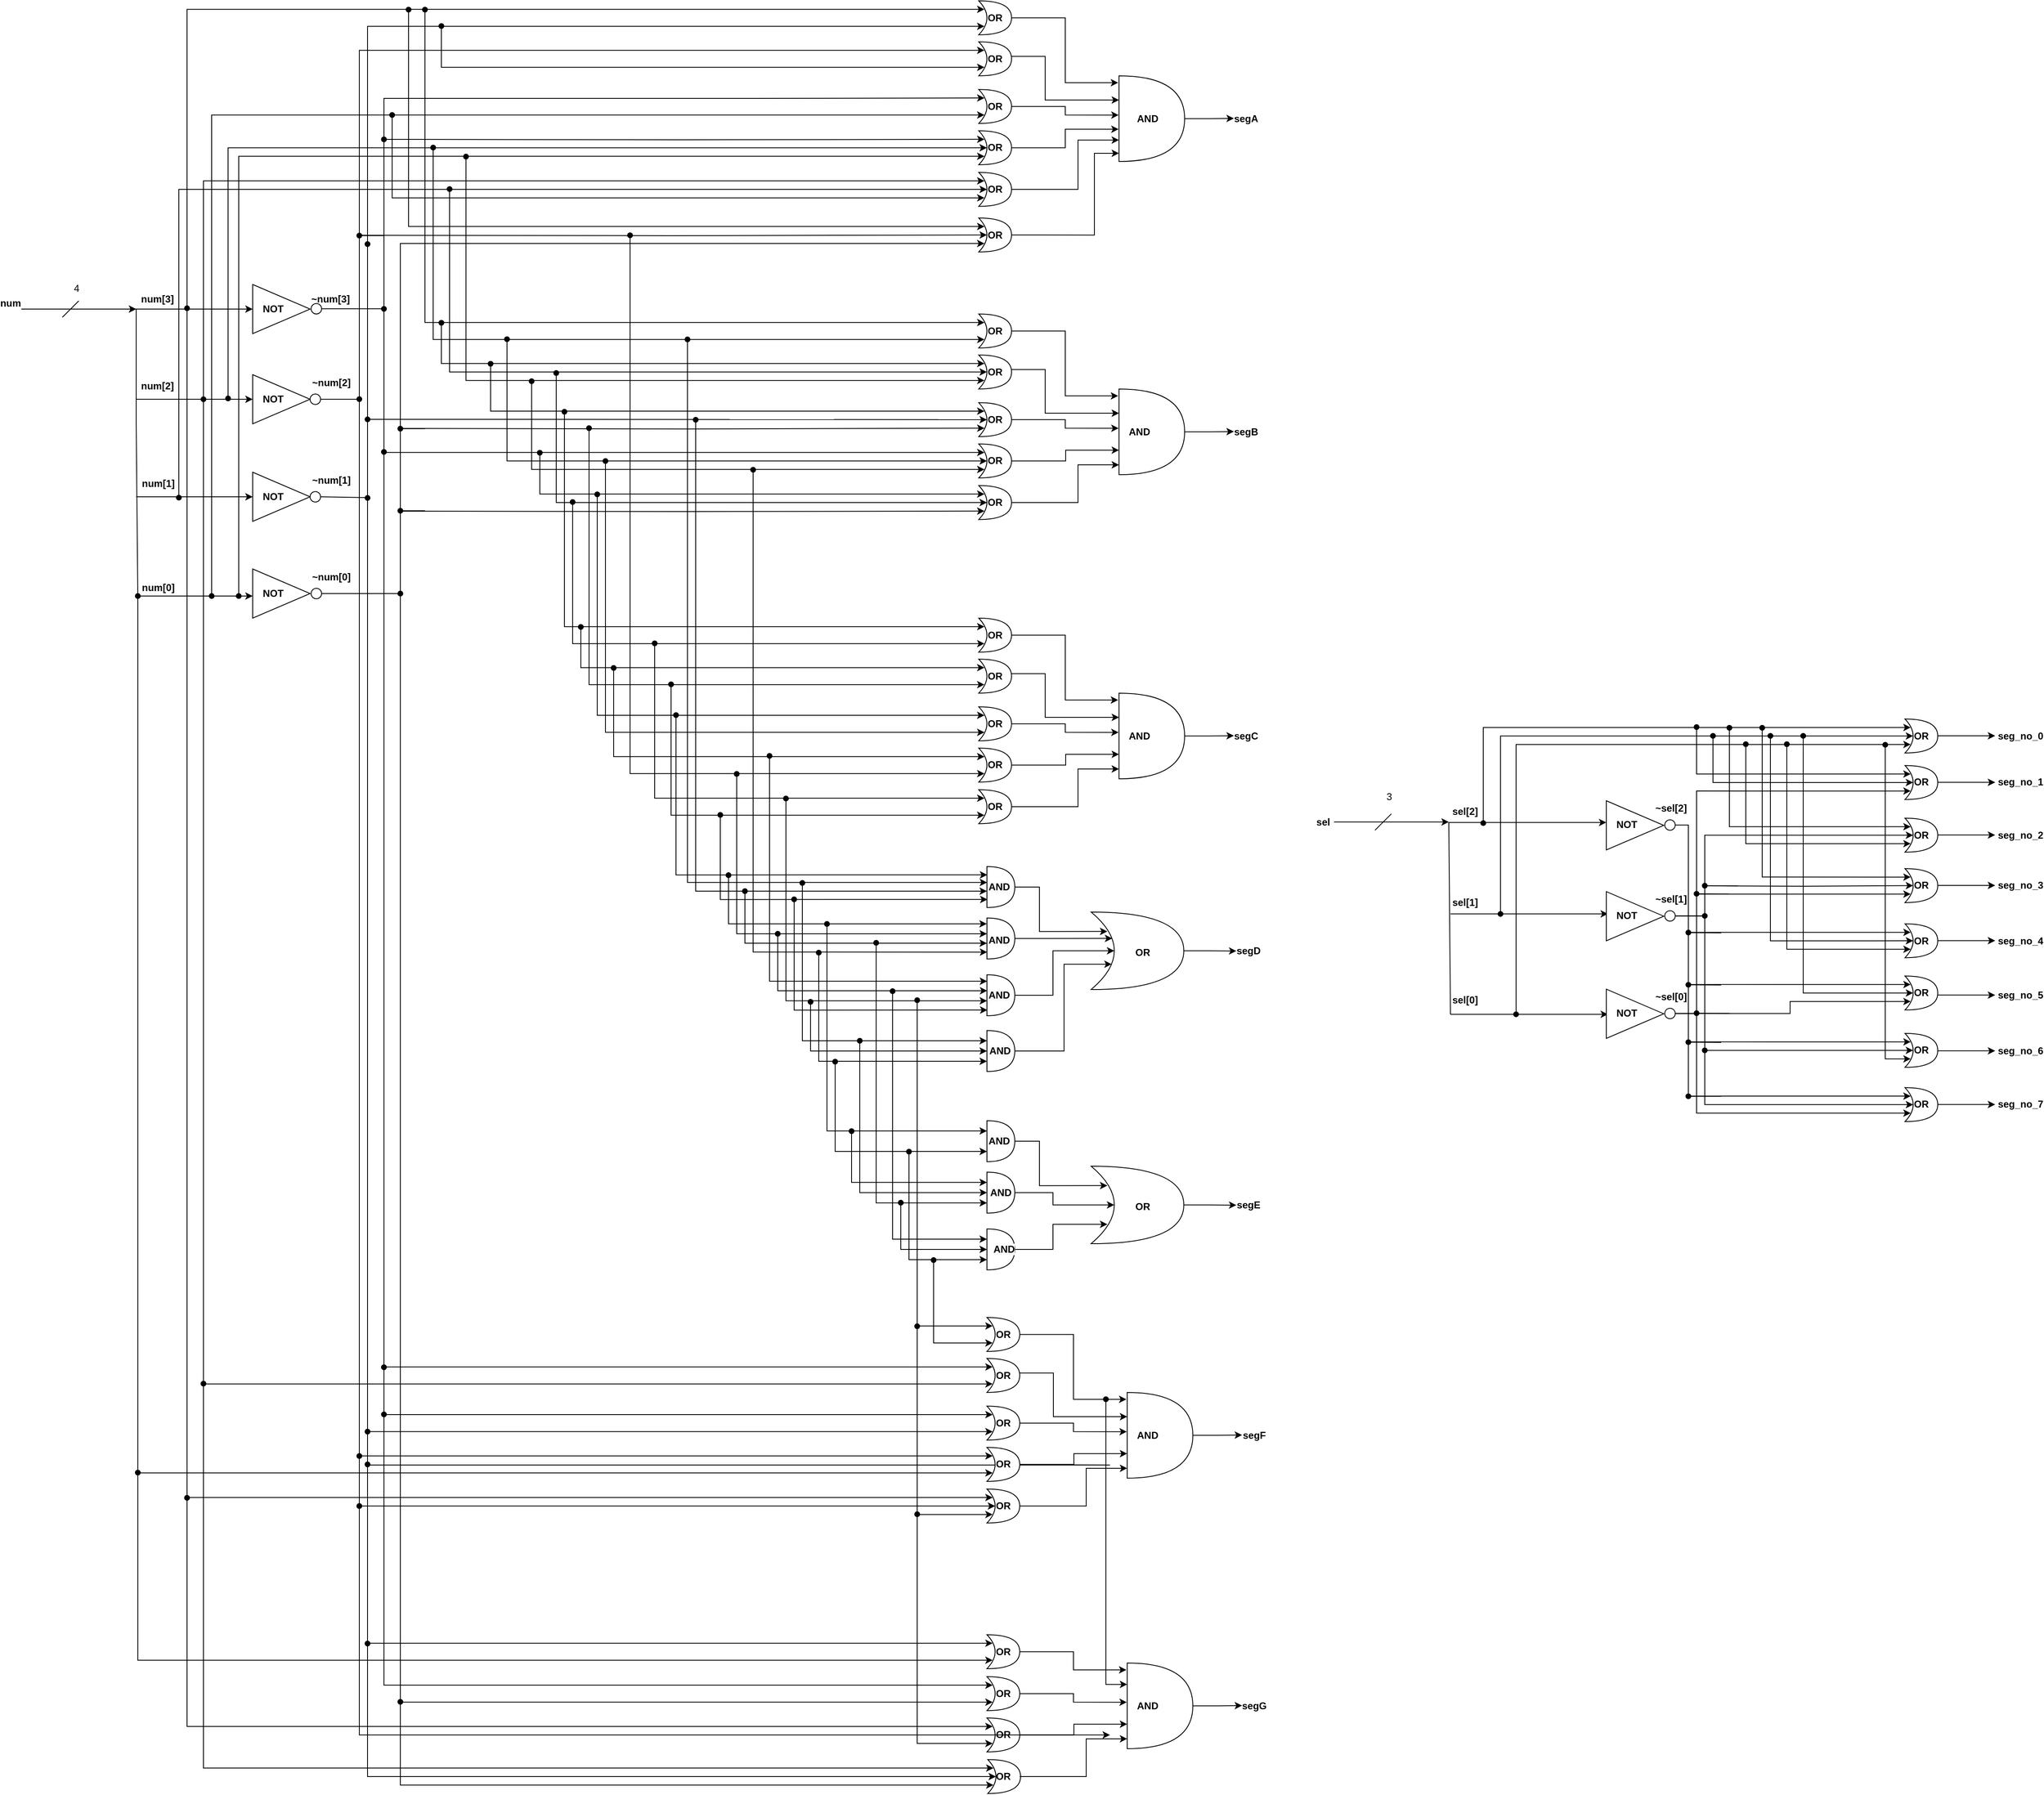 <mxfile version="26.0.9">
  <diagram name="Page-1" id="KTNEHckb0gnk1J8CN77S">
    <mxGraphModel dx="2625" dy="1553" grid="1" gridSize="10" guides="1" tooltips="1" connect="1" arrows="1" fold="1" page="1" pageScale="1" pageWidth="2500" pageHeight="2500" math="0" shadow="0">
      <root>
        <mxCell id="0" />
        <mxCell id="1" parent="0" />
        <mxCell id="NyVXkolvV2H5l8ZxX0Ff-1" value="" style="endArrow=classic;html=1;rounded=0;" parent="1" edge="1">
          <mxGeometry width="50" height="50" relative="1" as="geometry">
            <mxPoint x="28" y="530" as="sourcePoint" />
            <mxPoint x="168" y="530" as="targetPoint" />
          </mxGeometry>
        </mxCell>
        <mxCell id="NyVXkolvV2H5l8ZxX0Ff-2" value="" style="endArrow=none;html=1;rounded=0;" parent="1" edge="1">
          <mxGeometry width="50" height="50" relative="1" as="geometry">
            <mxPoint x="78" y="540" as="sourcePoint" />
            <mxPoint x="98" y="520" as="targetPoint" />
          </mxGeometry>
        </mxCell>
        <mxCell id="NyVXkolvV2H5l8ZxX0Ff-3" value="num&lt;div&gt;&lt;br&gt;&lt;/div&gt;" style="text;strokeColor=none;align=center;fillColor=none;html=1;verticalAlign=middle;whiteSpace=wrap;rounded=0;fontStyle=1" parent="1" vertex="1">
          <mxGeometry x="10" y="520" width="10" height="20" as="geometry" />
        </mxCell>
        <mxCell id="NyVXkolvV2H5l8ZxX0Ff-5" value="" style="endArrow=classic;html=1;rounded=0;entryX=0;entryY=0.5;entryDx=0;entryDy=0;" parent="1" target="NyVXkolvV2H5l8ZxX0Ff-20" edge="1">
          <mxGeometry width="50" height="50" relative="1" as="geometry">
            <mxPoint x="140" y="530" as="sourcePoint" />
            <mxPoint x="247" y="530" as="targetPoint" />
            <Array as="points">
              <mxPoint x="150" y="530" />
            </Array>
          </mxGeometry>
        </mxCell>
        <mxCell id="NyVXkolvV2H5l8ZxX0Ff-6" value="" style="endArrow=classic;html=1;rounded=0;entryX=0;entryY=0.5;entryDx=0;entryDy=0;" parent="1" target="NyVXkolvV2H5l8ZxX0Ff-22" edge="1">
          <mxGeometry width="50" height="50" relative="1" as="geometry">
            <mxPoint x="168" y="640" as="sourcePoint" />
            <mxPoint x="265" y="600" as="targetPoint" />
          </mxGeometry>
        </mxCell>
        <mxCell id="NyVXkolvV2H5l8ZxX0Ff-7" value="num[3]" style="text;strokeColor=none;align=center;fillColor=none;html=1;verticalAlign=middle;whiteSpace=wrap;rounded=0;fontStyle=1" parent="1" vertex="1">
          <mxGeometry x="189" y="508" width="10" height="20" as="geometry" />
        </mxCell>
        <mxCell id="NyVXkolvV2H5l8ZxX0Ff-8" value="num[2]" style="text;strokeColor=none;align=center;fillColor=none;html=1;verticalAlign=middle;whiteSpace=wrap;rounded=0;fontStyle=1" parent="1" vertex="1">
          <mxGeometry x="189" y="613.63" width="10" height="20" as="geometry" />
        </mxCell>
        <mxCell id="NyVXkolvV2H5l8ZxX0Ff-13" value="" style="endArrow=none;html=1;rounded=0;" parent="1" edge="1">
          <mxGeometry width="50" height="50" relative="1" as="geometry">
            <mxPoint x="168" y="600" as="sourcePoint" />
            <mxPoint x="168" y="530" as="targetPoint" />
          </mxGeometry>
        </mxCell>
        <mxCell id="NyVXkolvV2H5l8ZxX0Ff-14" value="" style="endArrow=classic;html=1;rounded=0;entryX=0;entryY=0.5;entryDx=0;entryDy=0;" parent="1" target="NyVXkolvV2H5l8ZxX0Ff-24" edge="1">
          <mxGeometry width="50" height="50" relative="1" as="geometry">
            <mxPoint x="168" y="759" as="sourcePoint" />
            <mxPoint x="300" y="670" as="targetPoint" />
          </mxGeometry>
        </mxCell>
        <mxCell id="NyVXkolvV2H5l8ZxX0Ff-15" value="num[1]" style="text;strokeColor=none;align=center;fillColor=none;html=1;verticalAlign=middle;whiteSpace=wrap;rounded=0;fontStyle=1" parent="1" vertex="1">
          <mxGeometry x="190" y="732.63" width="10" height="20" as="geometry" />
        </mxCell>
        <mxCell id="NyVXkolvV2H5l8ZxX0Ff-16" value="" style="endArrow=none;html=1;rounded=0;" parent="1" edge="1">
          <mxGeometry width="50" height="50" relative="1" as="geometry">
            <mxPoint x="168" y="670" as="sourcePoint" />
            <mxPoint x="168" y="600" as="targetPoint" />
          </mxGeometry>
        </mxCell>
        <mxCell id="NyVXkolvV2H5l8ZxX0Ff-17" value="" style="endArrow=classic;html=1;rounded=0;entryX=0;entryY=0.5;entryDx=0;entryDy=0;" parent="1" edge="1">
          <mxGeometry width="50" height="50" relative="1" as="geometry">
            <mxPoint x="170" y="880" as="sourcePoint" />
            <mxPoint x="310" y="880" as="targetPoint" />
          </mxGeometry>
        </mxCell>
        <mxCell id="NyVXkolvV2H5l8ZxX0Ff-18" value="num[0]" style="text;strokeColor=none;align=center;fillColor=none;html=1;verticalAlign=middle;whiteSpace=wrap;rounded=0;fontStyle=1" parent="1" vertex="1">
          <mxGeometry x="190" y="860" width="10" height="20" as="geometry" />
        </mxCell>
        <mxCell id="NyVXkolvV2H5l8ZxX0Ff-19" value="" style="endArrow=none;html=1;rounded=0;" parent="1" edge="1">
          <mxGeometry width="50" height="50" relative="1" as="geometry">
            <mxPoint x="170" y="880" as="sourcePoint" />
            <mxPoint x="168" y="670" as="targetPoint" />
          </mxGeometry>
        </mxCell>
        <mxCell id="NyVXkolvV2H5l8ZxX0Ff-20" value="" style="triangle;whiteSpace=wrap;html=1;" parent="1" vertex="1">
          <mxGeometry x="310" y="500" width="70" height="60" as="geometry" />
        </mxCell>
        <mxCell id="NyVXkolvV2H5l8ZxX0Ff-67" style="edgeStyle=orthogonalEdgeStyle;rounded=0;orthogonalLoop=1;jettySize=auto;html=1;exitX=1;exitY=0.5;exitDx=0;exitDy=0;entryX=0.175;entryY=0.25;entryDx=0;entryDy=0;entryPerimeter=0;" parent="1" source="NyVXkolvV2H5l8ZxX0Ff-21" target="NyVXkolvV2H5l8ZxX0Ff-43" edge="1">
          <mxGeometry relative="1" as="geometry">
            <mxPoint x="500" y="490" as="targetPoint" />
            <Array as="points">
              <mxPoint x="470" y="530" />
              <mxPoint x="470" y="273" />
              <mxPoint x="917" y="273" />
            </Array>
          </mxGeometry>
        </mxCell>
        <mxCell id="NyVXkolvV2H5l8ZxX0Ff-21" value="" style="ellipse;whiteSpace=wrap;html=1;aspect=fixed;" parent="1" vertex="1">
          <mxGeometry x="381.245" y="523.26" width="12.75" height="12.75" as="geometry" />
        </mxCell>
        <mxCell id="NyVXkolvV2H5l8ZxX0Ff-22" value="" style="triangle;whiteSpace=wrap;html=1;" parent="1" vertex="1">
          <mxGeometry x="310" y="610" width="70" height="60" as="geometry" />
        </mxCell>
        <mxCell id="NyVXkolvV2H5l8ZxX0Ff-23" value="" style="ellipse;whiteSpace=wrap;html=1;aspect=fixed;" parent="1" vertex="1">
          <mxGeometry x="379.995" y="633.63" width="12.75" height="12.75" as="geometry" />
        </mxCell>
        <mxCell id="NyVXkolvV2H5l8ZxX0Ff-24" value="" style="triangle;whiteSpace=wrap;html=1;" parent="1" vertex="1">
          <mxGeometry x="310" y="729" width="70" height="60" as="geometry" />
        </mxCell>
        <mxCell id="NyVXkolvV2H5l8ZxX0Ff-25" value="" style="ellipse;whiteSpace=wrap;html=1;aspect=fixed;" parent="1" vertex="1">
          <mxGeometry x="379.995" y="752.63" width="12.75" height="12.75" as="geometry" />
        </mxCell>
        <mxCell id="NyVXkolvV2H5l8ZxX0Ff-26" value="" style="triangle;whiteSpace=wrap;html=1;" parent="1" vertex="1">
          <mxGeometry x="310" y="847" width="70" height="60" as="geometry" />
        </mxCell>
        <mxCell id="NyVXkolvV2H5l8ZxX0Ff-27" value="" style="ellipse;whiteSpace=wrap;html=1;aspect=fixed;" parent="1" vertex="1">
          <mxGeometry x="381.245" y="870.63" width="12.75" height="12.75" as="geometry" />
        </mxCell>
        <mxCell id="NyVXkolvV2H5l8ZxX0Ff-29" value="NOT" style="text;strokeColor=none;align=center;fillColor=none;html=1;verticalAlign=middle;whiteSpace=wrap;rounded=0;fontStyle=1" parent="1" vertex="1">
          <mxGeometry x="330" y="519.63" width="10" height="20" as="geometry" />
        </mxCell>
        <mxCell id="NyVXkolvV2H5l8ZxX0Ff-30" value="NOT" style="text;strokeColor=none;align=center;fillColor=none;html=1;verticalAlign=middle;whiteSpace=wrap;rounded=0;fontStyle=1" parent="1" vertex="1">
          <mxGeometry x="330" y="630" width="10" height="20" as="geometry" />
        </mxCell>
        <mxCell id="NyVXkolvV2H5l8ZxX0Ff-31" value="NOT" style="text;strokeColor=none;align=center;fillColor=none;html=1;verticalAlign=middle;whiteSpace=wrap;rounded=0;fontStyle=1" parent="1" vertex="1">
          <mxGeometry x="330" y="749" width="10" height="20" as="geometry" />
        </mxCell>
        <mxCell id="NyVXkolvV2H5l8ZxX0Ff-32" value="NOT" style="text;strokeColor=none;align=center;fillColor=none;html=1;verticalAlign=middle;whiteSpace=wrap;rounded=0;fontStyle=1" parent="1" vertex="1">
          <mxGeometry x="330" y="867" width="10" height="20" as="geometry" />
        </mxCell>
        <mxCell id="NyVXkolvV2H5l8ZxX0Ff-36" value="~num[3]" style="text;strokeColor=none;align=center;fillColor=none;html=1;verticalAlign=middle;whiteSpace=wrap;rounded=0;fontStyle=1" parent="1" vertex="1">
          <mxGeometry x="400" y="508" width="10" height="20" as="geometry" />
        </mxCell>
        <mxCell id="NyVXkolvV2H5l8ZxX0Ff-37" value="~num[2]" style="text;strokeColor=none;align=center;fillColor=none;html=1;verticalAlign=middle;whiteSpace=wrap;rounded=0;fontStyle=1" parent="1" vertex="1">
          <mxGeometry x="401" y="610" width="10" height="20" as="geometry" />
        </mxCell>
        <mxCell id="NyVXkolvV2H5l8ZxX0Ff-38" value="~num[1]" style="text;strokeColor=none;align=center;fillColor=none;html=1;verticalAlign=middle;whiteSpace=wrap;rounded=0;fontStyle=1" parent="1" vertex="1">
          <mxGeometry x="401" y="729" width="10" height="20" as="geometry" />
        </mxCell>
        <mxCell id="NyVXkolvV2H5l8ZxX0Ff-39" value="~num[0]" style="text;strokeColor=none;align=center;fillColor=none;html=1;verticalAlign=middle;whiteSpace=wrap;rounded=0;fontStyle=1" parent="1" vertex="1">
          <mxGeometry x="401" y="847" width="10" height="20" as="geometry" />
        </mxCell>
        <mxCell id="NyVXkolvV2H5l8ZxX0Ff-48" style="edgeStyle=orthogonalEdgeStyle;rounded=0;orthogonalLoop=1;jettySize=auto;html=1;entryX=0.175;entryY=0.25;entryDx=0;entryDy=0;entryPerimeter=0;" parent="1" target="NyVXkolvV2H5l8ZxX0Ff-40" edge="1">
          <mxGeometry relative="1" as="geometry">
            <mxPoint x="230" y="530" as="sourcePoint" />
            <Array as="points">
              <mxPoint x="230" y="164" />
            </Array>
          </mxGeometry>
        </mxCell>
        <mxCell id="NyVXkolvV2H5l8ZxX0Ff-40" value="" style="shape=xor;whiteSpace=wrap;html=1;" parent="1" vertex="1">
          <mxGeometry x="1195" y="154" width="40" height="41.46" as="geometry" />
        </mxCell>
        <mxCell id="NyVXkolvV2H5l8ZxX0Ff-206" style="edgeStyle=orthogonalEdgeStyle;rounded=0;orthogonalLoop=1;jettySize=auto;html=1;entryX=0.175;entryY=0.75;entryDx=0;entryDy=0;entryPerimeter=0;" parent="1" target="NyVXkolvV2H5l8ZxX0Ff-42" edge="1">
          <mxGeometry relative="1" as="geometry">
            <mxPoint x="1100" y="240.46" as="targetPoint" />
            <mxPoint x="540" y="195" as="sourcePoint" />
            <Array as="points">
              <mxPoint x="540" y="235" />
            </Array>
          </mxGeometry>
        </mxCell>
        <mxCell id="NyVXkolvV2H5l8ZxX0Ff-42" value="" style="shape=xor;whiteSpace=wrap;html=1;" parent="1" vertex="1">
          <mxGeometry x="1195" y="204" width="40" height="41.46" as="geometry" />
        </mxCell>
        <mxCell id="NyVXkolvV2H5l8ZxX0Ff-68" style="edgeStyle=orthogonalEdgeStyle;rounded=0;orthogonalLoop=1;jettySize=auto;html=1;entryX=0.175;entryY=0.75;entryDx=0;entryDy=0;entryPerimeter=0;" parent="1" target="NyVXkolvV2H5l8ZxX0Ff-43" edge="1">
          <mxGeometry relative="1" as="geometry">
            <mxPoint x="260" y="880" as="sourcePoint" />
            <Array as="points">
              <mxPoint x="260" y="293" />
            </Array>
          </mxGeometry>
        </mxCell>
        <mxCell id="NyVXkolvV2H5l8ZxX0Ff-43" value="" style="shape=xor;whiteSpace=wrap;html=1;" parent="1" vertex="1">
          <mxGeometry x="1195" y="262.17" width="40" height="41.46" as="geometry" />
        </mxCell>
        <mxCell id="NyVXkolvV2H5l8ZxX0Ff-77" style="edgeStyle=orthogonalEdgeStyle;rounded=0;orthogonalLoop=1;jettySize=auto;html=1;exitX=0.175;exitY=0.25;exitDx=0;exitDy=0;exitPerimeter=0;entryX=0.175;entryY=0.25;entryDx=0;entryDy=0;entryPerimeter=0;" parent="1" target="NyVXkolvV2H5l8ZxX0Ff-44" edge="1">
          <mxGeometry relative="1" as="geometry">
            <mxPoint x="470" y="323" as="sourcePoint" />
          </mxGeometry>
        </mxCell>
        <mxCell id="NyVXkolvV2H5l8ZxX0Ff-80" style="edgeStyle=orthogonalEdgeStyle;rounded=0;orthogonalLoop=1;jettySize=auto;html=1;exitX=0.25;exitY=0.5;exitDx=0;exitDy=0;exitPerimeter=0;entryX=0.25;entryY=0.5;entryDx=0;entryDy=0;entryPerimeter=0;" parent="1" target="NyVXkolvV2H5l8ZxX0Ff-44" edge="1">
          <mxGeometry relative="1" as="geometry">
            <mxPoint x="280" y="640" as="sourcePoint" />
            <Array as="points">
              <mxPoint x="280" y="333" />
            </Array>
          </mxGeometry>
        </mxCell>
        <mxCell id="NyVXkolvV2H5l8ZxX0Ff-84" style="edgeStyle=orthogonalEdgeStyle;rounded=0;orthogonalLoop=1;jettySize=auto;html=1;entryX=0.175;entryY=0.75;entryDx=0;entryDy=0;entryPerimeter=0;" parent="1" target="NyVXkolvV2H5l8ZxX0Ff-44" edge="1">
          <mxGeometry relative="1" as="geometry">
            <mxPoint x="919" y="343.275" as="targetPoint" />
            <mxPoint x="290" y="880" as="sourcePoint" />
            <Array as="points">
              <mxPoint x="290" y="880" />
              <mxPoint x="290" y="881" />
              <mxPoint x="293" y="881" />
              <mxPoint x="293" y="344" />
            </Array>
          </mxGeometry>
        </mxCell>
        <mxCell id="NyVXkolvV2H5l8ZxX0Ff-44" value="" style="shape=xor;whiteSpace=wrap;html=1;" parent="1" vertex="1">
          <mxGeometry x="1195" y="312.54" width="40" height="41.46" as="geometry" />
        </mxCell>
        <mxCell id="NyVXkolvV2H5l8ZxX0Ff-86" style="edgeStyle=orthogonalEdgeStyle;rounded=0;orthogonalLoop=1;jettySize=auto;html=1;exitX=0.175;exitY=0.25;exitDx=0;exitDy=0;exitPerimeter=0;entryX=0.175;entryY=0.25;entryDx=0;entryDy=0;entryPerimeter=0;" parent="1" target="NyVXkolvV2H5l8ZxX0Ff-45" edge="1">
          <mxGeometry relative="1" as="geometry">
            <mxPoint x="250" y="640" as="sourcePoint" />
            <Array as="points">
              <mxPoint x="250" y="374" />
            </Array>
          </mxGeometry>
        </mxCell>
        <mxCell id="NyVXkolvV2H5l8ZxX0Ff-92" style="edgeStyle=orthogonalEdgeStyle;rounded=0;orthogonalLoop=1;jettySize=auto;html=1;entryX=0.25;entryY=0.5;entryDx=0;entryDy=0;entryPerimeter=0;" parent="1" target="NyVXkolvV2H5l8ZxX0Ff-45" edge="1">
          <mxGeometry relative="1" as="geometry">
            <mxPoint x="220" y="760" as="sourcePoint" />
            <Array as="points">
              <mxPoint x="220" y="760" />
              <mxPoint x="220" y="384" />
            </Array>
          </mxGeometry>
        </mxCell>
        <mxCell id="NyVXkolvV2H5l8ZxX0Ff-95" style="edgeStyle=orthogonalEdgeStyle;rounded=0;orthogonalLoop=1;jettySize=auto;html=1;entryX=0.175;entryY=0.75;entryDx=0;entryDy=0;entryPerimeter=0;" parent="1" target="NyVXkolvV2H5l8ZxX0Ff-45" edge="1">
          <mxGeometry relative="1" as="geometry">
            <mxPoint x="480" y="300" as="sourcePoint" />
            <Array as="points">
              <mxPoint x="480" y="394" />
            </Array>
          </mxGeometry>
        </mxCell>
        <mxCell id="NyVXkolvV2H5l8ZxX0Ff-45" value="" style="shape=xor;whiteSpace=wrap;html=1;" parent="1" vertex="1">
          <mxGeometry x="1195" y="363.27" width="40" height="41.46" as="geometry" />
        </mxCell>
        <mxCell id="NyVXkolvV2H5l8ZxX0Ff-97" style="edgeStyle=orthogonalEdgeStyle;rounded=0;orthogonalLoop=1;jettySize=auto;html=1;entryX=0.175;entryY=0.25;entryDx=0;entryDy=0;entryPerimeter=0;" parent="1" target="NyVXkolvV2H5l8ZxX0Ff-46" edge="1">
          <mxGeometry relative="1" as="geometry">
            <mxPoint x="500" y="170" as="sourcePoint" />
            <Array as="points">
              <mxPoint x="500" y="170" />
              <mxPoint x="500" y="429" />
            </Array>
          </mxGeometry>
        </mxCell>
        <mxCell id="NyVXkolvV2H5l8ZxX0Ff-99" style="edgeStyle=orthogonalEdgeStyle;rounded=0;orthogonalLoop=1;jettySize=auto;html=1;exitX=0.25;exitY=0.5;exitDx=0;exitDy=0;exitPerimeter=0;entryX=0.25;entryY=0.5;entryDx=0;entryDy=0;entryPerimeter=0;" parent="1" target="NyVXkolvV2H5l8ZxX0Ff-46" edge="1">
          <mxGeometry relative="1" as="geometry">
            <mxPoint x="440" y="440" as="sourcePoint" />
          </mxGeometry>
        </mxCell>
        <mxCell id="NyVXkolvV2H5l8ZxX0Ff-46" value="" style="shape=xor;whiteSpace=wrap;html=1;" parent="1" vertex="1">
          <mxGeometry x="1195" y="418.92" width="40" height="41.46" as="geometry" />
        </mxCell>
        <mxCell id="NyVXkolvV2H5l8ZxX0Ff-50" style="edgeStyle=orthogonalEdgeStyle;rounded=0;orthogonalLoop=1;jettySize=auto;html=1;exitX=1;exitY=0.5;exitDx=0;exitDy=0;entryX=0.175;entryY=0.75;entryDx=0;entryDy=0;entryPerimeter=0;" parent="1" source="NyVXkolvV2H5l8ZxX0Ff-25" target="NyVXkolvV2H5l8ZxX0Ff-40" edge="1">
          <mxGeometry relative="1" as="geometry">
            <Array as="points">
              <mxPoint x="393" y="760" />
              <mxPoint x="450" y="760" />
              <mxPoint x="450" y="185" />
            </Array>
          </mxGeometry>
        </mxCell>
        <mxCell id="NyVXkolvV2H5l8ZxX0Ff-51" value="OR" style="text;strokeColor=none;align=center;fillColor=none;html=1;verticalAlign=middle;whiteSpace=wrap;rounded=0;fontStyle=1" parent="1" vertex="1">
          <mxGeometry x="1210" y="164.73" width="10" height="20" as="geometry" />
        </mxCell>
        <mxCell id="NyVXkolvV2H5l8ZxX0Ff-53" value="OR" style="text;strokeColor=none;align=center;fillColor=none;html=1;verticalAlign=middle;whiteSpace=wrap;rounded=0;fontStyle=1" parent="1" vertex="1">
          <mxGeometry x="1210" y="214.73" width="10" height="20" as="geometry" />
        </mxCell>
        <mxCell id="NyVXkolvV2H5l8ZxX0Ff-54" value="OR" style="text;strokeColor=none;align=center;fillColor=none;html=1;verticalAlign=middle;whiteSpace=wrap;rounded=0;fontStyle=1" parent="1" vertex="1">
          <mxGeometry x="1210" y="272.9" width="10" height="20" as="geometry" />
        </mxCell>
        <mxCell id="NyVXkolvV2H5l8ZxX0Ff-55" value="OR" style="text;strokeColor=none;align=center;fillColor=none;html=1;verticalAlign=middle;whiteSpace=wrap;rounded=0;fontStyle=1" parent="1" vertex="1">
          <mxGeometry x="1210" y="323.27" width="10" height="20" as="geometry" />
        </mxCell>
        <mxCell id="NyVXkolvV2H5l8ZxX0Ff-56" value="OR" style="text;strokeColor=none;align=center;fillColor=none;html=1;verticalAlign=middle;whiteSpace=wrap;rounded=0;fontStyle=1" parent="1" vertex="1">
          <mxGeometry x="1210" y="374" width="10" height="20" as="geometry" />
        </mxCell>
        <mxCell id="NyVXkolvV2H5l8ZxX0Ff-57" value="OR" style="text;strokeColor=none;align=center;fillColor=none;html=1;verticalAlign=middle;whiteSpace=wrap;rounded=0;fontStyle=1" parent="1" vertex="1">
          <mxGeometry x="1210" y="429.65" width="10" height="20" as="geometry" />
        </mxCell>
        <mxCell id="NyVXkolvV2H5l8ZxX0Ff-58" style="edgeStyle=orthogonalEdgeStyle;rounded=0;orthogonalLoop=1;jettySize=auto;html=1;exitX=1;exitY=0.5;exitDx=0;exitDy=0;entryX=0.175;entryY=0.25;entryDx=0;entryDy=0;entryPerimeter=0;" parent="1" source="NyVXkolvV2H5l8ZxX0Ff-23" target="NyVXkolvV2H5l8ZxX0Ff-42" edge="1">
          <mxGeometry relative="1" as="geometry">
            <Array as="points">
              <mxPoint x="440" y="640" />
              <mxPoint x="440" y="214" />
            </Array>
          </mxGeometry>
        </mxCell>
        <mxCell id="NyVXkolvV2H5l8ZxX0Ff-62" value="" style="endArrow=none;html=1;rounded=0;startArrow=oval;startFill=1;" parent="1" edge="1">
          <mxGeometry width="50" height="50" relative="1" as="geometry">
            <mxPoint x="450" y="450.73" as="sourcePoint" />
            <mxPoint x="450" y="500.73" as="targetPoint" />
          </mxGeometry>
        </mxCell>
        <mxCell id="NyVXkolvV2H5l8ZxX0Ff-75" value="" style="endArrow=none;html=1;rounded=0;startArrow=oval;startFill=1;" parent="1" edge="1">
          <mxGeometry width="50" height="50" relative="1" as="geometry">
            <mxPoint x="230" y="529" as="sourcePoint" />
            <mxPoint x="230" y="479" as="targetPoint" />
          </mxGeometry>
        </mxCell>
        <mxCell id="NyVXkolvV2H5l8ZxX0Ff-76" value="" style="endArrow=none;html=1;rounded=0;startArrow=oval;startFill=1;" parent="1" edge="1">
          <mxGeometry width="50" height="50" relative="1" as="geometry">
            <mxPoint x="260" y="880" as="sourcePoint" />
            <mxPoint x="260" y="830" as="targetPoint" />
          </mxGeometry>
        </mxCell>
        <mxCell id="NyVXkolvV2H5l8ZxX0Ff-81" value="" style="endArrow=none;html=1;rounded=0;startArrow=oval;startFill=1;" parent="1" edge="1">
          <mxGeometry width="50" height="50" relative="1" as="geometry">
            <mxPoint x="470" y="323" as="sourcePoint" />
            <mxPoint x="470" y="373" as="targetPoint" />
          </mxGeometry>
        </mxCell>
        <mxCell id="NyVXkolvV2H5l8ZxX0Ff-82" value="" style="endArrow=none;html=1;rounded=0;startArrow=oval;startFill=1;" parent="1" edge="1">
          <mxGeometry width="50" height="50" relative="1" as="geometry">
            <mxPoint x="280" y="639" as="sourcePoint" />
            <mxPoint x="280" y="589" as="targetPoint" />
          </mxGeometry>
        </mxCell>
        <mxCell id="NyVXkolvV2H5l8ZxX0Ff-85" value="" style="endArrow=none;html=1;rounded=0;startArrow=oval;startFill=1;" parent="1" edge="1">
          <mxGeometry width="50" height="50" relative="1" as="geometry">
            <mxPoint x="293" y="880" as="sourcePoint" />
            <mxPoint x="293" y="830" as="targetPoint" />
          </mxGeometry>
        </mxCell>
        <mxCell id="NyVXkolvV2H5l8ZxX0Ff-93" value="" style="endArrow=none;html=1;rounded=0;startArrow=oval;startFill=1;" parent="1" edge="1">
          <mxGeometry width="50" height="50" relative="1" as="geometry">
            <mxPoint x="250" y="640" as="sourcePoint" />
            <mxPoint x="250" y="590" as="targetPoint" />
          </mxGeometry>
        </mxCell>
        <mxCell id="NyVXkolvV2H5l8ZxX0Ff-94" value="" style="endArrow=none;html=1;rounded=0;startArrow=oval;startFill=1;" parent="1" edge="1">
          <mxGeometry width="50" height="50" relative="1" as="geometry">
            <mxPoint x="220" y="760" as="sourcePoint" />
            <mxPoint x="220" y="710" as="targetPoint" />
          </mxGeometry>
        </mxCell>
        <mxCell id="NyVXkolvV2H5l8ZxX0Ff-96" value="" style="endArrow=none;html=1;rounded=0;startArrow=oval;startFill=1;" parent="1" edge="1">
          <mxGeometry width="50" height="50" relative="1" as="geometry">
            <mxPoint x="480" y="293.27" as="sourcePoint" />
            <mxPoint x="480" y="343.27" as="targetPoint" />
          </mxGeometry>
        </mxCell>
        <mxCell id="NyVXkolvV2H5l8ZxX0Ff-98" value="" style="endArrow=none;html=1;rounded=0;startArrow=oval;startFill=1;" parent="1" edge="1">
          <mxGeometry width="50" height="50" relative="1" as="geometry">
            <mxPoint x="500" y="164.73" as="sourcePoint" />
            <mxPoint x="500" y="214.73" as="targetPoint" />
          </mxGeometry>
        </mxCell>
        <mxCell id="NyVXkolvV2H5l8ZxX0Ff-100" value="" style="endArrow=none;html=1;rounded=0;startArrow=oval;startFill=1;" parent="1" edge="1">
          <mxGeometry width="50" height="50" relative="1" as="geometry">
            <mxPoint x="440" y="440.37" as="sourcePoint" />
            <mxPoint x="470" y="440.37" as="targetPoint" />
          </mxGeometry>
        </mxCell>
        <mxCell id="NyVXkolvV2H5l8ZxX0Ff-101" style="edgeStyle=orthogonalEdgeStyle;rounded=0;orthogonalLoop=1;jettySize=auto;html=1;exitX=1;exitY=0.5;exitDx=0;exitDy=0;entryX=0.175;entryY=0.75;entryDx=0;entryDy=0;entryPerimeter=0;" parent="1" source="NyVXkolvV2H5l8ZxX0Ff-27" target="NyVXkolvV2H5l8ZxX0Ff-46" edge="1">
          <mxGeometry relative="1" as="geometry">
            <Array as="points">
              <mxPoint x="490" y="877" />
              <mxPoint x="490" y="450" />
            </Array>
          </mxGeometry>
        </mxCell>
        <mxCell id="NyVXkolvV2H5l8ZxX0Ff-115" style="edgeStyle=orthogonalEdgeStyle;rounded=0;orthogonalLoop=1;jettySize=auto;html=1;exitX=1;exitY=0.5;exitDx=0;exitDy=0;exitPerimeter=0;" parent="1" source="NyVXkolvV2H5l8ZxX0Ff-102" edge="1">
          <mxGeometry relative="1" as="geometry">
            <mxPoint x="1506" y="297.385" as="targetPoint" />
          </mxGeometry>
        </mxCell>
        <mxCell id="NyVXkolvV2H5l8ZxX0Ff-102" value="" style="shape=or;whiteSpace=wrap;html=1;" parent="1" vertex="1">
          <mxGeometry x="1366" y="245.46" width="80" height="104.54" as="geometry" />
        </mxCell>
        <mxCell id="NyVXkolvV2H5l8ZxX0Ff-103" style="edgeStyle=orthogonalEdgeStyle;rounded=0;orthogonalLoop=1;jettySize=auto;html=1;exitX=1;exitY=0.5;exitDx=0;exitDy=0;exitPerimeter=0;entryX=-0.013;entryY=0.081;entryDx=0;entryDy=0;entryPerimeter=0;" parent="1" source="NyVXkolvV2H5l8ZxX0Ff-40" target="NyVXkolvV2H5l8ZxX0Ff-102" edge="1">
          <mxGeometry relative="1" as="geometry" />
        </mxCell>
        <mxCell id="NyVXkolvV2H5l8ZxX0Ff-104" style="edgeStyle=orthogonalEdgeStyle;rounded=0;orthogonalLoop=1;jettySize=auto;html=1;exitX=1;exitY=0.5;exitDx=0;exitDy=0;exitPerimeter=0;" parent="1" edge="1">
          <mxGeometry relative="1" as="geometry">
            <mxPoint x="1235" y="221.73" as="sourcePoint" />
            <mxPoint x="1366" y="275" as="targetPoint" />
            <Array as="points">
              <mxPoint x="1276" y="222" />
              <mxPoint x="1276" y="275" />
            </Array>
          </mxGeometry>
        </mxCell>
        <mxCell id="NyVXkolvV2H5l8ZxX0Ff-111" style="edgeStyle=orthogonalEdgeStyle;rounded=0;orthogonalLoop=1;jettySize=auto;html=1;exitX=1;exitY=0.5;exitDx=0;exitDy=0;exitPerimeter=0;entryX=-0.006;entryY=0.458;entryDx=0;entryDy=0;entryPerimeter=0;" parent="1" source="NyVXkolvV2H5l8ZxX0Ff-43" target="NyVXkolvV2H5l8ZxX0Ff-102" edge="1">
          <mxGeometry relative="1" as="geometry" />
        </mxCell>
        <mxCell id="NyVXkolvV2H5l8ZxX0Ff-112" style="edgeStyle=orthogonalEdgeStyle;rounded=0;orthogonalLoop=1;jettySize=auto;html=1;exitX=1;exitY=0.5;exitDx=0;exitDy=0;exitPerimeter=0;entryX=-0.006;entryY=0.623;entryDx=0;entryDy=0;entryPerimeter=0;" parent="1" source="NyVXkolvV2H5l8ZxX0Ff-44" target="NyVXkolvV2H5l8ZxX0Ff-102" edge="1">
          <mxGeometry relative="1" as="geometry" />
        </mxCell>
        <mxCell id="NyVXkolvV2H5l8ZxX0Ff-113" style="edgeStyle=orthogonalEdgeStyle;rounded=0;orthogonalLoop=1;jettySize=auto;html=1;exitX=1;exitY=0.5;exitDx=0;exitDy=0;exitPerimeter=0;entryX=0;entryY=0.75;entryDx=0;entryDy=0;entryPerimeter=0;" parent="1" source="NyVXkolvV2H5l8ZxX0Ff-45" target="NyVXkolvV2H5l8ZxX0Ff-102" edge="1">
          <mxGeometry relative="1" as="geometry">
            <Array as="points">
              <mxPoint x="1316" y="384" />
              <mxPoint x="1316" y="324" />
            </Array>
          </mxGeometry>
        </mxCell>
        <mxCell id="NyVXkolvV2H5l8ZxX0Ff-114" style="edgeStyle=orthogonalEdgeStyle;rounded=0;orthogonalLoop=1;jettySize=auto;html=1;exitX=1;exitY=0.5;exitDx=0;exitDy=0;exitPerimeter=0;entryX=0;entryY=0.904;entryDx=0;entryDy=0;entryPerimeter=0;" parent="1" source="NyVXkolvV2H5l8ZxX0Ff-46" target="NyVXkolvV2H5l8ZxX0Ff-102" edge="1">
          <mxGeometry relative="1" as="geometry">
            <Array as="points">
              <mxPoint x="1336" y="440" />
              <mxPoint x="1336" y="340" />
            </Array>
          </mxGeometry>
        </mxCell>
        <mxCell id="NyVXkolvV2H5l8ZxX0Ff-116" value="AND" style="text;strokeColor=none;align=center;fillColor=none;html=1;verticalAlign=middle;whiteSpace=wrap;rounded=0;fontStyle=1" parent="1" vertex="1">
          <mxGeometry x="1396" y="287.73" width="10" height="20" as="geometry" />
        </mxCell>
        <mxCell id="NyVXkolvV2H5l8ZxX0Ff-117" value="segA" style="text;strokeColor=none;align=center;fillColor=none;html=1;verticalAlign=middle;whiteSpace=wrap;rounded=0;fontStyle=1" parent="1" vertex="1">
          <mxGeometry x="1516" y="287.73" width="10" height="20" as="geometry" />
        </mxCell>
        <mxCell id="NyVXkolvV2H5l8ZxX0Ff-140" style="edgeStyle=orthogonalEdgeStyle;rounded=0;orthogonalLoop=1;jettySize=auto;html=1;entryX=0.175;entryY=0.25;entryDx=0;entryDy=0;entryPerimeter=0;" parent="1" target="NyVXkolvV2H5l8ZxX0Ff-118" edge="1">
          <mxGeometry relative="1" as="geometry">
            <mxPoint x="520" y="169" as="sourcePoint" />
            <Array as="points">
              <mxPoint x="520" y="169" />
              <mxPoint x="520" y="546" />
            </Array>
          </mxGeometry>
        </mxCell>
        <mxCell id="NyVXkolvV2H5l8ZxX0Ff-142" style="edgeStyle=orthogonalEdgeStyle;rounded=0;orthogonalLoop=1;jettySize=auto;html=1;entryX=0.175;entryY=0.75;entryDx=0;entryDy=0;entryPerimeter=0;" parent="1" target="NyVXkolvV2H5l8ZxX0Ff-118" edge="1">
          <mxGeometry relative="1" as="geometry">
            <mxPoint x="530" y="341" as="sourcePoint" />
            <Array as="points">
              <mxPoint x="530" y="341" />
              <mxPoint x="530" y="567" />
            </Array>
          </mxGeometry>
        </mxCell>
        <mxCell id="NyVXkolvV2H5l8ZxX0Ff-118" value="" style="shape=xor;whiteSpace=wrap;html=1;" parent="1" vertex="1">
          <mxGeometry x="1195" y="536.01" width="40" height="41.46" as="geometry" />
        </mxCell>
        <mxCell id="NyVXkolvV2H5l8ZxX0Ff-144" style="edgeStyle=orthogonalEdgeStyle;rounded=0;orthogonalLoop=1;jettySize=auto;html=1;entryX=0.175;entryY=0.25;entryDx=0;entryDy=0;entryPerimeter=0;" parent="1" target="NyVXkolvV2H5l8ZxX0Ff-119" edge="1">
          <mxGeometry relative="1" as="geometry">
            <mxPoint x="540" y="550" as="sourcePoint" />
            <Array as="points">
              <mxPoint x="540" y="596" />
            </Array>
          </mxGeometry>
        </mxCell>
        <mxCell id="NyVXkolvV2H5l8ZxX0Ff-146" style="edgeStyle=orthogonalEdgeStyle;rounded=0;orthogonalLoop=1;jettySize=auto;html=1;entryX=0.25;entryY=0.5;entryDx=0;entryDy=0;entryPerimeter=0;" parent="1" target="NyVXkolvV2H5l8ZxX0Ff-119" edge="1">
          <mxGeometry relative="1" as="geometry">
            <mxPoint x="550" y="390" as="sourcePoint" />
            <Array as="points">
              <mxPoint x="550" y="607" />
            </Array>
          </mxGeometry>
        </mxCell>
        <mxCell id="NyVXkolvV2H5l8ZxX0Ff-148" style="edgeStyle=orthogonalEdgeStyle;rounded=0;orthogonalLoop=1;jettySize=auto;html=1;entryX=0.175;entryY=0.75;entryDx=0;entryDy=0;entryPerimeter=0;" parent="1" target="NyVXkolvV2H5l8ZxX0Ff-119" edge="1">
          <mxGeometry relative="1" as="geometry">
            <mxPoint x="570" y="350" as="sourcePoint" />
            <Array as="points">
              <mxPoint x="570" y="617" />
            </Array>
          </mxGeometry>
        </mxCell>
        <mxCell id="NyVXkolvV2H5l8ZxX0Ff-119" value="" style="shape=xor;whiteSpace=wrap;html=1;" parent="1" vertex="1">
          <mxGeometry x="1195" y="586.01" width="40" height="41.46" as="geometry" />
        </mxCell>
        <mxCell id="NyVXkolvV2H5l8ZxX0Ff-150" style="edgeStyle=orthogonalEdgeStyle;rounded=0;orthogonalLoop=1;jettySize=auto;html=1;entryX=0.175;entryY=0.25;entryDx=0;entryDy=0;entryPerimeter=0;" parent="1" target="NyVXkolvV2H5l8ZxX0Ff-120" edge="1">
          <mxGeometry relative="1" as="geometry">
            <mxPoint x="600" y="600" as="sourcePoint" />
            <Array as="points">
              <mxPoint x="600" y="655" />
            </Array>
          </mxGeometry>
        </mxCell>
        <mxCell id="NyVXkolvV2H5l8ZxX0Ff-152" style="edgeStyle=orthogonalEdgeStyle;rounded=0;orthogonalLoop=1;jettySize=auto;html=1;exitX=0.25;exitY=0.5;exitDx=0;exitDy=0;exitPerimeter=0;entryX=0.25;entryY=0.5;entryDx=0;entryDy=0;entryPerimeter=0;" parent="1" target="NyVXkolvV2H5l8ZxX0Ff-120" edge="1">
          <mxGeometry relative="1" as="geometry">
            <mxPoint x="460" y="664.444" as="sourcePoint" />
          </mxGeometry>
        </mxCell>
        <mxCell id="NyVXkolvV2H5l8ZxX0Ff-155" style="edgeStyle=orthogonalEdgeStyle;rounded=0;orthogonalLoop=1;jettySize=auto;html=1;exitX=0.175;exitY=0.75;exitDx=0;exitDy=0;exitPerimeter=0;entryX=0.175;entryY=0.75;entryDx=0;entryDy=0;entryPerimeter=0;" parent="1" target="NyVXkolvV2H5l8ZxX0Ff-120" edge="1">
          <mxGeometry relative="1" as="geometry">
            <mxPoint x="490" y="675.652" as="sourcePoint" />
          </mxGeometry>
        </mxCell>
        <mxCell id="NyVXkolvV2H5l8ZxX0Ff-120" value="" style="shape=xor;whiteSpace=wrap;html=1;" parent="1" vertex="1">
          <mxGeometry x="1195" y="644.18" width="40" height="41.46" as="geometry" />
        </mxCell>
        <mxCell id="NyVXkolvV2H5l8ZxX0Ff-157" style="edgeStyle=orthogonalEdgeStyle;rounded=0;orthogonalLoop=1;jettySize=auto;html=1;entryX=0.175;entryY=0.25;entryDx=0;entryDy=0;entryPerimeter=0;" parent="1" target="NyVXkolvV2H5l8ZxX0Ff-121" edge="1">
          <mxGeometry relative="1" as="geometry">
            <mxPoint x="470" y="540" as="sourcePoint" />
            <Array as="points">
              <mxPoint x="470" y="705" />
            </Array>
          </mxGeometry>
        </mxCell>
        <mxCell id="NyVXkolvV2H5l8ZxX0Ff-159" style="edgeStyle=orthogonalEdgeStyle;rounded=0;orthogonalLoop=1;jettySize=auto;html=1;entryX=0.25;entryY=0.5;entryDx=0;entryDy=0;entryPerimeter=0;" parent="1" target="NyVXkolvV2H5l8ZxX0Ff-121" edge="1">
          <mxGeometry relative="1" as="geometry">
            <mxPoint x="620" y="581" as="sourcePoint" />
            <Array as="points">
              <mxPoint x="620" y="715" />
            </Array>
          </mxGeometry>
        </mxCell>
        <mxCell id="NyVXkolvV2H5l8ZxX0Ff-164" style="edgeStyle=orthogonalEdgeStyle;rounded=0;orthogonalLoop=1;jettySize=auto;html=1;exitX=0.175;exitY=0.75;exitDx=0;exitDy=0;exitPerimeter=0;entryX=0.175;entryY=0.75;entryDx=0;entryDy=0;entryPerimeter=0;" parent="1" target="NyVXkolvV2H5l8ZxX0Ff-121" edge="1">
          <mxGeometry relative="1" as="geometry">
            <mxPoint x="650" y="620" as="sourcePoint" />
            <Array as="points">
              <mxPoint x="650" y="726" />
            </Array>
          </mxGeometry>
        </mxCell>
        <mxCell id="NyVXkolvV2H5l8ZxX0Ff-121" value="" style="shape=xor;whiteSpace=wrap;html=1;" parent="1" vertex="1">
          <mxGeometry x="1195" y="694.55" width="40" height="41.46" as="geometry" />
        </mxCell>
        <mxCell id="NyVXkolvV2H5l8ZxX0Ff-166" style="edgeStyle=orthogonalEdgeStyle;rounded=0;orthogonalLoop=1;jettySize=auto;html=1;entryX=0.175;entryY=0.25;entryDx=0;entryDy=0;entryPerimeter=0;" parent="1" target="NyVXkolvV2H5l8ZxX0Ff-122" edge="1">
          <mxGeometry relative="1" as="geometry">
            <mxPoint x="660" y="710" as="sourcePoint" />
            <Array as="points">
              <mxPoint x="660" y="756" />
            </Array>
          </mxGeometry>
        </mxCell>
        <mxCell id="NyVXkolvV2H5l8ZxX0Ff-168" style="edgeStyle=orthogonalEdgeStyle;rounded=0;orthogonalLoop=1;jettySize=auto;html=1;entryX=0.25;entryY=0.5;entryDx=0;entryDy=0;entryPerimeter=0;" parent="1" target="NyVXkolvV2H5l8ZxX0Ff-122" edge="1">
          <mxGeometry relative="1" as="geometry">
            <mxPoint x="680" y="610" as="sourcePoint" />
            <Array as="points">
              <mxPoint x="680" y="610" />
              <mxPoint x="680" y="766" />
            </Array>
          </mxGeometry>
        </mxCell>
        <mxCell id="NyVXkolvV2H5l8ZxX0Ff-171" style="edgeStyle=orthogonalEdgeStyle;rounded=0;orthogonalLoop=1;jettySize=auto;html=1;exitX=0.175;exitY=0.75;exitDx=0;exitDy=0;exitPerimeter=0;entryX=0.175;entryY=0.75;entryDx=0;entryDy=0;entryPerimeter=0;" parent="1" target="NyVXkolvV2H5l8ZxX0Ff-122" edge="1">
          <mxGeometry relative="1" as="geometry">
            <mxPoint x="490" y="776.483" as="sourcePoint" />
          </mxGeometry>
        </mxCell>
        <mxCell id="NyVXkolvV2H5l8ZxX0Ff-122" value="" style="shape=xor;whiteSpace=wrap;html=1;" parent="1" vertex="1">
          <mxGeometry x="1195" y="745.28" width="40" height="41.46" as="geometry" />
        </mxCell>
        <mxCell id="NyVXkolvV2H5l8ZxX0Ff-124" value="OR" style="text;strokeColor=none;align=center;fillColor=none;html=1;verticalAlign=middle;whiteSpace=wrap;rounded=0;fontStyle=1" parent="1" vertex="1">
          <mxGeometry x="1210" y="546.74" width="10" height="20" as="geometry" />
        </mxCell>
        <mxCell id="NyVXkolvV2H5l8ZxX0Ff-125" value="OR" style="text;strokeColor=none;align=center;fillColor=none;html=1;verticalAlign=middle;whiteSpace=wrap;rounded=0;fontStyle=1" parent="1" vertex="1">
          <mxGeometry x="1210" y="596.74" width="10" height="20" as="geometry" />
        </mxCell>
        <mxCell id="NyVXkolvV2H5l8ZxX0Ff-126" value="OR" style="text;strokeColor=none;align=center;fillColor=none;html=1;verticalAlign=middle;whiteSpace=wrap;rounded=0;fontStyle=1" parent="1" vertex="1">
          <mxGeometry x="1210" y="654.91" width="10" height="20" as="geometry" />
        </mxCell>
        <mxCell id="NyVXkolvV2H5l8ZxX0Ff-127" value="OR" style="text;strokeColor=none;align=center;fillColor=none;html=1;verticalAlign=middle;whiteSpace=wrap;rounded=0;fontStyle=1" parent="1" vertex="1">
          <mxGeometry x="1210" y="705.28" width="10" height="20" as="geometry" />
        </mxCell>
        <mxCell id="NyVXkolvV2H5l8ZxX0Ff-128" value="OR" style="text;strokeColor=none;align=center;fillColor=none;html=1;verticalAlign=middle;whiteSpace=wrap;rounded=0;fontStyle=1" parent="1" vertex="1">
          <mxGeometry x="1210" y="756.01" width="10" height="20" as="geometry" />
        </mxCell>
        <mxCell id="NyVXkolvV2H5l8ZxX0Ff-130" style="edgeStyle=orthogonalEdgeStyle;rounded=0;orthogonalLoop=1;jettySize=auto;html=1;exitX=1;exitY=0.5;exitDx=0;exitDy=0;exitPerimeter=0;" parent="1" source="NyVXkolvV2H5l8ZxX0Ff-131" edge="1">
          <mxGeometry relative="1" as="geometry">
            <mxPoint x="1506" y="679.395" as="targetPoint" />
          </mxGeometry>
        </mxCell>
        <mxCell id="NyVXkolvV2H5l8ZxX0Ff-131" value="" style="shape=or;whiteSpace=wrap;html=1;" parent="1" vertex="1">
          <mxGeometry x="1366" y="627.47" width="80" height="104.54" as="geometry" />
        </mxCell>
        <mxCell id="NyVXkolvV2H5l8ZxX0Ff-132" style="edgeStyle=orthogonalEdgeStyle;rounded=0;orthogonalLoop=1;jettySize=auto;html=1;exitX=1;exitY=0.5;exitDx=0;exitDy=0;exitPerimeter=0;entryX=-0.013;entryY=0.081;entryDx=0;entryDy=0;entryPerimeter=0;" parent="1" source="NyVXkolvV2H5l8ZxX0Ff-118" target="NyVXkolvV2H5l8ZxX0Ff-131" edge="1">
          <mxGeometry relative="1" as="geometry" />
        </mxCell>
        <mxCell id="NyVXkolvV2H5l8ZxX0Ff-133" style="edgeStyle=orthogonalEdgeStyle;rounded=0;orthogonalLoop=1;jettySize=auto;html=1;exitX=1;exitY=0.5;exitDx=0;exitDy=0;exitPerimeter=0;" parent="1" edge="1">
          <mxGeometry relative="1" as="geometry">
            <mxPoint x="1235" y="603.74" as="sourcePoint" />
            <mxPoint x="1366" y="657.01" as="targetPoint" />
            <Array as="points">
              <mxPoint x="1276" y="604.01" />
              <mxPoint x="1276" y="657.01" />
            </Array>
          </mxGeometry>
        </mxCell>
        <mxCell id="NyVXkolvV2H5l8ZxX0Ff-134" style="edgeStyle=orthogonalEdgeStyle;rounded=0;orthogonalLoop=1;jettySize=auto;html=1;exitX=1;exitY=0.5;exitDx=0;exitDy=0;exitPerimeter=0;entryX=-0.006;entryY=0.458;entryDx=0;entryDy=0;entryPerimeter=0;" parent="1" source="NyVXkolvV2H5l8ZxX0Ff-120" target="NyVXkolvV2H5l8ZxX0Ff-131" edge="1">
          <mxGeometry relative="1" as="geometry" />
        </mxCell>
        <mxCell id="NyVXkolvV2H5l8ZxX0Ff-135" style="edgeStyle=orthogonalEdgeStyle;rounded=0;orthogonalLoop=1;jettySize=auto;html=1;exitX=1;exitY=0.5;exitDx=0;exitDy=0;exitPerimeter=0;entryX=0;entryY=0.714;entryDx=0;entryDy=0;entryPerimeter=0;" parent="1" source="NyVXkolvV2H5l8ZxX0Ff-121" target="NyVXkolvV2H5l8ZxX0Ff-131" edge="1">
          <mxGeometry relative="1" as="geometry">
            <Array as="points">
              <mxPoint x="1301" y="715" />
              <mxPoint x="1301" y="702" />
            </Array>
          </mxGeometry>
        </mxCell>
        <mxCell id="NyVXkolvV2H5l8ZxX0Ff-136" style="edgeStyle=orthogonalEdgeStyle;rounded=0;orthogonalLoop=1;jettySize=auto;html=1;exitX=1;exitY=0.5;exitDx=0;exitDy=0;exitPerimeter=0;" parent="1" source="NyVXkolvV2H5l8ZxX0Ff-122" edge="1">
          <mxGeometry relative="1" as="geometry">
            <Array as="points">
              <mxPoint x="1316" y="766" />
              <mxPoint x="1316" y="720" />
            </Array>
            <mxPoint x="1366" y="720" as="targetPoint" />
          </mxGeometry>
        </mxCell>
        <mxCell id="NyVXkolvV2H5l8ZxX0Ff-138" value="AND" style="text;strokeColor=none;align=center;fillColor=none;html=1;verticalAlign=middle;whiteSpace=wrap;rounded=0;fontStyle=1" parent="1" vertex="1">
          <mxGeometry x="1376" y="669.74" width="30" height="20" as="geometry" />
        </mxCell>
        <mxCell id="NyVXkolvV2H5l8ZxX0Ff-139" value="segB" style="text;strokeColor=none;align=center;fillColor=none;html=1;verticalAlign=middle;whiteSpace=wrap;rounded=0;fontStyle=1" parent="1" vertex="1">
          <mxGeometry x="1516" y="669.74" width="10" height="20" as="geometry" />
        </mxCell>
        <mxCell id="NyVXkolvV2H5l8ZxX0Ff-141" value="" style="endArrow=none;html=1;rounded=0;startArrow=oval;startFill=1;" parent="1" edge="1">
          <mxGeometry width="50" height="50" relative="1" as="geometry">
            <mxPoint x="520" y="164.73" as="sourcePoint" />
            <mxPoint x="520" y="214.73" as="targetPoint" />
          </mxGeometry>
        </mxCell>
        <mxCell id="NyVXkolvV2H5l8ZxX0Ff-143" value="" style="endArrow=none;html=1;rounded=0;startArrow=oval;startFill=1;" parent="1" edge="1">
          <mxGeometry width="50" height="50" relative="1" as="geometry">
            <mxPoint x="530" y="333" as="sourcePoint" />
            <mxPoint x="530" y="383" as="targetPoint" />
          </mxGeometry>
        </mxCell>
        <mxCell id="NyVXkolvV2H5l8ZxX0Ff-145" value="" style="endArrow=none;html=1;rounded=0;startArrow=oval;startFill=1;" parent="1" edge="1">
          <mxGeometry width="50" height="50" relative="1" as="geometry">
            <mxPoint x="540" y="546.74" as="sourcePoint" />
            <mxPoint x="540" y="596.74" as="targetPoint" />
          </mxGeometry>
        </mxCell>
        <mxCell id="NyVXkolvV2H5l8ZxX0Ff-147" value="" style="endArrow=none;html=1;rounded=0;startArrow=oval;startFill=1;" parent="1" edge="1">
          <mxGeometry width="50" height="50" relative="1" as="geometry">
            <mxPoint x="550" y="383.65" as="sourcePoint" />
            <mxPoint x="550" y="433.65" as="targetPoint" />
          </mxGeometry>
        </mxCell>
        <mxCell id="NyVXkolvV2H5l8ZxX0Ff-149" value="" style="endArrow=none;html=1;rounded=0;startArrow=oval;startFill=1;" parent="1" edge="1">
          <mxGeometry width="50" height="50" relative="1" as="geometry">
            <mxPoint x="570" y="344" as="sourcePoint" />
            <mxPoint x="570" y="394" as="targetPoint" />
          </mxGeometry>
        </mxCell>
        <mxCell id="NyVXkolvV2H5l8ZxX0Ff-151" value="" style="endArrow=none;html=1;rounded=0;startArrow=oval;startFill=1;" parent="1" edge="1">
          <mxGeometry width="50" height="50" relative="1" as="geometry">
            <mxPoint x="600" y="596.74" as="sourcePoint" />
            <mxPoint x="600" y="646.74" as="targetPoint" />
          </mxGeometry>
        </mxCell>
        <mxCell id="NyVXkolvV2H5l8ZxX0Ff-154" value="" style="endArrow=none;html=1;rounded=0;startArrow=oval;startFill=1;" parent="1" edge="1">
          <mxGeometry width="50" height="50" relative="1" as="geometry">
            <mxPoint x="450" y="664.55" as="sourcePoint" />
            <mxPoint x="480" y="664.55" as="targetPoint" />
          </mxGeometry>
        </mxCell>
        <mxCell id="NyVXkolvV2H5l8ZxX0Ff-156" value="" style="endArrow=none;html=1;rounded=0;startArrow=oval;startFill=1;" parent="1" edge="1">
          <mxGeometry width="50" height="50" relative="1" as="geometry">
            <mxPoint x="490" y="675.91" as="sourcePoint" />
            <mxPoint x="520" y="675.91" as="targetPoint" />
          </mxGeometry>
        </mxCell>
        <mxCell id="NyVXkolvV2H5l8ZxX0Ff-158" value="" style="endArrow=none;html=1;rounded=0;startArrow=oval;startFill=1;" parent="1" edge="1">
          <mxGeometry width="50" height="50" relative="1" as="geometry">
            <mxPoint x="470" y="529.74" as="sourcePoint" />
            <mxPoint x="470" y="579.74" as="targetPoint" />
          </mxGeometry>
        </mxCell>
        <mxCell id="NyVXkolvV2H5l8ZxX0Ff-160" value="" style="endArrow=none;html=1;rounded=0;startArrow=oval;startFill=1;" parent="1" edge="1">
          <mxGeometry width="50" height="50" relative="1" as="geometry">
            <mxPoint x="620" y="566.74" as="sourcePoint" />
            <mxPoint x="620" y="616.74" as="targetPoint" />
          </mxGeometry>
        </mxCell>
        <mxCell id="NyVXkolvV2H5l8ZxX0Ff-165" value="" style="endArrow=none;html=1;rounded=0;startArrow=oval;startFill=1;" parent="1" edge="1">
          <mxGeometry width="50" height="50" relative="1" as="geometry">
            <mxPoint x="650" y="618" as="sourcePoint" />
            <mxPoint x="650" y="668" as="targetPoint" />
          </mxGeometry>
        </mxCell>
        <mxCell id="NyVXkolvV2H5l8ZxX0Ff-167" value="" style="endArrow=none;html=1;rounded=0;startArrow=oval;startFill=1;" parent="1" edge="1">
          <mxGeometry width="50" height="50" relative="1" as="geometry">
            <mxPoint x="660" y="705.28" as="sourcePoint" />
            <mxPoint x="660" y="755.28" as="targetPoint" />
          </mxGeometry>
        </mxCell>
        <mxCell id="NyVXkolvV2H5l8ZxX0Ff-170" value="" style="endArrow=none;html=1;rounded=0;startArrow=oval;startFill=1;" parent="1" edge="1">
          <mxGeometry width="50" height="50" relative="1" as="geometry">
            <mxPoint x="680" y="608" as="sourcePoint" />
            <mxPoint x="680" y="658" as="targetPoint" />
          </mxGeometry>
        </mxCell>
        <mxCell id="NyVXkolvV2H5l8ZxX0Ff-172" value="" style="endArrow=none;html=1;rounded=0;startArrow=oval;startFill=1;" parent="1" edge="1">
          <mxGeometry width="50" height="50" relative="1" as="geometry">
            <mxPoint x="490" y="776.01" as="sourcePoint" />
            <mxPoint x="520" y="776.01" as="targetPoint" />
          </mxGeometry>
        </mxCell>
        <mxCell id="NyVXkolvV2H5l8ZxX0Ff-194" style="edgeStyle=orthogonalEdgeStyle;rounded=0;orthogonalLoop=1;jettySize=auto;html=1;entryX=0.175;entryY=0.75;entryDx=0;entryDy=0;entryPerimeter=0;" parent="1" target="NyVXkolvV2H5l8ZxX0Ff-173" edge="1">
          <mxGeometry relative="1" as="geometry">
            <mxPoint x="700" y="770" as="sourcePoint" />
            <Array as="points">
              <mxPoint x="700" y="771" />
              <mxPoint x="700" y="938" />
            </Array>
          </mxGeometry>
        </mxCell>
        <mxCell id="NyVXkolvV2H5l8ZxX0Ff-173" value="" style="shape=xor;whiteSpace=wrap;html=1;" parent="1" vertex="1">
          <mxGeometry x="1195" y="907" width="40" height="41.46" as="geometry" />
        </mxCell>
        <mxCell id="NyVXkolvV2H5l8ZxX0Ff-196" style="edgeStyle=orthogonalEdgeStyle;rounded=0;orthogonalLoop=1;jettySize=auto;html=1;entryX=0.175;entryY=0.25;entryDx=0;entryDy=0;entryPerimeter=0;" parent="1" target="NyVXkolvV2H5l8ZxX0Ff-174" edge="1">
          <mxGeometry relative="1" as="geometry">
            <mxPoint x="710" y="920" as="sourcePoint" />
            <Array as="points">
              <mxPoint x="710" y="967" />
            </Array>
          </mxGeometry>
        </mxCell>
        <mxCell id="NyVXkolvV2H5l8ZxX0Ff-198" style="edgeStyle=orthogonalEdgeStyle;rounded=0;orthogonalLoop=1;jettySize=auto;html=1;entryX=0.175;entryY=0.75;entryDx=0;entryDy=0;entryPerimeter=0;" parent="1" target="NyVXkolvV2H5l8ZxX0Ff-174" edge="1">
          <mxGeometry relative="1" as="geometry">
            <mxPoint x="720" y="680" as="sourcePoint" />
            <Array as="points">
              <mxPoint x="720" y="988" />
            </Array>
          </mxGeometry>
        </mxCell>
        <mxCell id="NyVXkolvV2H5l8ZxX0Ff-174" value="" style="shape=xor;whiteSpace=wrap;html=1;" parent="1" vertex="1">
          <mxGeometry x="1195" y="957" width="40" height="41.46" as="geometry" />
        </mxCell>
        <mxCell id="NyVXkolvV2H5l8ZxX0Ff-200" style="edgeStyle=orthogonalEdgeStyle;rounded=0;orthogonalLoop=1;jettySize=auto;html=1;entryX=0.175;entryY=0.25;entryDx=0;entryDy=0;entryPerimeter=0;" parent="1" target="NyVXkolvV2H5l8ZxX0Ff-175" edge="1">
          <mxGeometry relative="1" as="geometry">
            <mxPoint x="730" y="760" as="sourcePoint" />
            <Array as="points">
              <mxPoint x="730" y="1025" />
            </Array>
          </mxGeometry>
        </mxCell>
        <mxCell id="NyVXkolvV2H5l8ZxX0Ff-202" style="edgeStyle=orthogonalEdgeStyle;rounded=0;orthogonalLoop=1;jettySize=auto;html=1;entryX=0.175;entryY=0.75;entryDx=0;entryDy=0;entryPerimeter=0;" parent="1" target="NyVXkolvV2H5l8ZxX0Ff-175" edge="1">
          <mxGeometry relative="1" as="geometry">
            <mxPoint x="740" y="720" as="sourcePoint" />
            <Array as="points">
              <mxPoint x="740" y="1046" />
            </Array>
          </mxGeometry>
        </mxCell>
        <mxCell id="NyVXkolvV2H5l8ZxX0Ff-175" value="" style="shape=xor;whiteSpace=wrap;html=1;" parent="1" vertex="1">
          <mxGeometry x="1195" y="1015.17" width="40" height="41.46" as="geometry" />
        </mxCell>
        <mxCell id="NyVXkolvV2H5l8ZxX0Ff-204" style="edgeStyle=orthogonalEdgeStyle;rounded=0;orthogonalLoop=1;jettySize=auto;html=1;entryX=0.175;entryY=0.25;entryDx=0;entryDy=0;entryPerimeter=0;" parent="1" target="NyVXkolvV2H5l8ZxX0Ff-176" edge="1">
          <mxGeometry relative="1" as="geometry">
            <mxPoint x="750" y="970" as="sourcePoint" />
            <Array as="points">
              <mxPoint x="750" y="1076" />
            </Array>
          </mxGeometry>
        </mxCell>
        <mxCell id="NyVXkolvV2H5l8ZxX0Ff-208" style="edgeStyle=orthogonalEdgeStyle;rounded=0;orthogonalLoop=1;jettySize=auto;html=1;entryX=0.175;entryY=0.75;entryDx=0;entryDy=0;entryPerimeter=0;" parent="1" target="NyVXkolvV2H5l8ZxX0Ff-176" edge="1">
          <mxGeometry relative="1" as="geometry">
            <mxPoint x="770" y="460" as="sourcePoint" />
            <Array as="points">
              <mxPoint x="770" y="1097" />
            </Array>
          </mxGeometry>
        </mxCell>
        <mxCell id="NyVXkolvV2H5l8ZxX0Ff-176" value="" style="shape=xor;whiteSpace=wrap;html=1;" parent="1" vertex="1">
          <mxGeometry x="1195" y="1065.54" width="40" height="41.46" as="geometry" />
        </mxCell>
        <mxCell id="NyVXkolvV2H5l8ZxX0Ff-210" style="edgeStyle=orthogonalEdgeStyle;rounded=0;orthogonalLoop=1;jettySize=auto;html=1;entryX=0.175;entryY=0.25;entryDx=0;entryDy=0;entryPerimeter=0;" parent="1" target="NyVXkolvV2H5l8ZxX0Ff-177" edge="1">
          <mxGeometry relative="1" as="geometry">
            <mxPoint x="800" y="950" as="sourcePoint" />
            <Array as="points">
              <mxPoint x="800" y="950" />
              <mxPoint x="800" y="1127" />
            </Array>
          </mxGeometry>
        </mxCell>
        <mxCell id="NyVXkolvV2H5l8ZxX0Ff-212" style="edgeStyle=orthogonalEdgeStyle;rounded=0;orthogonalLoop=1;jettySize=auto;html=1;entryX=0.175;entryY=0.75;entryDx=0;entryDy=0;entryPerimeter=0;" parent="1" target="NyVXkolvV2H5l8ZxX0Ff-177" edge="1">
          <mxGeometry relative="1" as="geometry">
            <mxPoint x="820" y="990" as="sourcePoint" />
            <Array as="points">
              <mxPoint x="820" y="1147" />
            </Array>
          </mxGeometry>
        </mxCell>
        <mxCell id="NyVXkolvV2H5l8ZxX0Ff-177" value="" style="shape=xor;whiteSpace=wrap;html=1;" parent="1" vertex="1">
          <mxGeometry x="1195" y="1116.27" width="40" height="41.46" as="geometry" />
        </mxCell>
        <mxCell id="NyVXkolvV2H5l8ZxX0Ff-178" value="OR" style="text;strokeColor=none;align=center;fillColor=none;html=1;verticalAlign=middle;whiteSpace=wrap;rounded=0;fontStyle=1" parent="1" vertex="1">
          <mxGeometry x="1210" y="917.73" width="10" height="20" as="geometry" />
        </mxCell>
        <mxCell id="NyVXkolvV2H5l8ZxX0Ff-179" value="OR" style="text;strokeColor=none;align=center;fillColor=none;html=1;verticalAlign=middle;whiteSpace=wrap;rounded=0;fontStyle=1" parent="1" vertex="1">
          <mxGeometry x="1210" y="967.73" width="10" height="20" as="geometry" />
        </mxCell>
        <mxCell id="NyVXkolvV2H5l8ZxX0Ff-180" value="OR" style="text;strokeColor=none;align=center;fillColor=none;html=1;verticalAlign=middle;whiteSpace=wrap;rounded=0;fontStyle=1" parent="1" vertex="1">
          <mxGeometry x="1210" y="1025.9" width="10" height="20" as="geometry" />
        </mxCell>
        <mxCell id="NyVXkolvV2H5l8ZxX0Ff-181" value="OR" style="text;strokeColor=none;align=center;fillColor=none;html=1;verticalAlign=middle;whiteSpace=wrap;rounded=0;fontStyle=1" parent="1" vertex="1">
          <mxGeometry x="1210" y="1076.27" width="10" height="20" as="geometry" />
        </mxCell>
        <mxCell id="NyVXkolvV2H5l8ZxX0Ff-182" value="OR" style="text;strokeColor=none;align=center;fillColor=none;html=1;verticalAlign=middle;whiteSpace=wrap;rounded=0;fontStyle=1" parent="1" vertex="1">
          <mxGeometry x="1210" y="1127" width="10" height="20" as="geometry" />
        </mxCell>
        <mxCell id="NyVXkolvV2H5l8ZxX0Ff-183" style="edgeStyle=orthogonalEdgeStyle;rounded=0;orthogonalLoop=1;jettySize=auto;html=1;exitX=1;exitY=0.5;exitDx=0;exitDy=0;exitPerimeter=0;" parent="1" source="NyVXkolvV2H5l8ZxX0Ff-184" edge="1">
          <mxGeometry relative="1" as="geometry">
            <mxPoint x="1506" y="1050.385" as="targetPoint" />
          </mxGeometry>
        </mxCell>
        <mxCell id="NyVXkolvV2H5l8ZxX0Ff-184" value="" style="shape=or;whiteSpace=wrap;html=1;" parent="1" vertex="1">
          <mxGeometry x="1366" y="998.46" width="80" height="104.54" as="geometry" />
        </mxCell>
        <mxCell id="NyVXkolvV2H5l8ZxX0Ff-185" style="edgeStyle=orthogonalEdgeStyle;rounded=0;orthogonalLoop=1;jettySize=auto;html=1;exitX=1;exitY=0.5;exitDx=0;exitDy=0;exitPerimeter=0;entryX=-0.013;entryY=0.081;entryDx=0;entryDy=0;entryPerimeter=0;" parent="1" source="NyVXkolvV2H5l8ZxX0Ff-173" target="NyVXkolvV2H5l8ZxX0Ff-184" edge="1">
          <mxGeometry relative="1" as="geometry" />
        </mxCell>
        <mxCell id="NyVXkolvV2H5l8ZxX0Ff-186" style="edgeStyle=orthogonalEdgeStyle;rounded=0;orthogonalLoop=1;jettySize=auto;html=1;exitX=1;exitY=0.5;exitDx=0;exitDy=0;exitPerimeter=0;" parent="1" edge="1">
          <mxGeometry relative="1" as="geometry">
            <mxPoint x="1235" y="974.73" as="sourcePoint" />
            <mxPoint x="1366" y="1028" as="targetPoint" />
            <Array as="points">
              <mxPoint x="1276" y="975" />
              <mxPoint x="1276" y="1028" />
            </Array>
          </mxGeometry>
        </mxCell>
        <mxCell id="NyVXkolvV2H5l8ZxX0Ff-187" style="edgeStyle=orthogonalEdgeStyle;rounded=0;orthogonalLoop=1;jettySize=auto;html=1;exitX=1;exitY=0.5;exitDx=0;exitDy=0;exitPerimeter=0;entryX=-0.006;entryY=0.458;entryDx=0;entryDy=0;entryPerimeter=0;" parent="1" source="NyVXkolvV2H5l8ZxX0Ff-175" target="NyVXkolvV2H5l8ZxX0Ff-184" edge="1">
          <mxGeometry relative="1" as="geometry" />
        </mxCell>
        <mxCell id="NyVXkolvV2H5l8ZxX0Ff-188" style="edgeStyle=orthogonalEdgeStyle;rounded=0;orthogonalLoop=1;jettySize=auto;html=1;exitX=1;exitY=0.5;exitDx=0;exitDy=0;exitPerimeter=0;entryX=0;entryY=0.714;entryDx=0;entryDy=0;entryPerimeter=0;" parent="1" source="NyVXkolvV2H5l8ZxX0Ff-176" target="NyVXkolvV2H5l8ZxX0Ff-184" edge="1">
          <mxGeometry relative="1" as="geometry">
            <Array as="points">
              <mxPoint x="1301" y="1085.99" />
              <mxPoint x="1301" y="1072.99" />
            </Array>
          </mxGeometry>
        </mxCell>
        <mxCell id="NyVXkolvV2H5l8ZxX0Ff-189" style="edgeStyle=orthogonalEdgeStyle;rounded=0;orthogonalLoop=1;jettySize=auto;html=1;exitX=1;exitY=0.5;exitDx=0;exitDy=0;exitPerimeter=0;" parent="1" source="NyVXkolvV2H5l8ZxX0Ff-177" edge="1">
          <mxGeometry relative="1" as="geometry">
            <Array as="points">
              <mxPoint x="1316" y="1136.99" />
              <mxPoint x="1316" y="1090.99" />
            </Array>
            <mxPoint x="1366" y="1090.99" as="targetPoint" />
          </mxGeometry>
        </mxCell>
        <mxCell id="NyVXkolvV2H5l8ZxX0Ff-190" value="AND" style="text;strokeColor=none;align=center;fillColor=none;html=1;verticalAlign=middle;whiteSpace=wrap;rounded=0;fontStyle=1" parent="1" vertex="1">
          <mxGeometry x="1376" y="1040.73" width="30" height="20" as="geometry" />
        </mxCell>
        <mxCell id="NyVXkolvV2H5l8ZxX0Ff-191" value="segC" style="text;strokeColor=none;align=center;fillColor=none;html=1;verticalAlign=middle;whiteSpace=wrap;rounded=0;fontStyle=1" parent="1" vertex="1">
          <mxGeometry x="1516" y="1040.73" width="10" height="20" as="geometry" />
        </mxCell>
        <mxCell id="NyVXkolvV2H5l8ZxX0Ff-192" style="edgeStyle=orthogonalEdgeStyle;rounded=0;orthogonalLoop=1;jettySize=auto;html=1;entryX=0.175;entryY=0.25;entryDx=0;entryDy=0;entryPerimeter=0;" parent="1" target="NyVXkolvV2H5l8ZxX0Ff-173" edge="1">
          <mxGeometry relative="1" as="geometry">
            <mxPoint x="690" y="660" as="sourcePoint" />
            <mxPoint x="1119" y="917.695" as="targetPoint" />
            <Array as="points">
              <mxPoint x="690" y="917" />
            </Array>
          </mxGeometry>
        </mxCell>
        <mxCell id="NyVXkolvV2H5l8ZxX0Ff-193" value="" style="endArrow=none;html=1;rounded=0;startArrow=oval;startFill=1;" parent="1" edge="1">
          <mxGeometry width="50" height="50" relative="1" as="geometry">
            <mxPoint x="690" y="655.28" as="sourcePoint" />
            <mxPoint x="690" y="705.28" as="targetPoint" />
          </mxGeometry>
        </mxCell>
        <mxCell id="NyVXkolvV2H5l8ZxX0Ff-195" value="" style="endArrow=none;html=1;rounded=0;startArrow=oval;startFill=1;" parent="1" edge="1">
          <mxGeometry width="50" height="50" relative="1" as="geometry">
            <mxPoint x="700" y="765.38" as="sourcePoint" />
            <mxPoint x="700" y="815.38" as="targetPoint" />
          </mxGeometry>
        </mxCell>
        <mxCell id="NyVXkolvV2H5l8ZxX0Ff-197" value="" style="endArrow=none;html=1;rounded=0;startArrow=oval;startFill=1;" parent="1" edge="1">
          <mxGeometry width="50" height="50" relative="1" as="geometry">
            <mxPoint x="710" y="917.73" as="sourcePoint" />
            <mxPoint x="710" y="967.73" as="targetPoint" />
          </mxGeometry>
        </mxCell>
        <mxCell id="NyVXkolvV2H5l8ZxX0Ff-199" value="" style="endArrow=none;html=1;rounded=0;startArrow=oval;startFill=1;" parent="1" edge="1">
          <mxGeometry width="50" height="50" relative="1" as="geometry">
            <mxPoint x="720" y="675.28" as="sourcePoint" />
            <mxPoint x="720" y="725.28" as="targetPoint" />
          </mxGeometry>
        </mxCell>
        <mxCell id="NyVXkolvV2H5l8ZxX0Ff-201" value="" style="endArrow=none;html=1;rounded=0;startArrow=oval;startFill=1;" parent="1" edge="1">
          <mxGeometry width="50" height="50" relative="1" as="geometry">
            <mxPoint x="730" y="756.01" as="sourcePoint" />
            <mxPoint x="730" y="806.01" as="targetPoint" />
          </mxGeometry>
        </mxCell>
        <mxCell id="NyVXkolvV2H5l8ZxX0Ff-203" value="" style="endArrow=none;html=1;rounded=0;startArrow=oval;startFill=1;" parent="1" edge="1">
          <mxGeometry width="50" height="50" relative="1" as="geometry">
            <mxPoint x="740" y="715.38" as="sourcePoint" />
            <mxPoint x="740" y="765.38" as="targetPoint" />
          </mxGeometry>
        </mxCell>
        <mxCell id="NyVXkolvV2H5l8ZxX0Ff-205" value="" style="endArrow=none;html=1;rounded=0;startArrow=oval;startFill=1;" parent="1" edge="1">
          <mxGeometry width="50" height="50" relative="1" as="geometry">
            <mxPoint x="750" y="967.73" as="sourcePoint" />
            <mxPoint x="750" y="1017.73" as="targetPoint" />
          </mxGeometry>
        </mxCell>
        <mxCell id="NyVXkolvV2H5l8ZxX0Ff-207" value="" style="endArrow=none;html=1;rounded=0;startArrow=oval;startFill=1;" parent="1" edge="1">
          <mxGeometry width="50" height="50" relative="1" as="geometry">
            <mxPoint x="540" y="184.73" as="sourcePoint" />
            <mxPoint x="540" y="230" as="targetPoint" />
          </mxGeometry>
        </mxCell>
        <mxCell id="NyVXkolvV2H5l8ZxX0Ff-209" value="" style="endArrow=none;html=1;rounded=0;startArrow=oval;startFill=1;" parent="1" edge="1">
          <mxGeometry width="50" height="50" relative="1" as="geometry">
            <mxPoint x="770" y="440" as="sourcePoint" />
            <mxPoint x="770" y="490" as="targetPoint" />
          </mxGeometry>
        </mxCell>
        <mxCell id="NyVXkolvV2H5l8ZxX0Ff-211" value="" style="endArrow=none;html=1;rounded=0;startArrow=oval;startFill=1;" parent="1" edge="1">
          <mxGeometry width="50" height="50" relative="1" as="geometry">
            <mxPoint x="800" y="937.73" as="sourcePoint" />
            <mxPoint x="800" y="987.73" as="targetPoint" />
          </mxGeometry>
        </mxCell>
        <mxCell id="NyVXkolvV2H5l8ZxX0Ff-213" value="" style="endArrow=none;html=1;rounded=0;startArrow=oval;startFill=1;" parent="1" edge="1">
          <mxGeometry width="50" height="50" relative="1" as="geometry">
            <mxPoint x="820" y="987.73" as="sourcePoint" />
            <mxPoint x="820" y="1037.73" as="targetPoint" />
          </mxGeometry>
        </mxCell>
        <mxCell id="NyVXkolvV2H5l8ZxX0Ff-242" style="edgeStyle=orthogonalEdgeStyle;rounded=0;orthogonalLoop=1;jettySize=auto;html=1;" parent="1" target="NyVXkolvV2H5l8ZxX0Ff-216" edge="1">
          <mxGeometry relative="1" as="geometry">
            <mxPoint x="1250" y="1240" as="targetPoint" />
            <mxPoint x="850" y="670" as="sourcePoint" />
            <Array as="points">
              <mxPoint x="850" y="1240" />
            </Array>
          </mxGeometry>
        </mxCell>
        <mxCell id="NyVXkolvV2H5l8ZxX0Ff-250" style="edgeStyle=orthogonalEdgeStyle;rounded=0;orthogonalLoop=1;jettySize=auto;html=1;exitX=0;exitY=0.75;exitDx=0;exitDy=0;exitPerimeter=0;entryX=0.02;entryY=0.803;entryDx=0;entryDy=0;entryPerimeter=0;" parent="1" target="NyVXkolvV2H5l8ZxX0Ff-214" edge="1">
          <mxGeometry relative="1" as="geometry">
            <mxPoint x="1270" y="1250" as="targetPoint" />
            <mxPoint x="880" y="1150" as="sourcePoint" />
            <Array as="points">
              <mxPoint x="880" y="1250" />
            </Array>
          </mxGeometry>
        </mxCell>
        <mxCell id="NyVXkolvV2H5l8ZxX0Ff-214" value="" style="shape=or;whiteSpace=wrap;html=1;" parent="1" vertex="1">
          <mxGeometry x="1205" y="1210" width="34" height="50" as="geometry" />
        </mxCell>
        <mxCell id="NyVXkolvV2H5l8ZxX0Ff-235" style="edgeStyle=orthogonalEdgeStyle;rounded=0;orthogonalLoop=1;jettySize=auto;html=1;entryX=0.012;entryY=0.203;entryDx=0;entryDy=0;entryPerimeter=0;" parent="1" target="NyVXkolvV2H5l8ZxX0Ff-214" edge="1">
          <mxGeometry relative="1" as="geometry">
            <mxPoint x="1270" y="1220" as="targetPoint" />
            <mxPoint x="826" y="1032" as="sourcePoint" />
            <Array as="points">
              <mxPoint x="826" y="1220" />
            </Array>
          </mxGeometry>
        </mxCell>
        <mxCell id="NyVXkolvV2H5l8ZxX0Ff-239" style="edgeStyle=orthogonalEdgeStyle;rounded=0;orthogonalLoop=1;jettySize=auto;html=1;entryX=0.009;entryY=0.386;entryDx=0;entryDy=0;entryPerimeter=0;" parent="1" target="NyVXkolvV2H5l8ZxX0Ff-216" edge="1">
          <mxGeometry relative="1" as="geometry">
            <mxPoint x="1250" y="1229" as="targetPoint" />
            <mxPoint x="840" y="570" as="sourcePoint" />
            <Array as="points">
              <mxPoint x="840" y="1229" />
            </Array>
          </mxGeometry>
        </mxCell>
        <mxCell id="NyVXkolvV2H5l8ZxX0Ff-216" value="&lt;span style=&quot;color: rgb(0, 0, 0); font-family: Helvetica; font-size: 12px; font-style: normal; font-variant-ligatures: normal; font-variant-caps: normal; font-weight: 700; letter-spacing: normal; orphans: 2; text-align: center; text-indent: 0px; text-transform: none; widows: 2; word-spacing: 0px; -webkit-text-stroke-width: 0px; white-space: normal; background-color: rgb(251, 251, 251); text-decoration-thickness: initial; text-decoration-style: initial; text-decoration-color: initial; display: inline !important; float: none;&quot;&gt;AND&lt;/span&gt;" style="text;whiteSpace=wrap;html=1;" parent="1" vertex="1">
          <mxGeometry x="1205" y="1220.5" width="24" height="23" as="geometry" />
        </mxCell>
        <mxCell id="NyVXkolvV2H5l8ZxX0Ff-228" style="edgeStyle=orthogonalEdgeStyle;rounded=0;orthogonalLoop=1;jettySize=auto;html=1;exitX=1;exitY=0.5;exitDx=0;exitDy=0;exitPerimeter=0;" parent="1" source="NyVXkolvV2H5l8ZxX0Ff-226" edge="1">
          <mxGeometry relative="1" as="geometry">
            <mxPoint x="1509" y="1313" as="targetPoint" />
          </mxGeometry>
        </mxCell>
        <mxCell id="NyVXkolvV2H5l8ZxX0Ff-226" value="" style="shape=xor;whiteSpace=wrap;html=1;" parent="1" vertex="1">
          <mxGeometry x="1332" y="1265.54" width="113" height="94.46" as="geometry" />
        </mxCell>
        <mxCell id="NyVXkolvV2H5l8ZxX0Ff-227" value="OR" style="text;strokeColor=none;align=center;fillColor=none;html=1;verticalAlign=middle;whiteSpace=wrap;rounded=0;fontStyle=1" parent="1" vertex="1">
          <mxGeometry x="1365" y="1290" width="60" height="50" as="geometry" />
        </mxCell>
        <mxCell id="NyVXkolvV2H5l8ZxX0Ff-229" value="segD" style="text;strokeColor=none;align=center;fillColor=none;html=1;verticalAlign=middle;whiteSpace=wrap;rounded=0;fontStyle=1" parent="1" vertex="1">
          <mxGeometry x="1519" y="1302.77" width="10" height="20" as="geometry" />
        </mxCell>
        <mxCell id="NyVXkolvV2H5l8ZxX0Ff-238" value="" style="endArrow=none;html=1;rounded=0;startArrow=oval;startFill=1;" parent="1" edge="1">
          <mxGeometry width="50" height="50" relative="1" as="geometry">
            <mxPoint x="826" y="1025.27" as="sourcePoint" />
            <mxPoint x="826" y="1075.27" as="targetPoint" />
          </mxGeometry>
        </mxCell>
        <mxCell id="NyVXkolvV2H5l8ZxX0Ff-240" value="" style="endArrow=none;html=1;rounded=0;startArrow=oval;startFill=1;" parent="1" edge="1">
          <mxGeometry width="50" height="50" relative="1" as="geometry">
            <mxPoint x="840" y="567" as="sourcePoint" />
            <mxPoint x="840" y="712" as="targetPoint" />
          </mxGeometry>
        </mxCell>
        <mxCell id="NyVXkolvV2H5l8ZxX0Ff-251" value="" style="endArrow=none;html=1;rounded=0;startArrow=oval;startFill=1;" parent="1" edge="1">
          <mxGeometry width="50" height="50" relative="1" as="geometry">
            <mxPoint x="880" y="1147" as="sourcePoint" />
            <mxPoint x="880" y="1197" as="targetPoint" />
          </mxGeometry>
        </mxCell>
        <mxCell id="NyVXkolvV2H5l8ZxX0Ff-270" style="edgeStyle=orthogonalEdgeStyle;rounded=0;orthogonalLoop=1;jettySize=auto;html=1;entryX=-0.006;entryY=0.143;entryDx=0;entryDy=0;entryPerimeter=0;" parent="1" target="NyVXkolvV2H5l8ZxX0Ff-252" edge="1">
          <mxGeometry relative="1" as="geometry">
            <mxPoint x="1286" y="1279.27" as="targetPoint" />
            <mxPoint x="890" y="1220" as="sourcePoint" />
            <Array as="points">
              <mxPoint x="890" y="1280" />
            </Array>
          </mxGeometry>
        </mxCell>
        <mxCell id="NyVXkolvV2H5l8ZxX0Ff-278" style="edgeStyle=orthogonalEdgeStyle;rounded=0;orthogonalLoop=1;jettySize=auto;html=1;exitX=0;exitY=0.75;exitDx=0;exitDy=0;exitPerimeter=0;entryX=0.01;entryY=0.831;entryDx=0;entryDy=0;entryPerimeter=0;" parent="1" target="NyVXkolvV2H5l8ZxX0Ff-252" edge="1">
          <mxGeometry relative="1" as="geometry">
            <mxPoint x="1286" y="1314.27" as="targetPoint" />
            <mxPoint x="920" y="734" as="sourcePoint" />
            <Array as="points">
              <mxPoint x="920" y="1314" />
            </Array>
          </mxGeometry>
        </mxCell>
        <mxCell id="NyVXkolvV2H5l8ZxX0Ff-252" value="" style="shape=or;whiteSpace=wrap;html=1;" parent="1" vertex="1">
          <mxGeometry x="1205" y="1272.77" width="34" height="50" as="geometry" />
        </mxCell>
        <mxCell id="NyVXkolvV2H5l8ZxX0Ff-272" style="edgeStyle=orthogonalEdgeStyle;rounded=0;orthogonalLoop=1;jettySize=auto;html=1;exitX=0;exitY=0.25;exitDx=0;exitDy=0;entryX=0;entryY=0.25;entryDx=0;entryDy=0;" parent="1" target="NyVXkolvV2H5l8ZxX0Ff-253" edge="1">
          <mxGeometry relative="1" as="geometry">
            <mxPoint x="900" y="1100" as="sourcePoint" />
            <Array as="points">
              <mxPoint x="900" y="1292" />
            </Array>
          </mxGeometry>
        </mxCell>
        <mxCell id="NyVXkolvV2H5l8ZxX0Ff-276" style="edgeStyle=orthogonalEdgeStyle;rounded=0;orthogonalLoop=1;jettySize=auto;html=1;exitX=0;exitY=0.75;exitDx=0;exitDy=0;entryX=0;entryY=0.75;entryDx=0;entryDy=0;" parent="1" target="NyVXkolvV2H5l8ZxX0Ff-253" edge="1">
          <mxGeometry relative="1" as="geometry">
            <mxPoint x="910" y="1240" as="sourcePoint" />
            <Array as="points">
              <mxPoint x="910" y="1304" />
            </Array>
          </mxGeometry>
        </mxCell>
        <mxCell id="NyVXkolvV2H5l8ZxX0Ff-253" value="&lt;span style=&quot;color: rgb(0, 0, 0); font-family: Helvetica; font-size: 12px; font-style: normal; font-variant-ligatures: normal; font-variant-caps: normal; font-weight: 700; letter-spacing: normal; orphans: 2; text-align: center; text-indent: 0px; text-transform: none; widows: 2; word-spacing: 0px; -webkit-text-stroke-width: 0px; white-space: normal; background-color: rgb(251, 251, 251); text-decoration-thickness: initial; text-decoration-style: initial; text-decoration-color: initial; display: inline !important; float: none;&quot;&gt;AND&lt;/span&gt;" style="text;whiteSpace=wrap;html=1;" parent="1" vertex="1">
          <mxGeometry x="1205" y="1286.27" width="24" height="23" as="geometry" />
        </mxCell>
        <mxCell id="NyVXkolvV2H5l8ZxX0Ff-281" style="edgeStyle=orthogonalEdgeStyle;rounded=0;orthogonalLoop=1;jettySize=auto;html=1;exitX=0;exitY=0.25;exitDx=0;exitDy=0;exitPerimeter=0;entryX=0.008;entryY=0.158;entryDx=0;entryDy=0;entryPerimeter=0;" parent="1" target="NyVXkolvV2H5l8ZxX0Ff-254" edge="1">
          <mxGeometry relative="1" as="geometry">
            <mxPoint x="1286" y="1350.5" as="targetPoint" />
            <mxPoint x="940" y="1128" as="sourcePoint" />
            <Array as="points">
              <mxPoint x="940" y="1350" />
            </Array>
          </mxGeometry>
        </mxCell>
        <mxCell id="NyVXkolvV2H5l8ZxX0Ff-283" style="edgeStyle=orthogonalEdgeStyle;rounded=0;orthogonalLoop=1;jettySize=auto;html=1;entryX=0.019;entryY=0.376;entryDx=0;entryDy=0;entryPerimeter=0;" parent="1" target="NyVXkolvV2H5l8ZxX0Ff-255" edge="1">
          <mxGeometry relative="1" as="geometry">
            <mxPoint x="1286" y="1362" as="targetPoint" />
            <mxPoint x="950" y="1290" as="sourcePoint" />
            <Array as="points">
              <mxPoint x="950" y="1362" />
            </Array>
          </mxGeometry>
        </mxCell>
        <mxCell id="NyVXkolvV2H5l8ZxX0Ff-286" style="edgeStyle=orthogonalEdgeStyle;rounded=0;orthogonalLoop=1;jettySize=auto;html=1;exitX=0;exitY=0.75;exitDx=0;exitDy=0;exitPerimeter=0;entryX=0.006;entryY=0.922;entryDx=0;entryDy=0;entryPerimeter=0;" parent="1" target="NyVXkolvV2H5l8ZxX0Ff-255" edge="1">
          <mxGeometry relative="1" as="geometry">
            <mxPoint x="1286" y="1374.5" as="targetPoint" />
            <mxPoint x="960" y="1127" as="sourcePoint" />
            <Array as="points">
              <mxPoint x="960" y="1374" />
            </Array>
          </mxGeometry>
        </mxCell>
        <mxCell id="NyVXkolvV2H5l8ZxX0Ff-254" value="" style="shape=or;whiteSpace=wrap;html=1;" parent="1" vertex="1">
          <mxGeometry x="1205" y="1342" width="34" height="50" as="geometry" />
        </mxCell>
        <mxCell id="NyVXkolvV2H5l8ZxX0Ff-255" value="&lt;span style=&quot;color: rgb(0, 0, 0); font-family: Helvetica; font-size: 12px; font-style: normal; font-variant-ligatures: normal; font-variant-caps: normal; font-weight: 700; letter-spacing: normal; orphans: 2; text-align: center; text-indent: 0px; text-transform: none; widows: 2; word-spacing: 0px; -webkit-text-stroke-width: 0px; white-space: normal; background-color: rgb(251, 251, 251); text-decoration-thickness: initial; text-decoration-style: initial; text-decoration-color: initial; display: inline !important; float: none;&quot;&gt;AND&lt;/span&gt;" style="text;whiteSpace=wrap;html=1;" parent="1" vertex="1">
          <mxGeometry x="1205" y="1353" width="22" height="22.5" as="geometry" />
        </mxCell>
        <mxCell id="NyVXkolvV2H5l8ZxX0Ff-290" style="edgeStyle=orthogonalEdgeStyle;rounded=0;orthogonalLoop=1;jettySize=auto;html=1;exitX=0;exitY=0.25;exitDx=0;exitDy=0;exitPerimeter=0;entryX=0;entryY=0.25;entryDx=0;entryDy=0;entryPerimeter=0;" parent="1" target="NyVXkolvV2H5l8ZxX0Ff-256" edge="1">
          <mxGeometry relative="1" as="geometry">
            <mxPoint x="980" y="1230" as="sourcePoint" />
            <Array as="points">
              <mxPoint x="980" y="1423" />
            </Array>
          </mxGeometry>
        </mxCell>
        <mxCell id="NyVXkolvV2H5l8ZxX0Ff-295" style="edgeStyle=orthogonalEdgeStyle;rounded=0;orthogonalLoop=1;jettySize=auto;html=1;exitX=0;exitY=0.5;exitDx=0;exitDy=0;exitPerimeter=0;entryX=0;entryY=0.5;entryDx=0;entryDy=0;entryPerimeter=0;" parent="1" target="NyVXkolvV2H5l8ZxX0Ff-256" edge="1">
          <mxGeometry relative="1" as="geometry">
            <mxPoint x="990" y="1380" as="sourcePoint" />
            <Array as="points">
              <mxPoint x="990" y="1435" />
            </Array>
          </mxGeometry>
        </mxCell>
        <mxCell id="NyVXkolvV2H5l8ZxX0Ff-297" style="edgeStyle=orthogonalEdgeStyle;rounded=0;orthogonalLoop=1;jettySize=auto;html=1;exitX=0;exitY=0.75;exitDx=0;exitDy=0;exitPerimeter=0;entryX=0;entryY=0.75;entryDx=0;entryDy=0;entryPerimeter=0;" parent="1" target="NyVXkolvV2H5l8ZxX0Ff-256" edge="1">
          <mxGeometry relative="1" as="geometry">
            <mxPoint x="1000" y="1320" as="sourcePoint" />
            <Array as="points">
              <mxPoint x="1000" y="1448" />
            </Array>
          </mxGeometry>
        </mxCell>
        <mxCell id="NyVXkolvV2H5l8ZxX0Ff-256" value="" style="shape=or;whiteSpace=wrap;html=1;" parent="1" vertex="1">
          <mxGeometry x="1205" y="1410" width="34" height="50" as="geometry" />
        </mxCell>
        <mxCell id="NyVXkolvV2H5l8ZxX0Ff-257" value="&lt;span style=&quot;color: rgb(0, 0, 0); font-family: Helvetica; font-size: 12px; font-style: normal; font-variant-ligatures: normal; font-variant-caps: normal; font-weight: 700; letter-spacing: normal; orphans: 2; text-align: center; text-indent: 0px; text-transform: none; widows: 2; word-spacing: 0px; -webkit-text-stroke-width: 0px; white-space: normal; background-color: rgb(251, 251, 251); text-decoration-thickness: initial; text-decoration-style: initial; text-decoration-color: initial; display: inline !important; float: none;&quot;&gt;AND&lt;/span&gt;" style="text;whiteSpace=wrap;html=1;" parent="1" vertex="1">
          <mxGeometry x="1206" y="1420.5" width="24" height="23" as="geometry" />
        </mxCell>
        <mxCell id="NyVXkolvV2H5l8ZxX0Ff-258" style="edgeStyle=orthogonalEdgeStyle;rounded=0;orthogonalLoop=1;jettySize=auto;html=1;exitX=1;exitY=0.5;exitDx=0;exitDy=0;exitPerimeter=0;entryX=0.175;entryY=0.25;entryDx=0;entryDy=0;entryPerimeter=0;" parent="1" source="NyVXkolvV2H5l8ZxX0Ff-214" target="NyVXkolvV2H5l8ZxX0Ff-226" edge="1">
          <mxGeometry relative="1" as="geometry">
            <Array as="points">
              <mxPoint x="1269" y="1235" />
              <mxPoint x="1269" y="1289" />
            </Array>
          </mxGeometry>
        </mxCell>
        <mxCell id="NyVXkolvV2H5l8ZxX0Ff-259" style="edgeStyle=orthogonalEdgeStyle;rounded=0;orthogonalLoop=1;jettySize=auto;html=1;exitX=1;exitY=0.5;exitDx=0;exitDy=0;exitPerimeter=0;entryX=0.228;entryY=0.34;entryDx=0;entryDy=0;entryPerimeter=0;" parent="1" source="NyVXkolvV2H5l8ZxX0Ff-252" target="NyVXkolvV2H5l8ZxX0Ff-226" edge="1">
          <mxGeometry relative="1" as="geometry">
            <Array as="points" />
          </mxGeometry>
        </mxCell>
        <mxCell id="NyVXkolvV2H5l8ZxX0Ff-260" style="edgeStyle=orthogonalEdgeStyle;rounded=0;orthogonalLoop=1;jettySize=auto;html=1;exitX=1;exitY=0.5;exitDx=0;exitDy=0;exitPerimeter=0;entryX=0.25;entryY=0.5;entryDx=0;entryDy=0;entryPerimeter=0;" parent="1" source="NyVXkolvV2H5l8ZxX0Ff-254" target="NyVXkolvV2H5l8ZxX0Ff-226" edge="1">
          <mxGeometry relative="1" as="geometry" />
        </mxCell>
        <mxCell id="NyVXkolvV2H5l8ZxX0Ff-261" style="edgeStyle=orthogonalEdgeStyle;rounded=0;orthogonalLoop=1;jettySize=auto;html=1;exitX=1;exitY=0.5;exitDx=0;exitDy=0;exitPerimeter=0;entryX=0.222;entryY=0.673;entryDx=0;entryDy=0;entryPerimeter=0;" parent="1" source="NyVXkolvV2H5l8ZxX0Ff-256" target="NyVXkolvV2H5l8ZxX0Ff-226" edge="1">
          <mxGeometry relative="1" as="geometry">
            <mxPoint x="1339" y="1330" as="targetPoint" />
            <Array as="points">
              <mxPoint x="1299" y="1435" />
              <mxPoint x="1299" y="1329" />
            </Array>
          </mxGeometry>
        </mxCell>
        <mxCell id="NyVXkolvV2H5l8ZxX0Ff-273" value="" style="endArrow=none;html=1;rounded=0;startArrow=oval;startFill=1;" parent="1" edge="1">
          <mxGeometry width="50" height="50" relative="1" as="geometry">
            <mxPoint x="900" y="1097" as="sourcePoint" />
            <mxPoint x="900" y="1147" as="targetPoint" />
          </mxGeometry>
        </mxCell>
        <mxCell id="NyVXkolvV2H5l8ZxX0Ff-277" value="" style="endArrow=none;html=1;rounded=0;startArrow=oval;startFill=1;" parent="1" edge="1">
          <mxGeometry width="50" height="50" relative="1" as="geometry">
            <mxPoint x="910" y="1240" as="sourcePoint" />
            <mxPoint x="910" y="1290" as="targetPoint" />
          </mxGeometry>
        </mxCell>
        <mxCell id="NyVXkolvV2H5l8ZxX0Ff-279" value="" style="endArrow=none;html=1;rounded=0;startArrow=oval;startFill=1;" parent="1" edge="1">
          <mxGeometry width="50" height="50" relative="1" as="geometry">
            <mxPoint x="920" y="726.01" as="sourcePoint" />
            <mxPoint x="920" y="776.01" as="targetPoint" />
          </mxGeometry>
        </mxCell>
        <mxCell id="NyVXkolvV2H5l8ZxX0Ff-282" value="" style="endArrow=none;html=1;rounded=0;startArrow=oval;startFill=1;" parent="1" edge="1">
          <mxGeometry width="50" height="50" relative="1" as="geometry">
            <mxPoint x="940" y="1075" as="sourcePoint" />
            <mxPoint x="940" y="1182" as="targetPoint" />
          </mxGeometry>
        </mxCell>
        <mxCell id="NyVXkolvV2H5l8ZxX0Ff-285" value="" style="endArrow=none;html=1;rounded=0;startArrow=oval;startFill=1;" parent="1" edge="1">
          <mxGeometry width="50" height="50" relative="1" as="geometry">
            <mxPoint x="950" y="1292" as="sourcePoint" />
            <mxPoint x="950" y="1342" as="targetPoint" />
          </mxGeometry>
        </mxCell>
        <mxCell id="NyVXkolvV2H5l8ZxX0Ff-287" value="" style="endArrow=none;html=1;rounded=0;startArrow=oval;startFill=1;" parent="1" edge="1">
          <mxGeometry width="50" height="50" relative="1" as="geometry">
            <mxPoint x="960" y="1127" as="sourcePoint" />
            <mxPoint x="960" y="1177" as="targetPoint" />
          </mxGeometry>
        </mxCell>
        <mxCell id="NyVXkolvV2H5l8ZxX0Ff-288" style="edgeStyle=orthogonalEdgeStyle;rounded=0;orthogonalLoop=1;jettySize=auto;html=1;entryX=0.017;entryY=0.861;entryDx=0;entryDy=0;entryPerimeter=0;" parent="1" target="NyVXkolvV2H5l8ZxX0Ff-254" edge="1">
          <mxGeometry relative="1" as="geometry">
            <mxPoint x="1286" y="1385.5" as="targetPoint" />
            <mxPoint x="970" y="1260" as="sourcePoint" />
            <Array as="points">
              <mxPoint x="970" y="1385" />
            </Array>
          </mxGeometry>
        </mxCell>
        <mxCell id="NyVXkolvV2H5l8ZxX0Ff-289" value="" style="endArrow=none;html=1;rounded=0;startArrow=oval;startFill=1;" parent="1" edge="1">
          <mxGeometry width="50" height="50" relative="1" as="geometry">
            <mxPoint x="970" y="1250" as="sourcePoint" />
            <mxPoint x="970" y="1300" as="targetPoint" />
          </mxGeometry>
        </mxCell>
        <mxCell id="NyVXkolvV2H5l8ZxX0Ff-291" value="" style="endArrow=none;html=1;rounded=0;startArrow=oval;startFill=1;" parent="1" edge="1">
          <mxGeometry width="50" height="50" relative="1" as="geometry">
            <mxPoint x="980" y="1230" as="sourcePoint" />
            <mxPoint x="980" y="1280" as="targetPoint" />
          </mxGeometry>
        </mxCell>
        <mxCell id="NyVXkolvV2H5l8ZxX0Ff-292" value="" style="endArrow=none;html=1;rounded=0;startArrow=oval;startFill=1;" parent="1" edge="1">
          <mxGeometry width="50" height="50" relative="1" as="geometry">
            <mxPoint x="850" y="665" as="sourcePoint" />
            <mxPoint x="850" y="715" as="targetPoint" />
          </mxGeometry>
        </mxCell>
        <mxCell id="NyVXkolvV2H5l8ZxX0Ff-296" value="" style="endArrow=none;html=1;rounded=0;startArrow=oval;startFill=1;" parent="1" edge="1">
          <mxGeometry width="50" height="50" relative="1" as="geometry">
            <mxPoint x="990" y="1375" as="sourcePoint" />
            <mxPoint x="990" y="1425" as="targetPoint" />
          </mxGeometry>
        </mxCell>
        <mxCell id="NyVXkolvV2H5l8ZxX0Ff-298" value="" style="endArrow=none;html=1;rounded=0;startArrow=oval;startFill=1;" parent="1" edge="1">
          <mxGeometry width="50" height="50" relative="1" as="geometry">
            <mxPoint x="1000" y="1315" as="sourcePoint" />
            <mxPoint x="1000" y="1365" as="targetPoint" />
          </mxGeometry>
        </mxCell>
        <mxCell id="NyVXkolvV2H5l8ZxX0Ff-299" value="" style="endArrow=none;html=1;rounded=0;startArrow=oval;startFill=1;" parent="1" edge="1">
          <mxGeometry width="50" height="50" relative="1" as="geometry">
            <mxPoint x="890" y="1220.5" as="sourcePoint" />
            <mxPoint x="890" y="1270.5" as="targetPoint" />
          </mxGeometry>
        </mxCell>
        <mxCell id="NyVXkolvV2H5l8ZxX0Ff-320" style="edgeStyle=orthogonalEdgeStyle;rounded=0;orthogonalLoop=1;jettySize=auto;html=1;exitX=0;exitY=0.25;exitDx=0;exitDy=0;exitPerimeter=0;entryX=0;entryY=0.25;entryDx=0;entryDy=0;entryPerimeter=0;" parent="1" target="NyVXkolvV2H5l8ZxX0Ff-300" edge="1">
          <mxGeometry relative="1" as="geometry">
            <mxPoint x="1010" y="1280" as="sourcePoint" />
            <Array as="points">
              <mxPoint x="1010" y="1533" />
            </Array>
          </mxGeometry>
        </mxCell>
        <mxCell id="NyVXkolvV2H5l8ZxX0Ff-338" style="edgeStyle=orthogonalEdgeStyle;rounded=0;orthogonalLoop=1;jettySize=auto;html=1;exitX=0;exitY=0.75;exitDx=0;exitDy=0;exitPerimeter=0;entryX=0;entryY=0.75;entryDx=0;entryDy=0;entryPerimeter=0;" parent="1" target="NyVXkolvV2H5l8ZxX0Ff-300" edge="1">
          <mxGeometry relative="1" as="geometry">
            <mxPoint x="1020" y="1450" as="sourcePoint" />
            <Array as="points">
              <mxPoint x="1020" y="1558" />
            </Array>
          </mxGeometry>
        </mxCell>
        <mxCell id="NyVXkolvV2H5l8ZxX0Ff-300" value="" style="shape=or;whiteSpace=wrap;html=1;" parent="1" vertex="1">
          <mxGeometry x="1205" y="1520" width="34" height="50" as="geometry" />
        </mxCell>
        <mxCell id="NyVXkolvV2H5l8ZxX0Ff-301" value="&lt;span style=&quot;color: rgb(0, 0, 0); font-family: Helvetica; font-size: 12px; font-style: normal; font-variant-ligatures: normal; font-variant-caps: normal; font-weight: 700; letter-spacing: normal; orphans: 2; text-align: center; text-indent: 0px; text-transform: none; widows: 2; word-spacing: 0px; -webkit-text-stroke-width: 0px; white-space: normal; background-color: rgb(251, 251, 251); text-decoration-thickness: initial; text-decoration-style: initial; text-decoration-color: initial; display: inline !important; float: none;&quot;&gt;AND&lt;/span&gt;" style="text;whiteSpace=wrap;html=1;" parent="1" vertex="1">
          <mxGeometry x="1205" y="1530.5" width="24" height="23" as="geometry" />
        </mxCell>
        <mxCell id="NyVXkolvV2H5l8ZxX0Ff-302" style="edgeStyle=orthogonalEdgeStyle;rounded=0;orthogonalLoop=1;jettySize=auto;html=1;exitX=1;exitY=0.5;exitDx=0;exitDy=0;exitPerimeter=0;" parent="1" source="NyVXkolvV2H5l8ZxX0Ff-303" edge="1">
          <mxGeometry relative="1" as="geometry">
            <mxPoint x="1509" y="1623" as="targetPoint" />
          </mxGeometry>
        </mxCell>
        <mxCell id="NyVXkolvV2H5l8ZxX0Ff-303" value="" style="shape=xor;whiteSpace=wrap;html=1;" parent="1" vertex="1">
          <mxGeometry x="1332" y="1575.54" width="113" height="94.46" as="geometry" />
        </mxCell>
        <mxCell id="NyVXkolvV2H5l8ZxX0Ff-304" value="OR" style="text;strokeColor=none;align=center;fillColor=none;html=1;verticalAlign=middle;whiteSpace=wrap;rounded=0;fontStyle=1" parent="1" vertex="1">
          <mxGeometry x="1365" y="1600" width="60" height="50" as="geometry" />
        </mxCell>
        <mxCell id="NyVXkolvV2H5l8ZxX0Ff-305" value="segE" style="text;strokeColor=none;align=center;fillColor=none;html=1;verticalAlign=middle;whiteSpace=wrap;rounded=0;fontStyle=1" parent="1" vertex="1">
          <mxGeometry x="1519" y="1612.77" width="10" height="20" as="geometry" />
        </mxCell>
        <mxCell id="NyVXkolvV2H5l8ZxX0Ff-340" style="edgeStyle=orthogonalEdgeStyle;rounded=0;orthogonalLoop=1;jettySize=auto;html=1;entryX=0;entryY=0.25;entryDx=0;entryDy=0;entryPerimeter=0;" parent="1" target="NyVXkolvV2H5l8ZxX0Ff-306" edge="1">
          <mxGeometry relative="1" as="geometry">
            <mxPoint x="1040" y="1540" as="sourcePoint" />
            <Array as="points">
              <mxPoint x="1040" y="1595" />
            </Array>
          </mxGeometry>
        </mxCell>
        <mxCell id="NyVXkolvV2H5l8ZxX0Ff-344" style="edgeStyle=orthogonalEdgeStyle;rounded=0;orthogonalLoop=1;jettySize=auto;html=1;exitX=0;exitY=0.5;exitDx=0;exitDy=0;exitPerimeter=0;entryX=0;entryY=0.5;entryDx=0;entryDy=0;entryPerimeter=0;" parent="1" target="NyVXkolvV2H5l8ZxX0Ff-306" edge="1">
          <mxGeometry relative="1" as="geometry">
            <mxPoint x="1050" y="1430" as="sourcePoint" />
            <Array as="points">
              <mxPoint x="1050" y="1608" />
            </Array>
          </mxGeometry>
        </mxCell>
        <mxCell id="NyVXkolvV2H5l8ZxX0Ff-345" style="edgeStyle=orthogonalEdgeStyle;rounded=0;orthogonalLoop=1;jettySize=auto;html=1;entryX=0;entryY=0.75;entryDx=0;entryDy=0;entryPerimeter=0;" parent="1" target="NyVXkolvV2H5l8ZxX0Ff-306" edge="1">
          <mxGeometry relative="1" as="geometry">
            <mxPoint x="1070" y="1310" as="sourcePoint" />
            <Array as="points">
              <mxPoint x="1070" y="1620" />
            </Array>
          </mxGeometry>
        </mxCell>
        <mxCell id="NyVXkolvV2H5l8ZxX0Ff-306" value="" style="shape=or;whiteSpace=wrap;html=1;" parent="1" vertex="1">
          <mxGeometry x="1205" y="1582.77" width="34" height="50" as="geometry" />
        </mxCell>
        <mxCell id="NyVXkolvV2H5l8ZxX0Ff-307" value="&lt;span style=&quot;color: rgb(0, 0, 0); font-family: Helvetica; font-size: 12px; font-style: normal; font-variant-ligatures: normal; font-variant-caps: normal; font-weight: 700; letter-spacing: normal; orphans: 2; text-align: center; text-indent: 0px; text-transform: none; widows: 2; word-spacing: 0px; -webkit-text-stroke-width: 0px; white-space: normal; background-color: rgb(251, 251, 251); text-decoration-thickness: initial; text-decoration-style: initial; text-decoration-color: initial; display: inline !important; float: none;&quot;&gt;AND&lt;/span&gt;" style="text;whiteSpace=wrap;html=1;" parent="1" vertex="1">
          <mxGeometry x="1207" y="1594.27" width="24" height="23" as="geometry" />
        </mxCell>
        <mxCell id="NyVXkolvV2H5l8ZxX0Ff-349" style="edgeStyle=orthogonalEdgeStyle;rounded=0;orthogonalLoop=1;jettySize=auto;html=1;exitX=0;exitY=0.25;exitDx=0;exitDy=0;exitPerimeter=0;entryX=0;entryY=0.25;entryDx=0;entryDy=0;entryPerimeter=0;" parent="1" target="NyVXkolvV2H5l8ZxX0Ff-308" edge="1">
          <mxGeometry relative="1" as="geometry">
            <mxPoint x="1090.0" y="1368.896" as="sourcePoint" />
            <Array as="points">
              <mxPoint x="1090" y="1664" />
            </Array>
          </mxGeometry>
        </mxCell>
        <mxCell id="NyVXkolvV2H5l8ZxX0Ff-351" style="edgeStyle=orthogonalEdgeStyle;rounded=0;orthogonalLoop=1;jettySize=auto;html=1;exitX=0;exitY=0.5;exitDx=0;exitDy=0;exitPerimeter=0;entryX=0;entryY=0.5;entryDx=0;entryDy=0;entryPerimeter=0;" parent="1" target="NyVXkolvV2H5l8ZxX0Ff-308" edge="1">
          <mxGeometry relative="1" as="geometry">
            <mxPoint x="1100.0" y="1620" as="sourcePoint" />
            <Array as="points">
              <mxPoint x="1100" y="1677" />
            </Array>
          </mxGeometry>
        </mxCell>
        <mxCell id="NyVXkolvV2H5l8ZxX0Ff-353" style="edgeStyle=orthogonalEdgeStyle;rounded=0;orthogonalLoop=1;jettySize=auto;html=1;exitX=0;exitY=0.75;exitDx=0;exitDy=0;exitPerimeter=0;entryX=0;entryY=0.75;entryDx=0;entryDy=0;entryPerimeter=0;" parent="1" target="NyVXkolvV2H5l8ZxX0Ff-308" edge="1">
          <mxGeometry relative="1" as="geometry">
            <mxPoint x="1110.0" y="1560" as="sourcePoint" />
            <Array as="points">
              <mxPoint x="1110" y="1690" />
            </Array>
          </mxGeometry>
        </mxCell>
        <mxCell id="NyVXkolvV2H5l8ZxX0Ff-308" value="" style="shape=or;whiteSpace=wrap;html=1;" parent="1" vertex="1">
          <mxGeometry x="1205" y="1652" width="34" height="50" as="geometry" />
        </mxCell>
        <mxCell id="NyVXkolvV2H5l8ZxX0Ff-309" value="&lt;span style=&quot;color: rgb(0, 0, 0); font-family: Helvetica; font-size: 12px; font-style: normal; font-variant-ligatures: normal; font-variant-caps: normal; font-weight: 700; letter-spacing: normal; orphans: 2; text-align: center; text-indent: 0px; text-transform: none; widows: 2; word-spacing: 0px; -webkit-text-stroke-width: 0px; white-space: normal; background-color: rgb(251, 251, 251); text-decoration-thickness: initial; text-decoration-style: initial; text-decoration-color: initial; display: inline !important; float: none;&quot;&gt;AND&lt;/span&gt;" style="text;whiteSpace=wrap;html=1;" parent="1" vertex="1">
          <mxGeometry x="1211" y="1663" width="22" height="22.5" as="geometry" />
        </mxCell>
        <mxCell id="NyVXkolvV2H5l8ZxX0Ff-312" style="edgeStyle=orthogonalEdgeStyle;rounded=0;orthogonalLoop=1;jettySize=auto;html=1;exitX=1;exitY=0.5;exitDx=0;exitDy=0;exitPerimeter=0;entryX=0.175;entryY=0.25;entryDx=0;entryDy=0;entryPerimeter=0;" parent="1" source="NyVXkolvV2H5l8ZxX0Ff-300" target="NyVXkolvV2H5l8ZxX0Ff-303" edge="1">
          <mxGeometry relative="1" as="geometry">
            <Array as="points">
              <mxPoint x="1269" y="1545" />
              <mxPoint x="1269" y="1599" />
            </Array>
          </mxGeometry>
        </mxCell>
        <mxCell id="NyVXkolvV2H5l8ZxX0Ff-316" style="edgeStyle=orthogonalEdgeStyle;rounded=0;orthogonalLoop=1;jettySize=auto;html=1;exitX=1;exitY=0.5;exitDx=0;exitDy=0;exitPerimeter=0;entryX=0.25;entryY=0.5;entryDx=0;entryDy=0;entryPerimeter=0;" parent="1" source="NyVXkolvV2H5l8ZxX0Ff-306" target="NyVXkolvV2H5l8ZxX0Ff-303" edge="1">
          <mxGeometry relative="1" as="geometry" />
        </mxCell>
        <mxCell id="NyVXkolvV2H5l8ZxX0Ff-317" style="edgeStyle=orthogonalEdgeStyle;rounded=0;orthogonalLoop=1;jettySize=auto;html=1;exitX=1;exitY=0.5;exitDx=0;exitDy=0;exitPerimeter=0;entryX=0.175;entryY=0.75;entryDx=0;entryDy=0;entryPerimeter=0;" parent="1" source="NyVXkolvV2H5l8ZxX0Ff-308" target="NyVXkolvV2H5l8ZxX0Ff-303" edge="1">
          <mxGeometry relative="1" as="geometry" />
        </mxCell>
        <mxCell id="NyVXkolvV2H5l8ZxX0Ff-337" value="" style="endArrow=none;html=1;rounded=0;startArrow=oval;startFill=1;" parent="1" edge="1">
          <mxGeometry width="50" height="50" relative="1" as="geometry">
            <mxPoint x="1010" y="1280" as="sourcePoint" />
            <mxPoint x="1010" y="1330" as="targetPoint" />
          </mxGeometry>
        </mxCell>
        <mxCell id="NyVXkolvV2H5l8ZxX0Ff-339" value="" style="endArrow=none;html=1;rounded=0;startArrow=oval;startFill=1;" parent="1" edge="1">
          <mxGeometry width="50" height="50" relative="1" as="geometry">
            <mxPoint x="1020" y="1448" as="sourcePoint" />
            <mxPoint x="1020" y="1498" as="targetPoint" />
          </mxGeometry>
        </mxCell>
        <mxCell id="NyVXkolvV2H5l8ZxX0Ff-346" value="" style="endArrow=none;html=1;rounded=0;startArrow=oval;startFill=1;" parent="1" edge="1">
          <mxGeometry width="50" height="50" relative="1" as="geometry">
            <mxPoint x="1040" y="1532.77" as="sourcePoint" />
            <mxPoint x="1040" y="1582.77" as="targetPoint" />
          </mxGeometry>
        </mxCell>
        <mxCell id="NyVXkolvV2H5l8ZxX0Ff-347" value="" style="endArrow=none;html=1;rounded=0;startArrow=oval;startFill=1;" parent="1" edge="1">
          <mxGeometry width="50" height="50" relative="1" as="geometry">
            <mxPoint x="1050" y="1422.5" as="sourcePoint" />
            <mxPoint x="1050" y="1472.5" as="targetPoint" />
          </mxGeometry>
        </mxCell>
        <mxCell id="NyVXkolvV2H5l8ZxX0Ff-348" value="" style="endArrow=none;html=1;rounded=0;startArrow=oval;startFill=1;" parent="1" edge="1">
          <mxGeometry width="50" height="50" relative="1" as="geometry">
            <mxPoint x="1070" y="1303" as="sourcePoint" />
            <mxPoint x="1070" y="1353" as="targetPoint" />
          </mxGeometry>
        </mxCell>
        <mxCell id="NyVXkolvV2H5l8ZxX0Ff-350" value="" style="endArrow=none;html=1;rounded=0;startArrow=oval;startFill=1;" parent="1" edge="1">
          <mxGeometry width="50" height="50" relative="1" as="geometry">
            <mxPoint x="1090" y="1362" as="sourcePoint" />
            <mxPoint x="1090" y="1412" as="targetPoint" />
          </mxGeometry>
        </mxCell>
        <mxCell id="NyVXkolvV2H5l8ZxX0Ff-352" value="" style="endArrow=none;html=1;rounded=0;startArrow=oval;startFill=1;" parent="1" edge="1">
          <mxGeometry width="50" height="50" relative="1" as="geometry">
            <mxPoint x="1100" y="1620" as="sourcePoint" />
            <mxPoint x="1100" y="1670" as="targetPoint" />
          </mxGeometry>
        </mxCell>
        <mxCell id="NyVXkolvV2H5l8ZxX0Ff-354" value="" style="endArrow=none;html=1;rounded=0;startArrow=oval;startFill=1;" parent="1" edge="1">
          <mxGeometry width="50" height="50" relative="1" as="geometry">
            <mxPoint x="1110" y="1557.77" as="sourcePoint" />
            <mxPoint x="1110" y="1607.77" as="targetPoint" />
          </mxGeometry>
        </mxCell>
        <mxCell id="NyVXkolvV2H5l8ZxX0Ff-393" style="edgeStyle=orthogonalEdgeStyle;rounded=0;orthogonalLoop=1;jettySize=auto;html=1;entryX=0.175;entryY=0.25;entryDx=0;entryDy=0;entryPerimeter=0;" parent="1" target="NyVXkolvV2H5l8ZxX0Ff-355" edge="1">
          <mxGeometry relative="1" as="geometry">
            <mxPoint x="1120" y="1391" as="sourcePoint" />
            <Array as="points">
              <mxPoint x="1120" y="1770" />
            </Array>
          </mxGeometry>
        </mxCell>
        <mxCell id="NyVXkolvV2H5l8ZxX0Ff-433" style="edgeStyle=orthogonalEdgeStyle;rounded=0;orthogonalLoop=1;jettySize=auto;html=1;entryX=0.175;entryY=0.75;entryDx=0;entryDy=0;entryPerimeter=0;" parent="1" target="NyVXkolvV2H5l8ZxX0Ff-355" edge="1">
          <mxGeometry relative="1" as="geometry">
            <mxPoint x="1140" y="1700" as="sourcePoint" />
            <Array as="points">
              <mxPoint x="1140" y="1791" />
            </Array>
          </mxGeometry>
        </mxCell>
        <mxCell id="NyVXkolvV2H5l8ZxX0Ff-355" value="" style="shape=xor;whiteSpace=wrap;html=1;" parent="1" vertex="1">
          <mxGeometry x="1205" y="1760" width="40" height="41.46" as="geometry" />
        </mxCell>
        <mxCell id="NyVXkolvV2H5l8ZxX0Ff-435" style="edgeStyle=orthogonalEdgeStyle;rounded=0;orthogonalLoop=1;jettySize=auto;html=1;entryX=0.175;entryY=0.25;entryDx=0;entryDy=0;entryPerimeter=0;" parent="1" target="NyVXkolvV2H5l8ZxX0Ff-356" edge="1">
          <mxGeometry relative="1" as="geometry">
            <mxPoint x="470" y="710" as="sourcePoint" />
            <Array as="points">
              <mxPoint x="470" y="1820" />
            </Array>
          </mxGeometry>
        </mxCell>
        <mxCell id="NyVXkolvV2H5l8ZxX0Ff-437" style="edgeStyle=orthogonalEdgeStyle;rounded=0;orthogonalLoop=1;jettySize=auto;html=1;entryX=0.175;entryY=0.75;entryDx=0;entryDy=0;entryPerimeter=0;" parent="1" target="NyVXkolvV2H5l8ZxX0Ff-356" edge="1">
          <mxGeometry relative="1" as="geometry">
            <mxPoint x="250" y="640" as="sourcePoint" />
            <Array as="points">
              <mxPoint x="250" y="1841" />
            </Array>
          </mxGeometry>
        </mxCell>
        <mxCell id="NyVXkolvV2H5l8ZxX0Ff-356" value="" style="shape=xor;whiteSpace=wrap;html=1;" parent="1" vertex="1">
          <mxGeometry x="1205" y="1810" width="40" height="41.46" as="geometry" />
        </mxCell>
        <mxCell id="NyVXkolvV2H5l8ZxX0Ff-438" style="edgeStyle=orthogonalEdgeStyle;rounded=0;orthogonalLoop=1;jettySize=auto;html=1;entryX=0.175;entryY=0.25;entryDx=0;entryDy=0;entryPerimeter=0;" parent="1" target="NyVXkolvV2H5l8ZxX0Ff-357" edge="1">
          <mxGeometry relative="1" as="geometry">
            <mxPoint x="470" y="1820" as="sourcePoint" />
            <Array as="points">
              <mxPoint x="470" y="1879" />
            </Array>
          </mxGeometry>
        </mxCell>
        <mxCell id="NyVXkolvV2H5l8ZxX0Ff-440" style="edgeStyle=orthogonalEdgeStyle;rounded=0;orthogonalLoop=1;jettySize=auto;html=1;exitX=0.175;exitY=0.75;exitDx=0;exitDy=0;exitPerimeter=0;entryX=0.175;entryY=0.75;entryDx=0;entryDy=0;entryPerimeter=0;" parent="1" target="NyVXkolvV2H5l8ZxX0Ff-357" edge="1">
          <mxGeometry relative="1" as="geometry">
            <mxPoint x="450" y="760" as="sourcePoint" />
            <Array as="points">
              <mxPoint x="450" y="1899" />
            </Array>
          </mxGeometry>
        </mxCell>
        <mxCell id="NyVXkolvV2H5l8ZxX0Ff-357" value="" style="shape=xor;whiteSpace=wrap;html=1;" parent="1" vertex="1">
          <mxGeometry x="1205" y="1868.17" width="40" height="41.46" as="geometry" />
        </mxCell>
        <mxCell id="NyVXkolvV2H5l8ZxX0Ff-442" style="edgeStyle=orthogonalEdgeStyle;rounded=0;orthogonalLoop=1;jettySize=auto;html=1;exitX=0.175;exitY=0.25;exitDx=0;exitDy=0;exitPerimeter=0;entryX=0.175;entryY=0.25;entryDx=0;entryDy=0;entryPerimeter=0;" parent="1" target="NyVXkolvV2H5l8ZxX0Ff-358" edge="1">
          <mxGeometry relative="1" as="geometry">
            <mxPoint x="440" y="650" as="sourcePoint" />
            <Array as="points">
              <mxPoint x="440" y="1929" />
            </Array>
          </mxGeometry>
        </mxCell>
        <mxCell id="NyVXkolvV2H5l8ZxX0Ff-444" style="edgeStyle=orthogonalEdgeStyle;rounded=0;orthogonalLoop=1;jettySize=auto;html=1;entryX=0.25;entryY=0.5;entryDx=0;entryDy=0;entryPerimeter=0;" parent="1" target="NyVXkolvV2H5l8ZxX0Ff-358" edge="1">
          <mxGeometry relative="1" as="geometry">
            <mxPoint x="450" y="1910" as="sourcePoint" />
            <Array as="points">
              <mxPoint x="450" y="1940" />
              <mxPoint x="1355" y="1940" />
            </Array>
          </mxGeometry>
        </mxCell>
        <mxCell id="NyVXkolvV2H5l8ZxX0Ff-447" style="edgeStyle=orthogonalEdgeStyle;rounded=0;orthogonalLoop=1;jettySize=auto;html=1;exitX=0.175;exitY=0.75;exitDx=0;exitDy=0;exitPerimeter=0;entryX=0.175;entryY=0.75;entryDx=0;entryDy=0;entryPerimeter=0;" parent="1" target="NyVXkolvV2H5l8ZxX0Ff-358" edge="1">
          <mxGeometry relative="1" as="geometry">
            <mxPoint x="170.0" y="886.308" as="sourcePoint" />
            <Array as="points">
              <mxPoint x="170" y="1950" />
            </Array>
          </mxGeometry>
        </mxCell>
        <mxCell id="NyVXkolvV2H5l8ZxX0Ff-358" value="" style="shape=xor;whiteSpace=wrap;html=1;" parent="1" vertex="1">
          <mxGeometry x="1205" y="1918.54" width="40" height="41.46" as="geometry" />
        </mxCell>
        <mxCell id="NyVXkolvV2H5l8ZxX0Ff-449" style="edgeStyle=orthogonalEdgeStyle;rounded=0;orthogonalLoop=1;jettySize=auto;html=1;exitX=0.25;exitY=0.5;exitDx=0;exitDy=0;exitPerimeter=0;entryX=0.25;entryY=0.5;entryDx=0;entryDy=0;entryPerimeter=0;" parent="1" target="NyVXkolvV2H5l8ZxX0Ff-359" edge="1">
          <mxGeometry relative="1" as="geometry">
            <mxPoint x="440" y="1930" as="sourcePoint" />
            <Array as="points">
              <mxPoint x="440" y="1990" />
            </Array>
          </mxGeometry>
        </mxCell>
        <mxCell id="NyVXkolvV2H5l8ZxX0Ff-452" style="edgeStyle=orthogonalEdgeStyle;rounded=0;orthogonalLoop=1;jettySize=auto;html=1;exitX=0.175;exitY=0.75;exitDx=0;exitDy=0;exitPerimeter=0;entryX=0.175;entryY=0.75;entryDx=0;entryDy=0;entryPerimeter=0;" parent="1" target="NyVXkolvV2H5l8ZxX0Ff-359" edge="1">
          <mxGeometry relative="1" as="geometry">
            <mxPoint x="1120" y="1770.0" as="sourcePoint" />
            <Array as="points">
              <mxPoint x="1120" y="2000" />
            </Array>
          </mxGeometry>
        </mxCell>
        <mxCell id="NyVXkolvV2H5l8ZxX0Ff-454" style="edgeStyle=orthogonalEdgeStyle;rounded=0;orthogonalLoop=1;jettySize=auto;html=1;exitX=0.175;exitY=0.25;exitDx=0;exitDy=0;exitPerimeter=0;entryX=0.175;entryY=0.25;entryDx=0;entryDy=0;entryPerimeter=0;" parent="1" target="NyVXkolvV2H5l8ZxX0Ff-359" edge="1">
          <mxGeometry relative="1" as="geometry">
            <mxPoint x="230" y="530" as="sourcePoint" />
            <Array as="points">
              <mxPoint x="230" y="1980" />
            </Array>
          </mxGeometry>
        </mxCell>
        <mxCell id="NyVXkolvV2H5l8ZxX0Ff-359" value="" style="shape=xor;whiteSpace=wrap;html=1;" parent="1" vertex="1">
          <mxGeometry x="1205" y="1969.27" width="40" height="41.46" as="geometry" />
        </mxCell>
        <mxCell id="NyVXkolvV2H5l8ZxX0Ff-360" value="OR" style="text;strokeColor=none;align=center;fillColor=none;html=1;verticalAlign=middle;whiteSpace=wrap;rounded=0;fontStyle=1" parent="1" vertex="1">
          <mxGeometry x="1220" y="1770.73" width="10" height="20" as="geometry" />
        </mxCell>
        <mxCell id="NyVXkolvV2H5l8ZxX0Ff-361" value="OR" style="text;strokeColor=none;align=center;fillColor=none;html=1;verticalAlign=middle;whiteSpace=wrap;rounded=0;fontStyle=1" parent="1" vertex="1">
          <mxGeometry x="1220" y="1820.73" width="10" height="20" as="geometry" />
        </mxCell>
        <mxCell id="NyVXkolvV2H5l8ZxX0Ff-362" value="OR" style="text;strokeColor=none;align=center;fillColor=none;html=1;verticalAlign=middle;whiteSpace=wrap;rounded=0;fontStyle=1" parent="1" vertex="1">
          <mxGeometry x="1220" y="1878.9" width="10" height="20" as="geometry" />
        </mxCell>
        <mxCell id="NyVXkolvV2H5l8ZxX0Ff-363" value="OR" style="text;strokeColor=none;align=center;fillColor=none;html=1;verticalAlign=middle;whiteSpace=wrap;rounded=0;fontStyle=1" parent="1" vertex="1">
          <mxGeometry x="1220" y="1929.27" width="10" height="20" as="geometry" />
        </mxCell>
        <mxCell id="NyVXkolvV2H5l8ZxX0Ff-364" value="OR" style="text;strokeColor=none;align=center;fillColor=none;html=1;verticalAlign=middle;whiteSpace=wrap;rounded=0;fontStyle=1" parent="1" vertex="1">
          <mxGeometry x="1220" y="1980" width="10" height="20" as="geometry" />
        </mxCell>
        <mxCell id="NyVXkolvV2H5l8ZxX0Ff-365" style="edgeStyle=orthogonalEdgeStyle;rounded=0;orthogonalLoop=1;jettySize=auto;html=1;exitX=1;exitY=0.5;exitDx=0;exitDy=0;exitPerimeter=0;" parent="1" source="NyVXkolvV2H5l8ZxX0Ff-366" edge="1">
          <mxGeometry relative="1" as="geometry">
            <mxPoint x="1516" y="1903.385" as="targetPoint" />
          </mxGeometry>
        </mxCell>
        <mxCell id="NyVXkolvV2H5l8ZxX0Ff-366" value="" style="shape=or;whiteSpace=wrap;html=1;" parent="1" vertex="1">
          <mxGeometry x="1376" y="1851.46" width="80" height="104.54" as="geometry" />
        </mxCell>
        <mxCell id="NyVXkolvV2H5l8ZxX0Ff-367" style="edgeStyle=orthogonalEdgeStyle;rounded=0;orthogonalLoop=1;jettySize=auto;html=1;exitX=1;exitY=0.5;exitDx=0;exitDy=0;exitPerimeter=0;entryX=-0.013;entryY=0.081;entryDx=0;entryDy=0;entryPerimeter=0;" parent="1" source="NyVXkolvV2H5l8ZxX0Ff-355" target="NyVXkolvV2H5l8ZxX0Ff-366" edge="1">
          <mxGeometry relative="1" as="geometry" />
        </mxCell>
        <mxCell id="NyVXkolvV2H5l8ZxX0Ff-368" style="edgeStyle=orthogonalEdgeStyle;rounded=0;orthogonalLoop=1;jettySize=auto;html=1;exitX=1;exitY=0.5;exitDx=0;exitDy=0;exitPerimeter=0;" parent="1" edge="1">
          <mxGeometry relative="1" as="geometry">
            <mxPoint x="1245" y="1827.73" as="sourcePoint" />
            <mxPoint x="1376" y="1881" as="targetPoint" />
            <Array as="points">
              <mxPoint x="1286" y="1828" />
              <mxPoint x="1286" y="1881" />
            </Array>
          </mxGeometry>
        </mxCell>
        <mxCell id="NyVXkolvV2H5l8ZxX0Ff-369" style="edgeStyle=orthogonalEdgeStyle;rounded=0;orthogonalLoop=1;jettySize=auto;html=1;exitX=1;exitY=0.5;exitDx=0;exitDy=0;exitPerimeter=0;entryX=-0.006;entryY=0.458;entryDx=0;entryDy=0;entryPerimeter=0;" parent="1" source="NyVXkolvV2H5l8ZxX0Ff-357" target="NyVXkolvV2H5l8ZxX0Ff-366" edge="1">
          <mxGeometry relative="1" as="geometry" />
        </mxCell>
        <mxCell id="NyVXkolvV2H5l8ZxX0Ff-370" style="edgeStyle=orthogonalEdgeStyle;rounded=0;orthogonalLoop=1;jettySize=auto;html=1;exitX=1;exitY=0.5;exitDx=0;exitDy=0;exitPerimeter=0;entryX=0;entryY=0.714;entryDx=0;entryDy=0;entryPerimeter=0;" parent="1" source="NyVXkolvV2H5l8ZxX0Ff-358" target="NyVXkolvV2H5l8ZxX0Ff-366" edge="1">
          <mxGeometry relative="1" as="geometry">
            <Array as="points">
              <mxPoint x="1311" y="1938.99" />
              <mxPoint x="1311" y="1925.99" />
            </Array>
          </mxGeometry>
        </mxCell>
        <mxCell id="NyVXkolvV2H5l8ZxX0Ff-371" style="edgeStyle=orthogonalEdgeStyle;rounded=0;orthogonalLoop=1;jettySize=auto;html=1;exitX=1;exitY=0.5;exitDx=0;exitDy=0;exitPerimeter=0;" parent="1" source="NyVXkolvV2H5l8ZxX0Ff-359" edge="1">
          <mxGeometry relative="1" as="geometry">
            <Array as="points">
              <mxPoint x="1326" y="1989.99" />
              <mxPoint x="1326" y="1943.99" />
            </Array>
            <mxPoint x="1376" y="1943.99" as="targetPoint" />
          </mxGeometry>
        </mxCell>
        <mxCell id="NyVXkolvV2H5l8ZxX0Ff-372" value="AND" style="text;strokeColor=none;align=center;fillColor=none;html=1;verticalAlign=middle;whiteSpace=wrap;rounded=0;fontStyle=1" parent="1" vertex="1">
          <mxGeometry x="1386" y="1893.73" width="30" height="20" as="geometry" />
        </mxCell>
        <mxCell id="NyVXkolvV2H5l8ZxX0Ff-373" value="segF" style="text;strokeColor=none;align=center;fillColor=none;html=1;verticalAlign=middle;whiteSpace=wrap;rounded=0;fontStyle=1" parent="1" vertex="1">
          <mxGeometry x="1526" y="1893.73" width="10" height="20" as="geometry" />
        </mxCell>
        <mxCell id="NyVXkolvV2H5l8ZxX0Ff-457" style="edgeStyle=orthogonalEdgeStyle;rounded=0;orthogonalLoop=1;jettySize=auto;html=1;exitX=0.175;exitY=0.75;exitDx=0;exitDy=0;exitPerimeter=0;entryX=0.175;entryY=0.75;entryDx=0;entryDy=0;entryPerimeter=0;" parent="1" target="NyVXkolvV2H5l8ZxX0Ff-374" edge="1">
          <mxGeometry relative="1" as="geometry">
            <mxPoint x="170" y="1960" as="sourcePoint" />
            <Array as="points">
              <mxPoint x="170" y="2178" />
            </Array>
          </mxGeometry>
        </mxCell>
        <mxCell id="NyVXkolvV2H5l8ZxX0Ff-461" style="edgeStyle=orthogonalEdgeStyle;rounded=0;orthogonalLoop=1;jettySize=auto;html=1;exitX=0.175;exitY=0.25;exitDx=0;exitDy=0;exitPerimeter=0;entryX=0.175;entryY=0.25;entryDx=0;entryDy=0;entryPerimeter=0;" parent="1" target="NyVXkolvV2H5l8ZxX0Ff-374" edge="1">
          <mxGeometry relative="1" as="geometry">
            <mxPoint x="450.0" y="1940.0" as="sourcePoint" />
            <Array as="points">
              <mxPoint x="450" y="2157" />
            </Array>
          </mxGeometry>
        </mxCell>
        <mxCell id="NyVXkolvV2H5l8ZxX0Ff-374" value="" style="shape=xor;whiteSpace=wrap;html=1;" parent="1" vertex="1">
          <mxGeometry x="1205" y="2147" width="40" height="41.46" as="geometry" />
        </mxCell>
        <mxCell id="NyVXkolvV2H5l8ZxX0Ff-463" style="edgeStyle=orthogonalEdgeStyle;rounded=0;orthogonalLoop=1;jettySize=auto;html=1;exitX=0.175;exitY=0.25;exitDx=0;exitDy=0;exitPerimeter=0;entryX=0.175;entryY=0.25;entryDx=0;entryDy=0;entryPerimeter=0;" parent="1" target="NyVXkolvV2H5l8ZxX0Ff-376" edge="1">
          <mxGeometry relative="1" as="geometry">
            <mxPoint x="470" y="1880.0" as="sourcePoint" />
            <Array as="points">
              <mxPoint x="470" y="2209" />
            </Array>
          </mxGeometry>
        </mxCell>
        <mxCell id="NyVXkolvV2H5l8ZxX0Ff-465" style="edgeStyle=orthogonalEdgeStyle;rounded=0;orthogonalLoop=1;jettySize=auto;html=1;exitX=0.175;exitY=0.75;exitDx=0;exitDy=0;exitPerimeter=0;entryX=0.175;entryY=0.75;entryDx=0;entryDy=0;entryPerimeter=0;" parent="1" target="NyVXkolvV2H5l8ZxX0Ff-376" edge="1">
          <mxGeometry relative="1" as="geometry">
            <mxPoint x="490.0" y="875.428" as="sourcePoint" />
            <Array as="points">
              <mxPoint x="490" y="2229" />
            </Array>
          </mxGeometry>
        </mxCell>
        <mxCell id="NyVXkolvV2H5l8ZxX0Ff-376" value="" style="shape=xor;whiteSpace=wrap;html=1;" parent="1" vertex="1">
          <mxGeometry x="1205" y="2198.17" width="40" height="41.46" as="geometry" />
        </mxCell>
        <mxCell id="NyVXkolvV2H5l8ZxX0Ff-473" style="edgeStyle=orthogonalEdgeStyle;rounded=0;orthogonalLoop=1;jettySize=auto;html=1;exitX=0.175;exitY=0.75;exitDx=0;exitDy=0;exitPerimeter=0;entryX=0.175;entryY=0.75;entryDx=0;entryDy=0;entryPerimeter=0;" parent="1" target="NyVXkolvV2H5l8ZxX0Ff-377" edge="1">
          <mxGeometry relative="1" as="geometry">
            <mxPoint x="1120" y="2000.0" as="sourcePoint" />
            <Array as="points">
              <mxPoint x="1120" y="2280" />
            </Array>
          </mxGeometry>
        </mxCell>
        <mxCell id="NyVXkolvV2H5l8ZxX0Ff-481" style="edgeStyle=orthogonalEdgeStyle;rounded=0;orthogonalLoop=1;jettySize=auto;html=1;exitX=0.175;exitY=0.25;exitDx=0;exitDy=0;exitPerimeter=0;entryX=0.175;entryY=0.25;entryDx=0;entryDy=0;entryPerimeter=0;" parent="1" target="NyVXkolvV2H5l8ZxX0Ff-377" edge="1">
          <mxGeometry relative="1" as="geometry">
            <mxPoint x="230" y="1980" as="sourcePoint" />
            <Array as="points">
              <mxPoint x="230" y="2259" />
            </Array>
          </mxGeometry>
        </mxCell>
        <mxCell id="NyVXkolvV2H5l8ZxX0Ff-377" value="" style="shape=xor;whiteSpace=wrap;html=1;" parent="1" vertex="1">
          <mxGeometry x="1205" y="2248.54" width="40" height="41.46" as="geometry" />
        </mxCell>
        <mxCell id="NyVXkolvV2H5l8ZxX0Ff-483" style="edgeStyle=orthogonalEdgeStyle;rounded=0;orthogonalLoop=1;jettySize=auto;html=1;exitX=0.175;exitY=0.25;exitDx=0;exitDy=0;exitPerimeter=0;entryX=0.175;entryY=0.25;entryDx=0;entryDy=0;entryPerimeter=0;" parent="1" target="NyVXkolvV2H5l8ZxX0Ff-378" edge="1">
          <mxGeometry relative="1" as="geometry">
            <mxPoint x="250" y="1850" as="sourcePoint" />
            <Array as="points">
              <mxPoint x="250" y="2310" />
            </Array>
          </mxGeometry>
        </mxCell>
        <mxCell id="NyVXkolvV2H5l8ZxX0Ff-485" style="edgeStyle=orthogonalEdgeStyle;rounded=0;orthogonalLoop=1;jettySize=auto;html=1;entryX=0.25;entryY=0.5;entryDx=0;entryDy=0;entryPerimeter=0;" parent="1" target="NyVXkolvV2H5l8ZxX0Ff-378" edge="1">
          <mxGeometry relative="1" as="geometry">
            <mxPoint x="450" y="2160" as="sourcePoint" />
            <Array as="points">
              <mxPoint x="450" y="2320" />
            </Array>
          </mxGeometry>
        </mxCell>
        <mxCell id="NyVXkolvV2H5l8ZxX0Ff-487" style="edgeStyle=orthogonalEdgeStyle;rounded=0;orthogonalLoop=1;jettySize=auto;html=1;exitX=0.175;exitY=0.75;exitDx=0;exitDy=0;exitPerimeter=0;entryX=0.175;entryY=0.75;entryDx=0;entryDy=0;entryPerimeter=0;" parent="1" target="NyVXkolvV2H5l8ZxX0Ff-378" edge="1">
          <mxGeometry relative="1" as="geometry">
            <mxPoint x="490" y="2230.0" as="sourcePoint" />
            <Array as="points">
              <mxPoint x="490" y="2330" />
            </Array>
          </mxGeometry>
        </mxCell>
        <mxCell id="NyVXkolvV2H5l8ZxX0Ff-378" value="" style="shape=xor;whiteSpace=wrap;html=1;" parent="1" vertex="1">
          <mxGeometry x="1206" y="2299.27" width="40" height="41.46" as="geometry" />
        </mxCell>
        <mxCell id="NyVXkolvV2H5l8ZxX0Ff-379" value="OR" style="text;strokeColor=none;align=center;fillColor=none;html=1;verticalAlign=middle;whiteSpace=wrap;rounded=0;fontStyle=1" parent="1" vertex="1">
          <mxGeometry x="1220" y="2157.73" width="10" height="20" as="geometry" />
        </mxCell>
        <mxCell id="NyVXkolvV2H5l8ZxX0Ff-381" value="OR" style="text;strokeColor=none;align=center;fillColor=none;html=1;verticalAlign=middle;whiteSpace=wrap;rounded=0;fontStyle=1" parent="1" vertex="1">
          <mxGeometry x="1220" y="2208.9" width="10" height="20" as="geometry" />
        </mxCell>
        <mxCell id="NyVXkolvV2H5l8ZxX0Ff-471" style="edgeStyle=orthogonalEdgeStyle;rounded=0;orthogonalLoop=1;jettySize=auto;html=1;entryX=0;entryY=0.5;entryDx=0;entryDy=0;" parent="1" edge="1">
          <mxGeometry relative="1" as="geometry">
            <mxPoint x="1355" y="2269.27" as="targetPoint" />
            <mxPoint x="440" y="1990" as="sourcePoint" />
            <Array as="points">
              <mxPoint x="440" y="2269" />
            </Array>
          </mxGeometry>
        </mxCell>
        <mxCell id="NyVXkolvV2H5l8ZxX0Ff-382" value="OR" style="text;strokeColor=none;align=center;fillColor=none;html=1;verticalAlign=middle;whiteSpace=wrap;rounded=0;fontStyle=1" parent="1" vertex="1">
          <mxGeometry x="1220" y="2259.27" width="10" height="20" as="geometry" />
        </mxCell>
        <mxCell id="NyVXkolvV2H5l8ZxX0Ff-383" value="OR" style="text;strokeColor=none;align=center;fillColor=none;html=1;verticalAlign=middle;whiteSpace=wrap;rounded=0;fontStyle=1" parent="1" vertex="1">
          <mxGeometry x="1220" y="2310" width="10" height="20" as="geometry" />
        </mxCell>
        <mxCell id="NyVXkolvV2H5l8ZxX0Ff-384" style="edgeStyle=orthogonalEdgeStyle;rounded=0;orthogonalLoop=1;jettySize=auto;html=1;exitX=1;exitY=0.5;exitDx=0;exitDy=0;exitPerimeter=0;" parent="1" source="NyVXkolvV2H5l8ZxX0Ff-385" edge="1">
          <mxGeometry relative="1" as="geometry">
            <mxPoint x="1516" y="2233.385" as="targetPoint" />
          </mxGeometry>
        </mxCell>
        <mxCell id="NyVXkolvV2H5l8ZxX0Ff-455" style="edgeStyle=orthogonalEdgeStyle;rounded=0;orthogonalLoop=1;jettySize=auto;html=1;entryX=0;entryY=0.25;entryDx=0;entryDy=0;entryPerimeter=0;" parent="1" target="NyVXkolvV2H5l8ZxX0Ff-385" edge="1">
          <mxGeometry relative="1" as="geometry">
            <mxPoint x="1350" y="1890" as="sourcePoint" />
            <Array as="points">
              <mxPoint x="1350" y="2208" />
            </Array>
          </mxGeometry>
        </mxCell>
        <mxCell id="NyVXkolvV2H5l8ZxX0Ff-385" value="" style="shape=or;whiteSpace=wrap;html=1;" parent="1" vertex="1">
          <mxGeometry x="1376" y="2181.46" width="80" height="104.54" as="geometry" />
        </mxCell>
        <mxCell id="NyVXkolvV2H5l8ZxX0Ff-386" style="edgeStyle=orthogonalEdgeStyle;rounded=0;orthogonalLoop=1;jettySize=auto;html=1;exitX=1;exitY=0.5;exitDx=0;exitDy=0;exitPerimeter=0;entryX=-0.013;entryY=0.081;entryDx=0;entryDy=0;entryPerimeter=0;" parent="1" source="NyVXkolvV2H5l8ZxX0Ff-374" target="NyVXkolvV2H5l8ZxX0Ff-385" edge="1">
          <mxGeometry relative="1" as="geometry" />
        </mxCell>
        <mxCell id="NyVXkolvV2H5l8ZxX0Ff-388" style="edgeStyle=orthogonalEdgeStyle;rounded=0;orthogonalLoop=1;jettySize=auto;html=1;exitX=1;exitY=0.5;exitDx=0;exitDy=0;exitPerimeter=0;entryX=-0.006;entryY=0.458;entryDx=0;entryDy=0;entryPerimeter=0;" parent="1" source="NyVXkolvV2H5l8ZxX0Ff-376" target="NyVXkolvV2H5l8ZxX0Ff-385" edge="1">
          <mxGeometry relative="1" as="geometry" />
        </mxCell>
        <mxCell id="NyVXkolvV2H5l8ZxX0Ff-389" style="edgeStyle=orthogonalEdgeStyle;rounded=0;orthogonalLoop=1;jettySize=auto;html=1;exitX=1;exitY=0.5;exitDx=0;exitDy=0;exitPerimeter=0;entryX=0;entryY=0.714;entryDx=0;entryDy=0;entryPerimeter=0;" parent="1" source="NyVXkolvV2H5l8ZxX0Ff-377" target="NyVXkolvV2H5l8ZxX0Ff-385" edge="1">
          <mxGeometry relative="1" as="geometry">
            <Array as="points">
              <mxPoint x="1311" y="2268.99" />
              <mxPoint x="1311" y="2255.99" />
            </Array>
          </mxGeometry>
        </mxCell>
        <mxCell id="NyVXkolvV2H5l8ZxX0Ff-390" style="edgeStyle=orthogonalEdgeStyle;rounded=0;orthogonalLoop=1;jettySize=auto;html=1;exitX=1;exitY=0.5;exitDx=0;exitDy=0;exitPerimeter=0;" parent="1" edge="1">
          <mxGeometry relative="1" as="geometry">
            <Array as="points">
              <mxPoint x="1326" y="2319.99" />
              <mxPoint x="1326" y="2273.99" />
            </Array>
            <mxPoint x="1376" y="2273.99" as="targetPoint" />
            <mxPoint x="1245" y="2320" as="sourcePoint" />
          </mxGeometry>
        </mxCell>
        <mxCell id="NyVXkolvV2H5l8ZxX0Ff-391" value="AND" style="text;strokeColor=none;align=center;fillColor=none;html=1;verticalAlign=middle;whiteSpace=wrap;rounded=0;fontStyle=1" parent="1" vertex="1">
          <mxGeometry x="1386" y="2223.73" width="30" height="20" as="geometry" />
        </mxCell>
        <mxCell id="NyVXkolvV2H5l8ZxX0Ff-392" value="segG" style="text;strokeColor=none;align=center;fillColor=none;html=1;verticalAlign=middle;whiteSpace=wrap;rounded=0;fontStyle=1" parent="1" vertex="1">
          <mxGeometry x="1526" y="2223.73" width="10" height="20" as="geometry" />
        </mxCell>
        <mxCell id="NyVXkolvV2H5l8ZxX0Ff-432" value="" style="endArrow=none;html=1;rounded=0;startArrow=oval;startFill=1;" parent="1" edge="1">
          <mxGeometry width="50" height="50" relative="1" as="geometry">
            <mxPoint x="1120" y="1373" as="sourcePoint" />
            <mxPoint x="1120" y="1423" as="targetPoint" />
          </mxGeometry>
        </mxCell>
        <mxCell id="NyVXkolvV2H5l8ZxX0Ff-434" value="" style="endArrow=none;html=1;rounded=0;startArrow=oval;startFill=1;" parent="1" edge="1">
          <mxGeometry width="50" height="50" relative="1" as="geometry">
            <mxPoint x="1140" y="1690" as="sourcePoint" />
            <mxPoint x="1140" y="1740" as="targetPoint" />
          </mxGeometry>
        </mxCell>
        <mxCell id="NyVXkolvV2H5l8ZxX0Ff-436" value="" style="endArrow=none;html=1;rounded=0;startArrow=oval;startFill=1;" parent="1" edge="1">
          <mxGeometry width="50" height="50" relative="1" as="geometry">
            <mxPoint x="470" y="704.28" as="sourcePoint" />
            <mxPoint x="470" y="754.28" as="targetPoint" />
          </mxGeometry>
        </mxCell>
        <mxCell id="NyVXkolvV2H5l8ZxX0Ff-439" value="" style="endArrow=none;html=1;rounded=0;startArrow=oval;startFill=1;" parent="1" edge="1">
          <mxGeometry width="50" height="50" relative="1" as="geometry">
            <mxPoint x="470" y="1820.73" as="sourcePoint" />
            <mxPoint x="470" y="1870.73" as="targetPoint" />
          </mxGeometry>
        </mxCell>
        <mxCell id="NyVXkolvV2H5l8ZxX0Ff-441" value="" style="endArrow=none;html=1;rounded=0;startArrow=oval;startFill=1;" parent="1" edge="1">
          <mxGeometry width="50" height="50" relative="1" as="geometry">
            <mxPoint x="450" y="760.38" as="sourcePoint" />
            <mxPoint x="450" y="810.38" as="targetPoint" />
          </mxGeometry>
        </mxCell>
        <mxCell id="NyVXkolvV2H5l8ZxX0Ff-443" value="" style="endArrow=none;html=1;rounded=0;startArrow=oval;startFill=1;" parent="1" edge="1">
          <mxGeometry width="50" height="50" relative="1" as="geometry">
            <mxPoint x="440" y="639.91" as="sourcePoint" />
            <mxPoint x="440" y="689.91" as="targetPoint" />
          </mxGeometry>
        </mxCell>
        <mxCell id="NyVXkolvV2H5l8ZxX0Ff-446" value="" style="endArrow=none;html=1;rounded=0;startArrow=oval;startFill=1;" parent="1" edge="1">
          <mxGeometry width="50" height="50" relative="1" as="geometry">
            <mxPoint x="450" y="1899.27" as="sourcePoint" />
            <mxPoint x="450" y="1940" as="targetPoint" />
          </mxGeometry>
        </mxCell>
        <mxCell id="NyVXkolvV2H5l8ZxX0Ff-448" value="" style="endArrow=none;html=1;rounded=0;startArrow=oval;startFill=1;" parent="1" edge="1">
          <mxGeometry width="50" height="50" relative="1" as="geometry">
            <mxPoint x="170.0" y="880" as="sourcePoint" />
            <mxPoint x="170.0" y="930" as="targetPoint" />
          </mxGeometry>
        </mxCell>
        <mxCell id="NyVXkolvV2H5l8ZxX0Ff-450" value="" style="endArrow=none;html=1;rounded=0;startArrow=oval;startFill=1;" parent="1" edge="1">
          <mxGeometry width="50" height="50" relative="1" as="geometry">
            <mxPoint x="440" y="1929" as="sourcePoint" />
            <mxPoint x="440" y="1979" as="targetPoint" />
          </mxGeometry>
        </mxCell>
        <mxCell id="NyVXkolvV2H5l8ZxX0Ff-453" value="" style="endArrow=none;html=1;rounded=0;startArrow=oval;startFill=1;" parent="1" edge="1">
          <mxGeometry width="50" height="50" relative="1" as="geometry">
            <mxPoint x="1120" y="1770.73" as="sourcePoint" />
            <mxPoint x="1120" y="1820.73" as="targetPoint" />
          </mxGeometry>
        </mxCell>
        <mxCell id="NyVXkolvV2H5l8ZxX0Ff-456" value="" style="endArrow=none;html=1;rounded=0;startArrow=oval;startFill=1;" parent="1" edge="1">
          <mxGeometry width="50" height="50" relative="1" as="geometry">
            <mxPoint x="1350" y="1859.73" as="sourcePoint" />
            <mxPoint x="1350" y="1909.73" as="targetPoint" />
          </mxGeometry>
        </mxCell>
        <mxCell id="NyVXkolvV2H5l8ZxX0Ff-458" value="" style="endArrow=none;html=1;rounded=0;startArrow=oval;startFill=1;" parent="1" edge="1">
          <mxGeometry width="50" height="50" relative="1" as="geometry">
            <mxPoint x="170" y="1949.27" as="sourcePoint" />
            <mxPoint x="170" y="1999.27" as="targetPoint" />
          </mxGeometry>
        </mxCell>
        <mxCell id="NyVXkolvV2H5l8ZxX0Ff-462" value="" style="endArrow=none;html=1;rounded=0;startArrow=oval;startFill=1;" parent="1" edge="1">
          <mxGeometry width="50" height="50" relative="1" as="geometry">
            <mxPoint x="450" y="1939.27" as="sourcePoint" />
            <mxPoint x="450" y="1980" as="targetPoint" />
          </mxGeometry>
        </mxCell>
        <mxCell id="NyVXkolvV2H5l8ZxX0Ff-464" value="" style="endArrow=none;html=1;rounded=0;startArrow=oval;startFill=1;" parent="1" edge="1">
          <mxGeometry width="50" height="50" relative="1" as="geometry">
            <mxPoint x="470" y="1878.27" as="sourcePoint" />
            <mxPoint x="470" y="1928.27" as="targetPoint" />
          </mxGeometry>
        </mxCell>
        <mxCell id="NyVXkolvV2H5l8ZxX0Ff-467" value="" style="endArrow=none;html=1;rounded=0;startArrow=oval;startFill=1;" parent="1" edge="1">
          <mxGeometry width="50" height="50" relative="1" as="geometry">
            <mxPoint x="490" y="877" as="sourcePoint" />
            <mxPoint x="490" y="927" as="targetPoint" />
          </mxGeometry>
        </mxCell>
        <mxCell id="NyVXkolvV2H5l8ZxX0Ff-472" value="" style="endArrow=none;html=1;rounded=0;startArrow=oval;startFill=1;" parent="1" edge="1">
          <mxGeometry width="50" height="50" relative="1" as="geometry">
            <mxPoint x="440" y="1990" as="sourcePoint" />
            <mxPoint x="440" y="2030.73" as="targetPoint" />
          </mxGeometry>
        </mxCell>
        <mxCell id="NyVXkolvV2H5l8ZxX0Ff-474" value="" style="endArrow=none;html=1;rounded=0;startArrow=oval;startFill=1;" parent="1" edge="1">
          <mxGeometry width="50" height="50" relative="1" as="geometry">
            <mxPoint x="1120" y="2000" as="sourcePoint" />
            <mxPoint x="1120" y="2040.73" as="targetPoint" />
          </mxGeometry>
        </mxCell>
        <mxCell id="NyVXkolvV2H5l8ZxX0Ff-482" value="" style="endArrow=none;html=1;rounded=0;startArrow=oval;startFill=1;" parent="1" edge="1">
          <mxGeometry width="50" height="50" relative="1" as="geometry">
            <mxPoint x="230" y="1980" as="sourcePoint" />
            <mxPoint x="230" y="2030" as="targetPoint" />
          </mxGeometry>
        </mxCell>
        <mxCell id="NyVXkolvV2H5l8ZxX0Ff-484" value="" style="endArrow=none;html=1;rounded=0;startArrow=oval;startFill=1;" parent="1" edge="1">
          <mxGeometry width="50" height="50" relative="1" as="geometry">
            <mxPoint x="250" y="1840.73" as="sourcePoint" />
            <mxPoint x="250" y="1890.73" as="targetPoint" />
          </mxGeometry>
        </mxCell>
        <mxCell id="NyVXkolvV2H5l8ZxX0Ff-486" value="" style="endArrow=none;html=1;rounded=0;startArrow=oval;startFill=1;" parent="1" edge="1">
          <mxGeometry width="50" height="50" relative="1" as="geometry">
            <mxPoint x="450" y="2157.73" as="sourcePoint" />
            <mxPoint x="450" y="2198.46" as="targetPoint" />
          </mxGeometry>
        </mxCell>
        <mxCell id="NyVXkolvV2H5l8ZxX0Ff-488" value="" style="endArrow=none;html=1;rounded=0;startArrow=oval;startFill=1;" parent="1" edge="1">
          <mxGeometry width="50" height="50" relative="1" as="geometry">
            <mxPoint x="490" y="2228.9" as="sourcePoint" />
            <mxPoint x="490" y="2269.63" as="targetPoint" />
          </mxGeometry>
        </mxCell>
        <mxCell id="LIZc8kX5cgw8Bf9auB0h-5" value="" style="endArrow=classic;html=1;rounded=0;" parent="1" edge="1">
          <mxGeometry width="50" height="50" relative="1" as="geometry">
            <mxPoint x="1628" y="1155.67" as="sourcePoint" />
            <mxPoint x="1768" y="1155.67" as="targetPoint" />
          </mxGeometry>
        </mxCell>
        <mxCell id="LIZc8kX5cgw8Bf9auB0h-6" value="" style="endArrow=none;html=1;rounded=0;" parent="1" edge="1">
          <mxGeometry width="50" height="50" relative="1" as="geometry">
            <mxPoint x="1678" y="1165.67" as="sourcePoint" />
            <mxPoint x="1698" y="1145.67" as="targetPoint" />
          </mxGeometry>
        </mxCell>
        <mxCell id="LIZc8kX5cgw8Bf9auB0h-7" value="sel" style="text;strokeColor=none;align=center;fillColor=none;html=1;verticalAlign=middle;whiteSpace=wrap;rounded=0;fontStyle=1" parent="1" vertex="1">
          <mxGeometry x="1610" y="1145.67" width="10" height="20" as="geometry" />
        </mxCell>
        <mxCell id="LIZc8kX5cgw8Bf9auB0h-8" value="4" style="text;html=1;align=center;verticalAlign=middle;resizable=0;points=[];autosize=1;strokeColor=none;fillColor=none;" parent="1" vertex="1">
          <mxGeometry x="80" y="489.63" width="30" height="30" as="geometry" />
        </mxCell>
        <mxCell id="LIZc8kX5cgw8Bf9auB0h-9" value="3" style="text;html=1;align=center;verticalAlign=middle;resizable=0;points=[];autosize=1;strokeColor=none;fillColor=none;" parent="1" vertex="1">
          <mxGeometry x="1680" y="1109.83" width="30" height="30" as="geometry" />
        </mxCell>
        <mxCell id="LIZc8kX5cgw8Bf9auB0h-10" value="" style="endArrow=none;html=1;rounded=0;" parent="1" edge="1">
          <mxGeometry width="50" height="50" relative="1" as="geometry">
            <mxPoint x="1770" y="1390.2" as="sourcePoint" />
            <mxPoint x="1768" y="1155.94" as="targetPoint" />
          </mxGeometry>
        </mxCell>
        <mxCell id="LIZc8kX5cgw8Bf9auB0h-13" value="" style="endArrow=classic;html=1;rounded=0;" parent="1" edge="1">
          <mxGeometry width="50" height="50" relative="1" as="geometry">
            <mxPoint x="1768" y="1156.27" as="sourcePoint" />
            <mxPoint x="1960" y="1156.2" as="targetPoint" />
          </mxGeometry>
        </mxCell>
        <mxCell id="LIZc8kX5cgw8Bf9auB0h-14" value="" style="endArrow=classic;html=1;rounded=0;" parent="1" edge="1">
          <mxGeometry width="50" height="50" relative="1" as="geometry">
            <mxPoint x="1770" y="1267.78" as="sourcePoint" />
            <mxPoint x="1962" y="1267.71" as="targetPoint" />
          </mxGeometry>
        </mxCell>
        <mxCell id="LIZc8kX5cgw8Bf9auB0h-15" value="" style="endArrow=classic;html=1;rounded=0;" parent="1" edge="1">
          <mxGeometry width="50" height="50" relative="1" as="geometry">
            <mxPoint x="1770" y="1390.27" as="sourcePoint" />
            <mxPoint x="1962" y="1390.2" as="targetPoint" />
          </mxGeometry>
        </mxCell>
        <mxCell id="LIZc8kX5cgw8Bf9auB0h-16" value="" style="triangle;whiteSpace=wrap;html=1;" parent="1" vertex="1">
          <mxGeometry x="1960" y="1129.74" width="70" height="60" as="geometry" />
        </mxCell>
        <mxCell id="LIZc8kX5cgw8Bf9auB0h-18" value="" style="ellipse;whiteSpace=wrap;html=1;aspect=fixed;" parent="1" vertex="1">
          <mxGeometry x="2031.245" y="1153" width="12.75" height="12.75" as="geometry" />
        </mxCell>
        <mxCell id="LIZc8kX5cgw8Bf9auB0h-19" value="NOT" style="text;strokeColor=none;align=center;fillColor=none;html=1;verticalAlign=middle;whiteSpace=wrap;rounded=0;fontStyle=1" parent="1" vertex="1">
          <mxGeometry x="1980" y="1149.37" width="10" height="20" as="geometry" />
        </mxCell>
        <mxCell id="LIZc8kX5cgw8Bf9auB0h-20" value="~sel[2]" style="text;strokeColor=none;align=center;fillColor=none;html=1;verticalAlign=middle;whiteSpace=wrap;rounded=0;fontStyle=1" parent="1" vertex="1">
          <mxGeometry x="2034" y="1129.37" width="10" height="20" as="geometry" />
        </mxCell>
        <mxCell id="LIZc8kX5cgw8Bf9auB0h-23" value="" style="triangle;whiteSpace=wrap;html=1;" parent="1" vertex="1">
          <mxGeometry x="1960" y="1240.57" width="70" height="60" as="geometry" />
        </mxCell>
        <mxCell id="LIZc8kX5cgw8Bf9auB0h-24" value="" style="ellipse;whiteSpace=wrap;html=1;aspect=fixed;" parent="1" vertex="1">
          <mxGeometry x="2031.245" y="1263.83" width="12.75" height="12.75" as="geometry" />
        </mxCell>
        <mxCell id="LIZc8kX5cgw8Bf9auB0h-25" value="NOT" style="text;strokeColor=none;align=center;fillColor=none;html=1;verticalAlign=middle;whiteSpace=wrap;rounded=0;fontStyle=1" parent="1" vertex="1">
          <mxGeometry x="1980" y="1260.2" width="10" height="20" as="geometry" />
        </mxCell>
        <mxCell id="LIZc8kX5cgw8Bf9auB0h-26" value="~sel[1]" style="text;strokeColor=none;align=center;fillColor=none;html=1;verticalAlign=middle;whiteSpace=wrap;rounded=0;fontStyle=1" parent="1" vertex="1">
          <mxGeometry x="2034" y="1240.2" width="10" height="20" as="geometry" />
        </mxCell>
        <mxCell id="LIZc8kX5cgw8Bf9auB0h-27" value="" style="triangle;whiteSpace=wrap;html=1;" parent="1" vertex="1">
          <mxGeometry x="1960" y="1359.57" width="70" height="60" as="geometry" />
        </mxCell>
        <mxCell id="LIZc8kX5cgw8Bf9auB0h-28" value="" style="ellipse;whiteSpace=wrap;html=1;aspect=fixed;" parent="1" vertex="1">
          <mxGeometry x="2031.245" y="1382.83" width="12.75" height="12.75" as="geometry" />
        </mxCell>
        <mxCell id="LIZc8kX5cgw8Bf9auB0h-29" value="NOT" style="text;strokeColor=none;align=center;fillColor=none;html=1;verticalAlign=middle;whiteSpace=wrap;rounded=0;fontStyle=1" parent="1" vertex="1">
          <mxGeometry x="1980" y="1379.2" width="10" height="20" as="geometry" />
        </mxCell>
        <mxCell id="LIZc8kX5cgw8Bf9auB0h-30" value="~sel[0]" style="text;strokeColor=none;align=center;fillColor=none;html=1;verticalAlign=middle;whiteSpace=wrap;rounded=0;fontStyle=1" parent="1" vertex="1">
          <mxGeometry x="2034" y="1359.2" width="10" height="20" as="geometry" />
        </mxCell>
        <mxCell id="LIZc8kX5cgw8Bf9auB0h-34" value="sel[2]" style="text;strokeColor=none;align=center;fillColor=none;html=1;verticalAlign=middle;whiteSpace=wrap;rounded=0;fontStyle=1" parent="1" vertex="1">
          <mxGeometry x="1783" y="1133" width="10" height="20" as="geometry" />
        </mxCell>
        <mxCell id="LIZc8kX5cgw8Bf9auB0h-35" value="sel[1]" style="text;strokeColor=none;align=center;fillColor=none;html=1;verticalAlign=middle;whiteSpace=wrap;rounded=0;fontStyle=1" parent="1" vertex="1">
          <mxGeometry x="1783" y="1243.83" width="10" height="20" as="geometry" />
        </mxCell>
        <mxCell id="LIZc8kX5cgw8Bf9auB0h-36" value="sel[0]" style="text;strokeColor=none;align=center;fillColor=none;html=1;verticalAlign=middle;whiteSpace=wrap;rounded=0;fontStyle=1" parent="1" vertex="1">
          <mxGeometry x="1783" y="1362.83" width="10" height="20" as="geometry" />
        </mxCell>
        <mxCell id="LIZc8kX5cgw8Bf9auB0h-53" style="edgeStyle=orthogonalEdgeStyle;rounded=0;orthogonalLoop=1;jettySize=auto;html=1;entryX=0.175;entryY=0.25;entryDx=0;entryDy=0;entryPerimeter=0;" parent="1" target="LIZc8kX5cgw8Bf9auB0h-37" edge="1">
          <mxGeometry relative="1" as="geometry">
            <mxPoint x="1810" y="1150.2" as="sourcePoint" />
            <Array as="points">
              <mxPoint x="1810" y="1040.2" />
            </Array>
          </mxGeometry>
        </mxCell>
        <mxCell id="LIZc8kX5cgw8Bf9auB0h-54" style="edgeStyle=orthogonalEdgeStyle;rounded=0;orthogonalLoop=1;jettySize=auto;html=1;entryX=0.25;entryY=0.5;entryDx=0;entryDy=0;entryPerimeter=0;" parent="1" target="LIZc8kX5cgw8Bf9auB0h-37" edge="1">
          <mxGeometry relative="1" as="geometry">
            <mxPoint x="1831" y="1260.2" as="sourcePoint" />
            <Array as="points">
              <mxPoint x="1831" y="1260.2" />
              <mxPoint x="1831" y="1051.2" />
            </Array>
          </mxGeometry>
        </mxCell>
        <mxCell id="LIZc8kX5cgw8Bf9auB0h-55" style="edgeStyle=orthogonalEdgeStyle;rounded=0;orthogonalLoop=1;jettySize=auto;html=1;exitX=0.175;exitY=0.75;exitDx=0;exitDy=0;exitPerimeter=0;entryX=0.175;entryY=0.75;entryDx=0;entryDy=0;entryPerimeter=0;" parent="1" target="LIZc8kX5cgw8Bf9auB0h-37" edge="1">
          <mxGeometry relative="1" as="geometry">
            <mxPoint x="1850" y="1390.61" as="sourcePoint" />
            <Array as="points">
              <mxPoint x="1850" y="1061.2" />
            </Array>
          </mxGeometry>
        </mxCell>
        <mxCell id="LIZc8kX5cgw8Bf9auB0h-37" value="" style="shape=xor;whiteSpace=wrap;html=1;" parent="1" vertex="1">
          <mxGeometry x="2324" y="1030" width="40" height="41.46" as="geometry" />
        </mxCell>
        <mxCell id="LIZc8kX5cgw8Bf9auB0h-38" value="OR" style="text;strokeColor=none;align=center;fillColor=none;html=1;verticalAlign=middle;whiteSpace=wrap;rounded=0;fontStyle=1" parent="1" vertex="1">
          <mxGeometry x="2339" y="1040.73" width="10" height="20" as="geometry" />
        </mxCell>
        <mxCell id="LIZc8kX5cgw8Bf9auB0h-59" style="edgeStyle=orthogonalEdgeStyle;rounded=0;orthogonalLoop=1;jettySize=auto;html=1;exitX=0.175;exitY=0.25;exitDx=0;exitDy=0;exitPerimeter=0;entryX=0.175;entryY=0.25;entryDx=0;entryDy=0;entryPerimeter=0;" parent="1" target="LIZc8kX5cgw8Bf9auB0h-39" edge="1">
          <mxGeometry relative="1" as="geometry">
            <mxPoint x="2070" y="1040.2" as="sourcePoint" />
            <Array as="points">
              <mxPoint x="2070" y="1097.2" />
            </Array>
          </mxGeometry>
        </mxCell>
        <mxCell id="LIZc8kX5cgw8Bf9auB0h-60" style="edgeStyle=orthogonalEdgeStyle;rounded=0;orthogonalLoop=1;jettySize=auto;html=1;exitX=0.25;exitY=0.5;exitDx=0;exitDy=0;exitPerimeter=0;entryX=0.25;entryY=0.5;entryDx=0;entryDy=0;entryPerimeter=0;" parent="1" target="LIZc8kX5cgw8Bf9auB0h-39" edge="1">
          <mxGeometry relative="1" as="geometry">
            <mxPoint x="2090" y="1050.2" as="sourcePoint" />
            <Array as="points">
              <mxPoint x="2090" y="1107.2" />
            </Array>
          </mxGeometry>
        </mxCell>
        <mxCell id="LIZc8kX5cgw8Bf9auB0h-39" value="" style="shape=xor;whiteSpace=wrap;html=1;" parent="1" vertex="1">
          <mxGeometry x="2324" y="1086.74" width="40" height="41.46" as="geometry" />
        </mxCell>
        <mxCell id="LIZc8kX5cgw8Bf9auB0h-40" value="OR" style="text;strokeColor=none;align=center;fillColor=none;html=1;verticalAlign=middle;whiteSpace=wrap;rounded=0;fontStyle=1" parent="1" vertex="1">
          <mxGeometry x="2339" y="1097.47" width="10" height="20" as="geometry" />
        </mxCell>
        <mxCell id="LIZc8kX5cgw8Bf9auB0h-64" style="edgeStyle=orthogonalEdgeStyle;rounded=0;orthogonalLoop=1;jettySize=auto;html=1;exitX=0.175;exitY=0.25;exitDx=0;exitDy=0;exitPerimeter=0;entryX=0.175;entryY=0.25;entryDx=0;entryDy=0;entryPerimeter=0;" parent="1" target="LIZc8kX5cgw8Bf9auB0h-41" edge="1">
          <mxGeometry relative="1" as="geometry">
            <mxPoint x="2110" y="1040.2" as="sourcePoint" />
            <Array as="points">
              <mxPoint x="2110" y="1161.2" />
            </Array>
          </mxGeometry>
        </mxCell>
        <mxCell id="LIZc8kX5cgw8Bf9auB0h-65" style="edgeStyle=orthogonalEdgeStyle;rounded=0;orthogonalLoop=1;jettySize=auto;html=1;exitX=0.175;exitY=0.75;exitDx=0;exitDy=0;exitPerimeter=0;entryX=0.175;entryY=0.75;entryDx=0;entryDy=0;entryPerimeter=0;" parent="1" target="LIZc8kX5cgw8Bf9auB0h-41" edge="1">
          <mxGeometry relative="1" as="geometry">
            <mxPoint x="2130" y="1060.2" as="sourcePoint" />
            <Array as="points">
              <mxPoint x="2130" y="1182.2" />
            </Array>
          </mxGeometry>
        </mxCell>
        <mxCell id="LIZc8kX5cgw8Bf9auB0h-41" value="" style="shape=xor;whiteSpace=wrap;html=1;" parent="1" vertex="1">
          <mxGeometry x="2324" y="1151.02" width="40" height="41.46" as="geometry" />
        </mxCell>
        <mxCell id="LIZc8kX5cgw8Bf9auB0h-42" value="OR" style="text;strokeColor=none;align=center;fillColor=none;html=1;verticalAlign=middle;whiteSpace=wrap;rounded=0;fontStyle=1" parent="1" vertex="1">
          <mxGeometry x="2339" y="1161.75" width="10" height="20" as="geometry" />
        </mxCell>
        <mxCell id="LIZc8kX5cgw8Bf9auB0h-69" style="edgeStyle=orthogonalEdgeStyle;rounded=0;orthogonalLoop=1;jettySize=auto;html=1;exitX=0.175;exitY=0.25;exitDx=0;exitDy=0;exitPerimeter=0;entryX=0.175;entryY=0.25;entryDx=0;entryDy=0;entryPerimeter=0;" parent="1" target="LIZc8kX5cgw8Bf9auB0h-43" edge="1">
          <mxGeometry relative="1" as="geometry">
            <mxPoint x="2150" y="1040.2" as="sourcePoint" />
            <Array as="points">
              <mxPoint x="2150" y="1223.2" />
            </Array>
          </mxGeometry>
        </mxCell>
        <mxCell id="LIZc8kX5cgw8Bf9auB0h-70" style="edgeStyle=orthogonalEdgeStyle;rounded=0;orthogonalLoop=1;jettySize=auto;html=1;exitX=0.25;exitY=0.5;exitDx=0;exitDy=0;exitPerimeter=0;entryX=0.25;entryY=0.5;entryDx=0;entryDy=0;entryPerimeter=0;" parent="1" target="LIZc8kX5cgw8Bf9auB0h-43" edge="1">
          <mxGeometry relative="1" as="geometry">
            <mxPoint x="2080" y="1233.533" as="sourcePoint" />
          </mxGeometry>
        </mxCell>
        <mxCell id="LIZc8kX5cgw8Bf9auB0h-74" style="edgeStyle=orthogonalEdgeStyle;rounded=0;orthogonalLoop=1;jettySize=auto;html=1;exitX=0.175;exitY=0.75;exitDx=0;exitDy=0;exitPerimeter=0;entryX=0.175;entryY=0.75;entryDx=0;entryDy=0;entryPerimeter=0;" parent="1" edge="1">
          <mxGeometry relative="1" as="geometry">
            <mxPoint x="2331" y="1243.575" as="targetPoint" />
            <mxPoint x="2070.0" y="1390.2" as="sourcePoint" />
            <Array as="points">
              <mxPoint x="2070" y="1243.2" />
            </Array>
          </mxGeometry>
        </mxCell>
        <mxCell id="LIZc8kX5cgw8Bf9auB0h-43" value="" style="shape=xor;whiteSpace=wrap;html=1;" parent="1" vertex="1">
          <mxGeometry x="2324" y="1212.48" width="40" height="41.46" as="geometry" />
        </mxCell>
        <mxCell id="LIZc8kX5cgw8Bf9auB0h-44" value="OR" style="text;strokeColor=none;align=center;fillColor=none;html=1;verticalAlign=middle;whiteSpace=wrap;rounded=0;fontStyle=1" parent="1" vertex="1">
          <mxGeometry x="2339" y="1223.21" width="10" height="20" as="geometry" />
        </mxCell>
        <mxCell id="LIZc8kX5cgw8Bf9auB0h-77" style="edgeStyle=orthogonalEdgeStyle;rounded=0;orthogonalLoop=1;jettySize=auto;html=1;exitX=0.25;exitY=0.5;exitDx=0;exitDy=0;exitPerimeter=0;entryX=0.25;entryY=0.5;entryDx=0;entryDy=0;entryPerimeter=0;" parent="1" target="LIZc8kX5cgw8Bf9auB0h-45" edge="1">
          <mxGeometry relative="1" as="geometry">
            <mxPoint x="2160" y="1050.2" as="sourcePoint" />
            <Array as="points">
              <mxPoint x="2160" y="1300.2" />
            </Array>
          </mxGeometry>
        </mxCell>
        <mxCell id="LIZc8kX5cgw8Bf9auB0h-78" style="edgeStyle=orthogonalEdgeStyle;rounded=0;orthogonalLoop=1;jettySize=auto;html=1;exitX=0.175;exitY=0.75;exitDx=0;exitDy=0;exitPerimeter=0;entryX=0.175;entryY=0.75;entryDx=0;entryDy=0;entryPerimeter=0;" parent="1" target="LIZc8kX5cgw8Bf9auB0h-45" edge="1">
          <mxGeometry relative="1" as="geometry">
            <mxPoint x="2180" y="1060.2" as="sourcePoint" />
            <Array as="points">
              <mxPoint x="2180" y="1311.2" />
            </Array>
          </mxGeometry>
        </mxCell>
        <mxCell id="LIZc8kX5cgw8Bf9auB0h-45" value="" style="shape=xor;whiteSpace=wrap;html=1;" parent="1" vertex="1">
          <mxGeometry x="2324" y="1279.83" width="40" height="41.46" as="geometry" />
        </mxCell>
        <mxCell id="LIZc8kX5cgw8Bf9auB0h-46" value="OR" style="text;strokeColor=none;align=center;fillColor=none;html=1;verticalAlign=middle;whiteSpace=wrap;rounded=0;fontStyle=1" parent="1" vertex="1">
          <mxGeometry x="2339" y="1290.56" width="10" height="20" as="geometry" />
        </mxCell>
        <mxCell id="LIZc8kX5cgw8Bf9auB0h-81" style="edgeStyle=orthogonalEdgeStyle;rounded=0;orthogonalLoop=1;jettySize=auto;html=1;exitX=0.175;exitY=0.25;exitDx=0;exitDy=0;exitPerimeter=0;entryX=0.175;entryY=0.25;entryDx=0;entryDy=0;entryPerimeter=0;" parent="1" target="LIZc8kX5cgw8Bf9auB0h-47" edge="1">
          <mxGeometry relative="1" as="geometry">
            <mxPoint x="2060" y="1290.2" as="sourcePoint" />
            <Array as="points">
              <mxPoint x="2060" y="1354.2" />
            </Array>
          </mxGeometry>
        </mxCell>
        <mxCell id="LIZc8kX5cgw8Bf9auB0h-89" style="edgeStyle=orthogonalEdgeStyle;rounded=0;orthogonalLoop=1;jettySize=auto;html=1;exitX=0.25;exitY=0.5;exitDx=0;exitDy=0;exitPerimeter=0;entryX=0.25;entryY=0.5;entryDx=0;entryDy=0;entryPerimeter=0;" parent="1" target="LIZc8kX5cgw8Bf9auB0h-47" edge="1">
          <mxGeometry relative="1" as="geometry">
            <mxPoint x="2200" y="1050.2" as="sourcePoint" />
            <Array as="points">
              <mxPoint x="2200" y="1364.2" />
            </Array>
          </mxGeometry>
        </mxCell>
        <mxCell id="LIZc8kX5cgw8Bf9auB0h-47" value="" style="shape=xor;whiteSpace=wrap;html=1;" parent="1" vertex="1">
          <mxGeometry x="2324" y="1343.47" width="40" height="41.46" as="geometry" />
        </mxCell>
        <mxCell id="LIZc8kX5cgw8Bf9auB0h-48" value="OR" style="text;strokeColor=none;align=center;fillColor=none;html=1;verticalAlign=middle;whiteSpace=wrap;rounded=0;fontStyle=1" parent="1" vertex="1">
          <mxGeometry x="2339" y="1354.2" width="10" height="20" as="geometry" />
        </mxCell>
        <mxCell id="LIZc8kX5cgw8Bf9auB0h-82" style="edgeStyle=orthogonalEdgeStyle;rounded=0;orthogonalLoop=1;jettySize=auto;html=1;exitX=0.175;exitY=0.25;exitDx=0;exitDy=0;exitPerimeter=0;entryX=0.175;entryY=0.25;entryDx=0;entryDy=0;entryPerimeter=0;" parent="1" target="LIZc8kX5cgw8Bf9auB0h-49" edge="1">
          <mxGeometry relative="1" as="geometry">
            <mxPoint x="2060" y="1350.2" as="sourcePoint" />
            <Array as="points">
              <mxPoint x="2060" y="1424.2" />
            </Array>
          </mxGeometry>
        </mxCell>
        <mxCell id="LIZc8kX5cgw8Bf9auB0h-90" style="edgeStyle=orthogonalEdgeStyle;rounded=0;orthogonalLoop=1;jettySize=auto;html=1;exitX=0.175;exitY=0.75;exitDx=0;exitDy=0;exitPerimeter=0;entryX=0.175;entryY=0.75;entryDx=0;entryDy=0;entryPerimeter=0;" parent="1" target="LIZc8kX5cgw8Bf9auB0h-49" edge="1">
          <mxGeometry relative="1" as="geometry">
            <mxPoint x="2300" y="1070.2" as="sourcePoint" />
            <Array as="points">
              <mxPoint x="2300" y="1444.2" />
            </Array>
          </mxGeometry>
        </mxCell>
        <mxCell id="LIZc8kX5cgw8Bf9auB0h-49" value="" style="shape=xor;whiteSpace=wrap;html=1;" parent="1" vertex="1">
          <mxGeometry x="2324" y="1413.47" width="40" height="41.46" as="geometry" />
        </mxCell>
        <mxCell id="LIZc8kX5cgw8Bf9auB0h-50" value="OR" style="text;strokeColor=none;align=center;fillColor=none;html=1;verticalAlign=middle;whiteSpace=wrap;rounded=0;fontStyle=1" parent="1" vertex="1">
          <mxGeometry x="2339" y="1424.2" width="10" height="20" as="geometry" />
        </mxCell>
        <mxCell id="LIZc8kX5cgw8Bf9auB0h-83" style="edgeStyle=orthogonalEdgeStyle;rounded=0;orthogonalLoop=1;jettySize=auto;html=1;exitX=0.175;exitY=0.25;exitDx=0;exitDy=0;exitPerimeter=0;entryX=0.175;entryY=0.25;entryDx=0;entryDy=0;entryPerimeter=0;" parent="1" target="LIZc8kX5cgw8Bf9auB0h-51" edge="1">
          <mxGeometry relative="1" as="geometry">
            <mxPoint x="2060" y="1420.2" as="sourcePoint" />
            <Array as="points">
              <mxPoint x="2060" y="1490.2" />
            </Array>
          </mxGeometry>
        </mxCell>
        <mxCell id="LIZc8kX5cgw8Bf9auB0h-100" style="edgeStyle=orthogonalEdgeStyle;rounded=0;orthogonalLoop=1;jettySize=auto;html=1;exitX=0.25;exitY=0.5;exitDx=0;exitDy=0;exitPerimeter=0;entryX=0.25;entryY=0.5;entryDx=0;entryDy=0;entryPerimeter=0;" parent="1" target="LIZc8kX5cgw8Bf9auB0h-51" edge="1">
          <mxGeometry relative="1" as="geometry">
            <mxPoint x="2080" y="1440.2" as="sourcePoint" />
            <Array as="points">
              <mxPoint x="2080" y="1500.2" />
            </Array>
          </mxGeometry>
        </mxCell>
        <mxCell id="LIZc8kX5cgw8Bf9auB0h-104" style="edgeStyle=orthogonalEdgeStyle;rounded=0;orthogonalLoop=1;jettySize=auto;html=1;exitX=0.175;exitY=0.75;exitDx=0;exitDy=0;exitPerimeter=0;entryX=0.175;entryY=0.75;entryDx=0;entryDy=0;entryPerimeter=0;" parent="1" target="LIZc8kX5cgw8Bf9auB0h-51" edge="1">
          <mxGeometry relative="1" as="geometry">
            <mxPoint x="2070" y="1390.2" as="sourcePoint" />
            <Array as="points">
              <mxPoint x="2070" y="1511.2" />
            </Array>
          </mxGeometry>
        </mxCell>
        <mxCell id="LIZc8kX5cgw8Bf9auB0h-51" value="" style="shape=xor;whiteSpace=wrap;html=1;" parent="1" vertex="1">
          <mxGeometry x="2324" y="1479.66" width="40" height="41.46" as="geometry" />
        </mxCell>
        <mxCell id="LIZc8kX5cgw8Bf9auB0h-52" value="OR" style="text;strokeColor=none;align=center;fillColor=none;html=1;verticalAlign=middle;whiteSpace=wrap;rounded=0;fontStyle=1" parent="1" vertex="1">
          <mxGeometry x="2339" y="1490.39" width="10" height="20" as="geometry" />
        </mxCell>
        <mxCell id="LIZc8kX5cgw8Bf9auB0h-56" value="" style="endArrow=none;html=1;rounded=0;startArrow=oval;startFill=1;" parent="1" edge="1">
          <mxGeometry width="50" height="50" relative="1" as="geometry">
            <mxPoint x="1831" y="1267.83" as="sourcePoint" />
            <mxPoint x="1831" y="1217.83" as="targetPoint" />
          </mxGeometry>
        </mxCell>
        <mxCell id="LIZc8kX5cgw8Bf9auB0h-57" value="" style="endArrow=none;html=1;rounded=0;startArrow=oval;startFill=1;" parent="1" edge="1">
          <mxGeometry width="50" height="50" relative="1" as="geometry">
            <mxPoint x="1810" y="1156.94" as="sourcePoint" />
            <mxPoint x="1810" y="1106.94" as="targetPoint" />
          </mxGeometry>
        </mxCell>
        <mxCell id="LIZc8kX5cgw8Bf9auB0h-58" value="" style="endArrow=none;html=1;rounded=0;startArrow=oval;startFill=1;" parent="1" edge="1">
          <mxGeometry width="50" height="50" relative="1" as="geometry">
            <mxPoint x="1850" y="1390.2" as="sourcePoint" />
            <mxPoint x="1850" y="1340.2" as="targetPoint" />
          </mxGeometry>
        </mxCell>
        <mxCell id="LIZc8kX5cgw8Bf9auB0h-61" style="edgeStyle=orthogonalEdgeStyle;rounded=0;orthogonalLoop=1;jettySize=auto;html=1;exitX=1;exitY=0.5;exitDx=0;exitDy=0;entryX=0.175;entryY=0.75;entryDx=0;entryDy=0;entryPerimeter=0;" parent="1" source="LIZc8kX5cgw8Bf9auB0h-28" target="LIZc8kX5cgw8Bf9auB0h-39" edge="1">
          <mxGeometry relative="1" as="geometry">
            <Array as="points">
              <mxPoint x="2070" y="1389.2" />
              <mxPoint x="2070" y="1118.2" />
            </Array>
          </mxGeometry>
        </mxCell>
        <mxCell id="LIZc8kX5cgw8Bf9auB0h-62" value="" style="endArrow=none;html=1;rounded=0;startArrow=oval;startFill=1;" parent="1" edge="1">
          <mxGeometry width="50" height="50" relative="1" as="geometry">
            <mxPoint x="2090" y="1050.58" as="sourcePoint" />
            <mxPoint x="2090" y="1100.58" as="targetPoint" />
          </mxGeometry>
        </mxCell>
        <mxCell id="LIZc8kX5cgw8Bf9auB0h-63" value="" style="endArrow=none;html=1;rounded=0;startArrow=oval;startFill=1;" parent="1" edge="1">
          <mxGeometry width="50" height="50" relative="1" as="geometry">
            <mxPoint x="2070" y="1039.85" as="sourcePoint" />
            <mxPoint x="2070" y="1089.85" as="targetPoint" />
          </mxGeometry>
        </mxCell>
        <mxCell id="LIZc8kX5cgw8Bf9auB0h-66" style="edgeStyle=orthogonalEdgeStyle;rounded=0;orthogonalLoop=1;jettySize=auto;html=1;exitX=1;exitY=0.5;exitDx=0;exitDy=0;entryX=0.25;entryY=0.5;entryDx=0;entryDy=0;entryPerimeter=0;" parent="1" source="LIZc8kX5cgw8Bf9auB0h-24" target="LIZc8kX5cgw8Bf9auB0h-41" edge="1">
          <mxGeometry relative="1" as="geometry">
            <Array as="points">
              <mxPoint x="2080" y="1270.2" />
              <mxPoint x="2080" y="1172.2" />
            </Array>
          </mxGeometry>
        </mxCell>
        <mxCell id="LIZc8kX5cgw8Bf9auB0h-67" value="" style="endArrow=none;html=1;rounded=0;startArrow=oval;startFill=1;" parent="1" edge="1">
          <mxGeometry width="50" height="50" relative="1" as="geometry">
            <mxPoint x="2110" y="1040.73" as="sourcePoint" />
            <mxPoint x="2110" y="1090.73" as="targetPoint" />
          </mxGeometry>
        </mxCell>
        <mxCell id="LIZc8kX5cgw8Bf9auB0h-68" value="" style="endArrow=none;html=1;rounded=0;startArrow=oval;startFill=1;" parent="1" edge="1">
          <mxGeometry width="50" height="50" relative="1" as="geometry">
            <mxPoint x="2130" y="1060.73" as="sourcePoint" />
            <mxPoint x="2130" y="1110.73" as="targetPoint" />
          </mxGeometry>
        </mxCell>
        <mxCell id="LIZc8kX5cgw8Bf9auB0h-71" value="" style="endArrow=none;html=1;rounded=0;startArrow=oval;startFill=1;" parent="1" edge="1">
          <mxGeometry width="50" height="50" relative="1" as="geometry">
            <mxPoint x="2150" y="1040.73" as="sourcePoint" />
            <mxPoint x="2150" y="1090.73" as="targetPoint" />
          </mxGeometry>
        </mxCell>
        <mxCell id="LIZc8kX5cgw8Bf9auB0h-72" value="" style="endArrow=none;html=1;rounded=0;startArrow=oval;startFill=1;" parent="1" edge="1">
          <mxGeometry width="50" height="50" relative="1" as="geometry">
            <mxPoint x="2080" y="1233.38" as="sourcePoint" />
            <mxPoint x="2120" y="1233.64" as="targetPoint" />
          </mxGeometry>
        </mxCell>
        <mxCell id="LIZc8kX5cgw8Bf9auB0h-75" value="" style="endArrow=none;html=1;rounded=0;startArrow=oval;startFill=1;" parent="1" edge="1">
          <mxGeometry width="50" height="50" relative="1" as="geometry">
            <mxPoint x="2070" y="1243.21" as="sourcePoint" />
            <mxPoint x="2110" y="1243.47" as="targetPoint" />
          </mxGeometry>
        </mxCell>
        <mxCell id="LIZc8kX5cgw8Bf9auB0h-76" style="edgeStyle=orthogonalEdgeStyle;rounded=0;orthogonalLoop=1;jettySize=auto;html=1;exitX=1;exitY=0.5;exitDx=0;exitDy=0;entryX=0.175;entryY=0.25;entryDx=0;entryDy=0;entryPerimeter=0;" parent="1" source="LIZc8kX5cgw8Bf9auB0h-18" target="LIZc8kX5cgw8Bf9auB0h-45" edge="1">
          <mxGeometry relative="1" as="geometry">
            <Array as="points">
              <mxPoint x="2060" y="1159.2" />
              <mxPoint x="2060" y="1290.2" />
            </Array>
          </mxGeometry>
        </mxCell>
        <mxCell id="LIZc8kX5cgw8Bf9auB0h-79" value="" style="endArrow=none;html=1;rounded=0;startArrow=oval;startFill=1;" parent="1" edge="1">
          <mxGeometry width="50" height="50" relative="1" as="geometry">
            <mxPoint x="2160" y="1050.58" as="sourcePoint" />
            <mxPoint x="2160" y="1100.58" as="targetPoint" />
          </mxGeometry>
        </mxCell>
        <mxCell id="LIZc8kX5cgw8Bf9auB0h-80" value="" style="endArrow=none;html=1;rounded=0;startArrow=oval;startFill=1;" parent="1" edge="1">
          <mxGeometry width="50" height="50" relative="1" as="geometry">
            <mxPoint x="2180" y="1060.73" as="sourcePoint" />
            <mxPoint x="2180" y="1110.73" as="targetPoint" />
          </mxGeometry>
        </mxCell>
        <mxCell id="LIZc8kX5cgw8Bf9auB0h-85" value="" style="endArrow=none;html=1;rounded=0;startArrow=oval;startFill=1;" parent="1" edge="1">
          <mxGeometry width="50" height="50" relative="1" as="geometry">
            <mxPoint x="2060" y="1290.56" as="sourcePoint" />
            <mxPoint x="2100" y="1290.82" as="targetPoint" />
          </mxGeometry>
        </mxCell>
        <mxCell id="LIZc8kX5cgw8Bf9auB0h-86" value="" style="endArrow=none;html=1;rounded=0;startArrow=oval;startFill=1;" parent="1" edge="1">
          <mxGeometry width="50" height="50" relative="1" as="geometry">
            <mxPoint x="2060" y="1354.2" as="sourcePoint" />
            <mxPoint x="2100" y="1354.46" as="targetPoint" />
          </mxGeometry>
        </mxCell>
        <mxCell id="LIZc8kX5cgw8Bf9auB0h-87" value="" style="endArrow=none;html=1;rounded=0;startArrow=oval;startFill=1;" parent="1" edge="1">
          <mxGeometry width="50" height="50" relative="1" as="geometry">
            <mxPoint x="2060" y="1424.2" as="sourcePoint" />
            <mxPoint x="2100" y="1424.46" as="targetPoint" />
          </mxGeometry>
        </mxCell>
        <mxCell id="LIZc8kX5cgw8Bf9auB0h-88" value="" style="endArrow=none;html=1;rounded=0;startArrow=oval;startFill=1;" parent="1" edge="1">
          <mxGeometry width="50" height="50" relative="1" as="geometry">
            <mxPoint x="2060" y="1490.2" as="sourcePoint" />
            <mxPoint x="2100" y="1490.2" as="targetPoint" />
          </mxGeometry>
        </mxCell>
        <mxCell id="LIZc8kX5cgw8Bf9auB0h-92" value="" style="endArrow=none;html=1;rounded=0;startArrow=oval;startFill=1;" parent="1" edge="1">
          <mxGeometry width="50" height="50" relative="1" as="geometry">
            <mxPoint x="2200" y="1050.58" as="sourcePoint" />
            <mxPoint x="2200" y="1100.58" as="targetPoint" />
          </mxGeometry>
        </mxCell>
        <mxCell id="LIZc8kX5cgw8Bf9auB0h-93" value="" style="endArrow=none;html=1;rounded=0;startArrow=oval;startFill=1;" parent="1" edge="1">
          <mxGeometry width="50" height="50" relative="1" as="geometry">
            <mxPoint x="2300" y="1061.46" as="sourcePoint" />
            <mxPoint x="2300" y="1111.46" as="targetPoint" />
          </mxGeometry>
        </mxCell>
        <mxCell id="LIZc8kX5cgw8Bf9auB0h-94" style="edgeStyle=orthogonalEdgeStyle;rounded=0;orthogonalLoop=1;jettySize=auto;html=1;exitX=1;exitY=0.5;exitDx=0;exitDy=0;entryX=0.175;entryY=0.75;entryDx=0;entryDy=0;entryPerimeter=0;" parent="1" source="LIZc8kX5cgw8Bf9auB0h-28" target="LIZc8kX5cgw8Bf9auB0h-47" edge="1">
          <mxGeometry relative="1" as="geometry" />
        </mxCell>
        <mxCell id="LIZc8kX5cgw8Bf9auB0h-95" value="" style="endArrow=none;html=1;rounded=0;startArrow=oval;startFill=1;" parent="1" edge="1">
          <mxGeometry width="50" height="50" relative="1" as="geometry">
            <mxPoint x="2070" y="1388.91" as="sourcePoint" />
            <mxPoint x="2110" y="1389.17" as="targetPoint" />
          </mxGeometry>
        </mxCell>
        <mxCell id="LIZc8kX5cgw8Bf9auB0h-97" style="edgeStyle=orthogonalEdgeStyle;rounded=0;orthogonalLoop=1;jettySize=auto;html=1;exitX=1;exitY=0.5;exitDx=0;exitDy=0;entryX=0.25;entryY=0.5;entryDx=0;entryDy=0;entryPerimeter=0;" parent="1" source="LIZc8kX5cgw8Bf9auB0h-24" target="LIZc8kX5cgw8Bf9auB0h-49" edge="1">
          <mxGeometry relative="1" as="geometry">
            <Array as="points">
              <mxPoint x="2080" y="1270.2" />
              <mxPoint x="2080" y="1434.2" />
            </Array>
          </mxGeometry>
        </mxCell>
        <mxCell id="LIZc8kX5cgw8Bf9auB0h-98" value="" style="endArrow=none;html=1;rounded=0;startArrow=oval;startFill=1;" parent="1" edge="1">
          <mxGeometry width="50" height="50" relative="1" as="geometry">
            <mxPoint x="2080" y="1270.2" as="sourcePoint" />
            <mxPoint x="2080" y="1320.2" as="targetPoint" />
          </mxGeometry>
        </mxCell>
        <mxCell id="LIZc8kX5cgw8Bf9auB0h-102" value="" style="endArrow=none;html=1;rounded=0;startArrow=oval;startFill=1;" parent="1" edge="1">
          <mxGeometry width="50" height="50" relative="1" as="geometry">
            <mxPoint x="2080" y="1434.2" as="sourcePoint" />
            <mxPoint x="2080" y="1484.2" as="targetPoint" />
          </mxGeometry>
        </mxCell>
        <mxCell id="LIZc8kX5cgw8Bf9auB0h-106" value="seg_no_0" style="text;strokeColor=none;align=center;fillColor=none;html=1;verticalAlign=middle;whiteSpace=wrap;rounded=0;fontStyle=1" parent="1" vertex="1">
          <mxGeometry x="2460" y="1040.73" width="10" height="20" as="geometry" />
        </mxCell>
        <mxCell id="LIZc8kX5cgw8Bf9auB0h-107" value="" style="endArrow=classic;html=1;rounded=0;" parent="1" edge="1">
          <mxGeometry width="50" height="50" relative="1" as="geometry">
            <mxPoint x="2364" y="1050.54" as="sourcePoint" />
            <mxPoint x="2434" y="1050.54" as="targetPoint" />
          </mxGeometry>
        </mxCell>
        <mxCell id="LIZc8kX5cgw8Bf9auB0h-110" value="seg_no_1" style="text;strokeColor=none;align=center;fillColor=none;html=1;verticalAlign=middle;whiteSpace=wrap;rounded=0;fontStyle=1" parent="1" vertex="1">
          <mxGeometry x="2460" y="1097.47" width="10" height="20" as="geometry" />
        </mxCell>
        <mxCell id="LIZc8kX5cgw8Bf9auB0h-111" value="" style="endArrow=classic;html=1;rounded=0;" parent="1" edge="1">
          <mxGeometry width="50" height="50" relative="1" as="geometry">
            <mxPoint x="2364" y="1107.28" as="sourcePoint" />
            <mxPoint x="2434" y="1107.28" as="targetPoint" />
          </mxGeometry>
        </mxCell>
        <mxCell id="LIZc8kX5cgw8Bf9auB0h-112" value="seg_no_2" style="text;strokeColor=none;align=center;fillColor=none;html=1;verticalAlign=middle;whiteSpace=wrap;rounded=0;fontStyle=1" parent="1" vertex="1">
          <mxGeometry x="2460" y="1161.75" width="10" height="20" as="geometry" />
        </mxCell>
        <mxCell id="LIZc8kX5cgw8Bf9auB0h-113" value="" style="endArrow=classic;html=1;rounded=0;" parent="1" edge="1">
          <mxGeometry width="50" height="50" relative="1" as="geometry">
            <mxPoint x="2364" y="1171.56" as="sourcePoint" />
            <mxPoint x="2434" y="1171.56" as="targetPoint" />
          </mxGeometry>
        </mxCell>
        <mxCell id="LIZc8kX5cgw8Bf9auB0h-114" value="seg_no_3" style="text;strokeColor=none;align=center;fillColor=none;html=1;verticalAlign=middle;whiteSpace=wrap;rounded=0;fontStyle=1" parent="1" vertex="1">
          <mxGeometry x="2460" y="1223.21" width="10" height="20" as="geometry" />
        </mxCell>
        <mxCell id="LIZc8kX5cgw8Bf9auB0h-115" value="" style="endArrow=classic;html=1;rounded=0;" parent="1" edge="1">
          <mxGeometry width="50" height="50" relative="1" as="geometry">
            <mxPoint x="2364" y="1233.02" as="sourcePoint" />
            <mxPoint x="2434" y="1233.02" as="targetPoint" />
          </mxGeometry>
        </mxCell>
        <mxCell id="LIZc8kX5cgw8Bf9auB0h-116" value="seg_no_4" style="text;strokeColor=none;align=center;fillColor=none;html=1;verticalAlign=middle;whiteSpace=wrap;rounded=0;fontStyle=1" parent="1" vertex="1">
          <mxGeometry x="2460" y="1290.56" width="10" height="20" as="geometry" />
        </mxCell>
        <mxCell id="LIZc8kX5cgw8Bf9auB0h-117" value="" style="endArrow=classic;html=1;rounded=0;" parent="1" edge="1">
          <mxGeometry width="50" height="50" relative="1" as="geometry">
            <mxPoint x="2364" y="1300.37" as="sourcePoint" />
            <mxPoint x="2434" y="1300.37" as="targetPoint" />
          </mxGeometry>
        </mxCell>
        <mxCell id="LIZc8kX5cgw8Bf9auB0h-118" value="seg_no_5" style="text;strokeColor=none;align=center;fillColor=none;html=1;verticalAlign=middle;whiteSpace=wrap;rounded=0;fontStyle=1" parent="1" vertex="1">
          <mxGeometry x="2460" y="1357" width="10" height="20" as="geometry" />
        </mxCell>
        <mxCell id="LIZc8kX5cgw8Bf9auB0h-119" value="" style="endArrow=classic;html=1;rounded=0;" parent="1" edge="1">
          <mxGeometry width="50" height="50" relative="1" as="geometry">
            <mxPoint x="2364" y="1366.81" as="sourcePoint" />
            <mxPoint x="2434" y="1366.81" as="targetPoint" />
          </mxGeometry>
        </mxCell>
        <mxCell id="LIZc8kX5cgw8Bf9auB0h-120" value="seg_no_6" style="text;strokeColor=none;align=center;fillColor=none;html=1;verticalAlign=middle;whiteSpace=wrap;rounded=0;fontStyle=1" parent="1" vertex="1">
          <mxGeometry x="2460" y="1425" width="10" height="20" as="geometry" />
        </mxCell>
        <mxCell id="LIZc8kX5cgw8Bf9auB0h-121" value="" style="endArrow=classic;html=1;rounded=0;" parent="1" edge="1">
          <mxGeometry width="50" height="50" relative="1" as="geometry">
            <mxPoint x="2364" y="1434.81" as="sourcePoint" />
            <mxPoint x="2434" y="1434.81" as="targetPoint" />
          </mxGeometry>
        </mxCell>
        <mxCell id="LIZc8kX5cgw8Bf9auB0h-122" value="seg_no_7" style="text;strokeColor=none;align=center;fillColor=none;html=1;verticalAlign=middle;whiteSpace=wrap;rounded=0;fontStyle=1" parent="1" vertex="1">
          <mxGeometry x="2460" y="1490.39" width="10" height="20" as="geometry" />
        </mxCell>
        <mxCell id="LIZc8kX5cgw8Bf9auB0h-123" value="" style="endArrow=classic;html=1;rounded=0;" parent="1" edge="1">
          <mxGeometry width="50" height="50" relative="1" as="geometry">
            <mxPoint x="2364" y="1500.2" as="sourcePoint" />
            <mxPoint x="2434" y="1500.2" as="targetPoint" />
          </mxGeometry>
        </mxCell>
      </root>
    </mxGraphModel>
  </diagram>
</mxfile>
